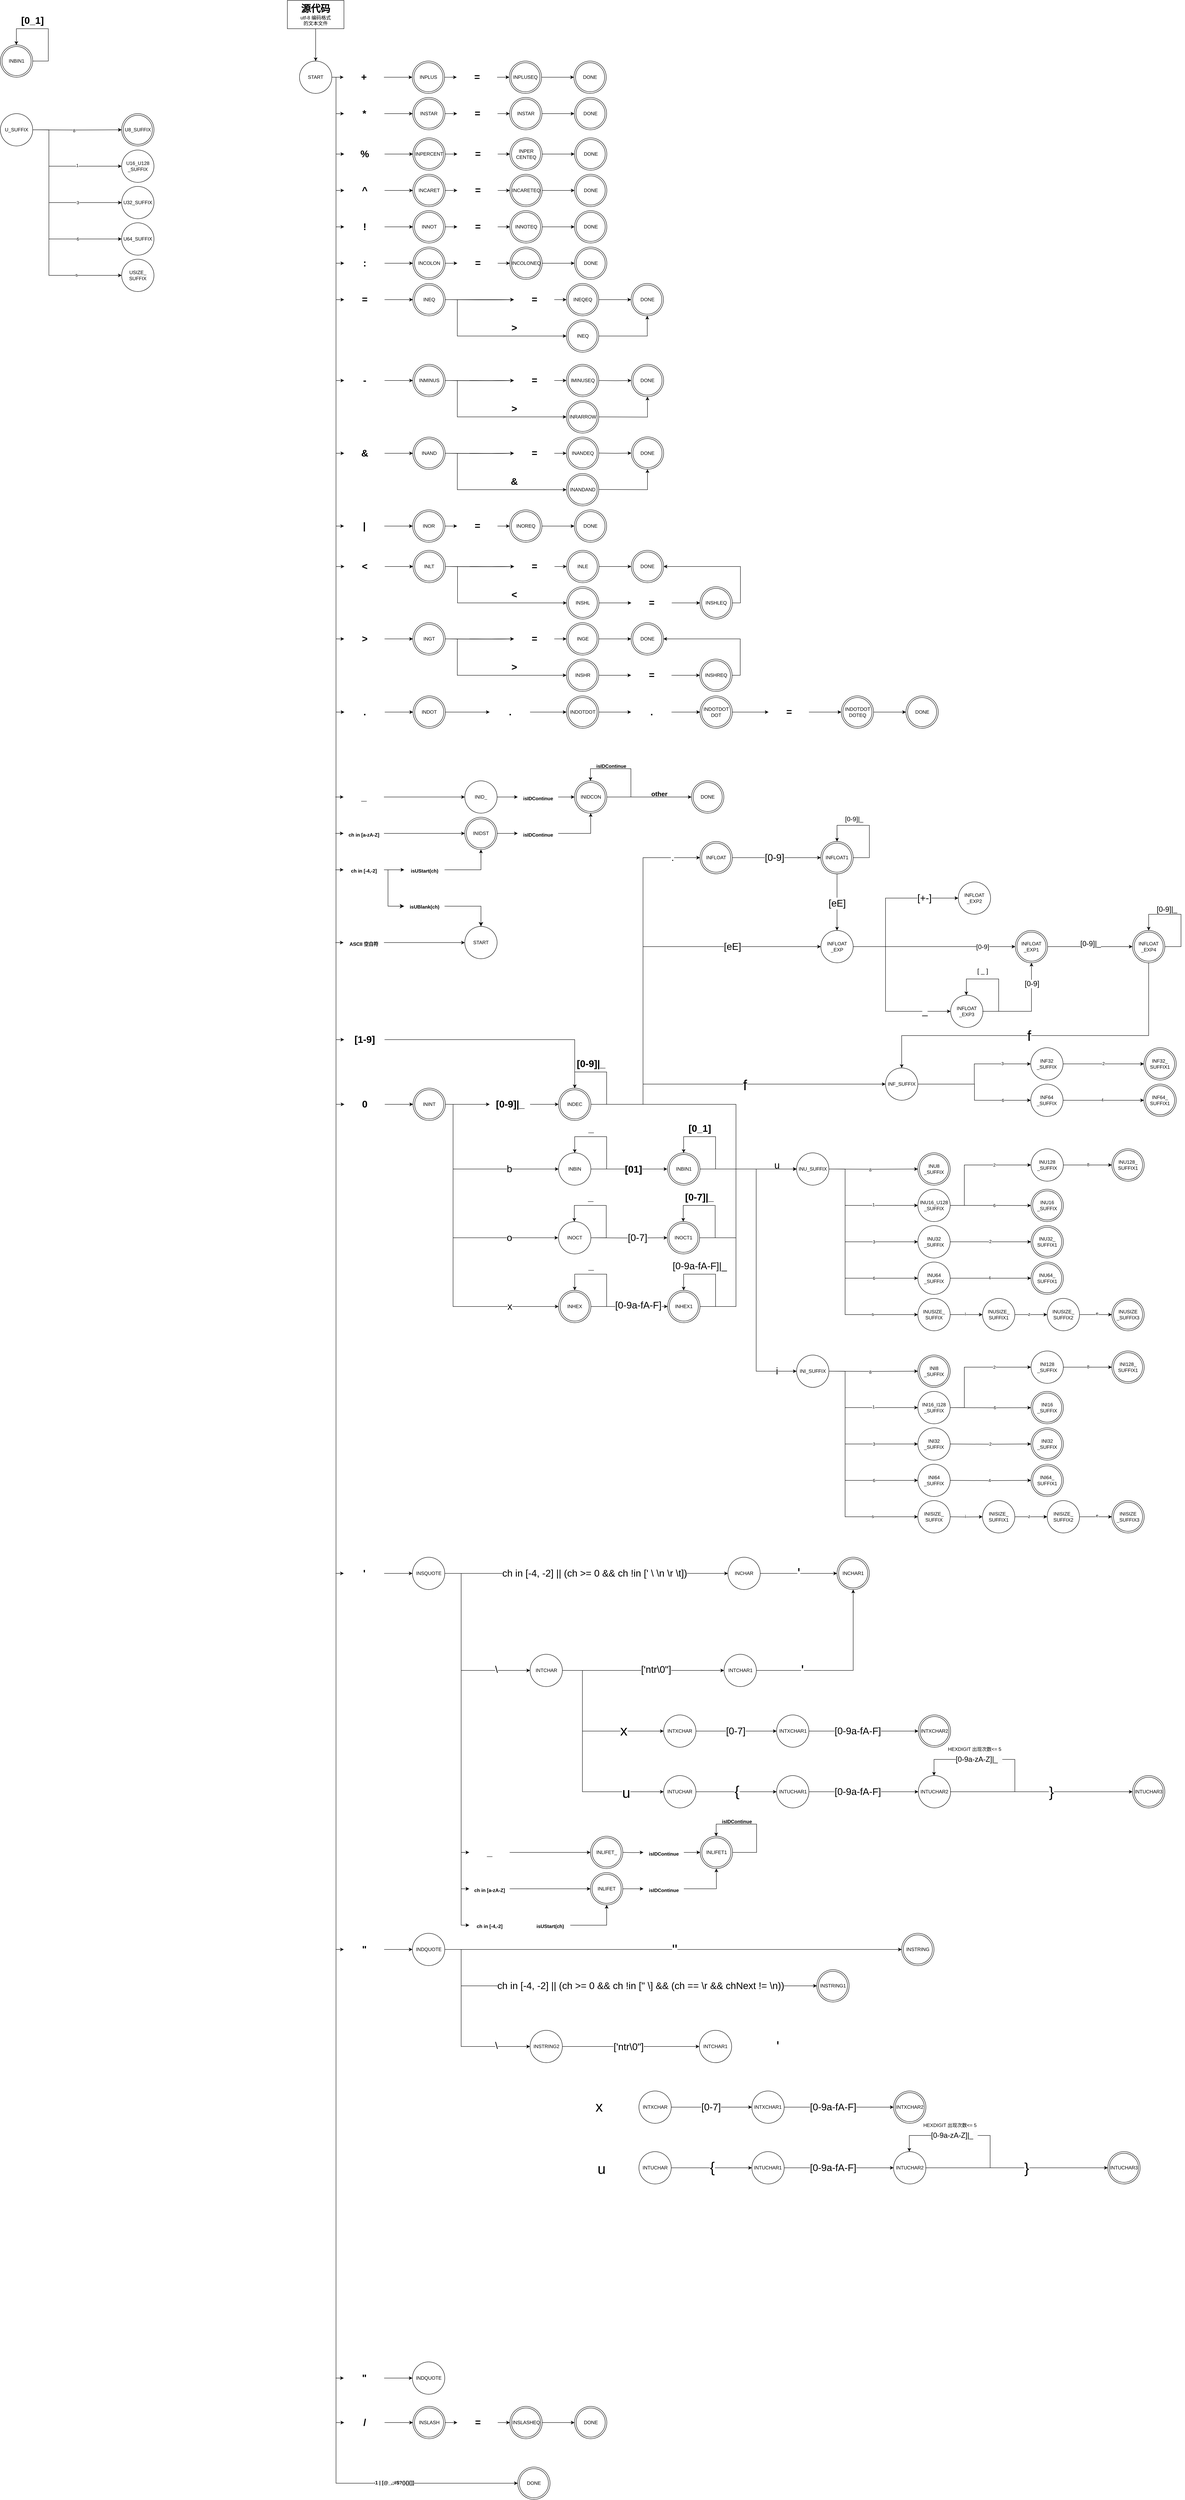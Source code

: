 <mxfile version="24.7.14">
  <diagram name="第 1 页" id="KI1udPQKqIKra192JpRY">
    <mxGraphModel dx="1827" dy="497" grid="1" gridSize="10" guides="1" tooltips="1" connect="1" arrows="1" fold="1" page="1" pageScale="1" pageWidth="827" pageHeight="1169" math="0" shadow="0">
      <root>
        <mxCell id="0" />
        <mxCell id="1" parent="0" />
        <mxCell id="VV1-WSSh1_EVQnIz84K7-1" value="&lt;b&gt;&lt;font style=&quot;font-size: 24px;&quot;&gt;源代码&lt;/font&gt;&lt;/b&gt;&lt;div&gt;utf-8 编码格式&lt;/div&gt;&lt;div&gt;的文本文件&lt;/div&gt;" style="rounded=0;whiteSpace=wrap;html=1;" parent="1" vertex="1">
          <mxGeometry x="40" y="50" width="140" height="70" as="geometry" />
        </mxCell>
        <mxCell id="VV1-WSSh1_EVQnIz84K7-2" value="" style="endArrow=classic;html=1;rounded=0;exitX=0.5;exitY=1;exitDx=0;exitDy=0;" parent="1" source="VV1-WSSh1_EVQnIz84K7-1" target="VV1-WSSh1_EVQnIz84K7-3" edge="1">
          <mxGeometry width="50" height="50" relative="1" as="geometry">
            <mxPoint x="220" y="120" as="sourcePoint" />
            <mxPoint x="390" y="300" as="targetPoint" />
          </mxGeometry>
        </mxCell>
        <mxCell id="VV1-WSSh1_EVQnIz84K7-3" value="START" style="ellipse;whiteSpace=wrap;html=1;aspect=fixed;" parent="1" vertex="1">
          <mxGeometry x="70" y="200" width="80" height="80" as="geometry" />
        </mxCell>
        <mxCell id="VV1-WSSh1_EVQnIz84K7-4" value="" style="endArrow=classic;html=1;rounded=0;exitX=1;exitY=0.5;exitDx=0;exitDy=0;entryX=0;entryY=0.5;entryDx=0;entryDy=0;" parent="1" source="VV1-WSSh1_EVQnIz84K7-6" edge="1">
          <mxGeometry width="50" height="50" relative="1" as="geometry">
            <mxPoint x="239" y="260" as="sourcePoint" />
            <mxPoint x="349" y="240" as="targetPoint" />
          </mxGeometry>
        </mxCell>
        <mxCell id="VV1-WSSh1_EVQnIz84K7-8" value="" style="endArrow=classic;html=1;rounded=0;exitX=1;exitY=0.5;exitDx=0;exitDy=0;" parent="1" source="VV1-WSSh1_EVQnIz84K7-3" target="VV1-WSSh1_EVQnIz84K7-6" edge="1">
          <mxGeometry width="50" height="50" relative="1" as="geometry">
            <mxPoint x="150" y="240" as="sourcePoint" />
            <mxPoint x="330" y="240" as="targetPoint" />
          </mxGeometry>
        </mxCell>
        <mxCell id="VV1-WSSh1_EVQnIz84K7-6" value="+" style="text;strokeColor=none;fillColor=none;html=1;fontSize=24;fontStyle=1;verticalAlign=middle;align=center;" parent="1" vertex="1">
          <mxGeometry x="179" y="220" width="100" height="40" as="geometry" />
        </mxCell>
        <mxCell id="VV1-WSSh1_EVQnIz84K7-40" value="" style="endArrow=classic;html=1;rounded=0;entryX=0;entryY=0.5;entryDx=0;entryDy=0;" parent="1" source="VV1-WSSh1_EVQnIz84K7-42" edge="1">
          <mxGeometry width="50" height="50" relative="1" as="geometry">
            <mxPoint x="160" y="330" as="sourcePoint" />
            <mxPoint x="350" y="330" as="targetPoint" />
          </mxGeometry>
        </mxCell>
        <mxCell id="VV1-WSSh1_EVQnIz84K7-41" value="" style="endArrow=classic;html=1;rounded=0;" parent="1" target="VV1-WSSh1_EVQnIz84K7-42" edge="1">
          <mxGeometry width="50" height="50" relative="1" as="geometry">
            <mxPoint x="160" y="330" as="sourcePoint" />
            <mxPoint x="330" y="330" as="targetPoint" />
          </mxGeometry>
        </mxCell>
        <mxCell id="VV1-WSSh1_EVQnIz84K7-42" value="*" style="text;strokeColor=none;fillColor=none;html=1;fontSize=24;fontStyle=1;verticalAlign=middle;align=center;" parent="1" vertex="1">
          <mxGeometry x="180" y="310" width="100" height="40" as="geometry" />
        </mxCell>
        <mxCell id="VV1-WSSh1_EVQnIz84K7-44" value="" style="endArrow=classic;html=1;rounded=0;entryX=0;entryY=0.5;entryDx=0;entryDy=0;" parent="1" source="VV1-WSSh1_EVQnIz84K7-46" edge="1">
          <mxGeometry width="50" height="50" relative="1" as="geometry">
            <mxPoint x="160.5" y="430" as="sourcePoint" />
            <mxPoint x="350.5" y="430" as="targetPoint" />
          </mxGeometry>
        </mxCell>
        <mxCell id="VV1-WSSh1_EVQnIz84K7-45" value="" style="endArrow=classic;html=1;rounded=0;" parent="1" target="VV1-WSSh1_EVQnIz84K7-46" edge="1">
          <mxGeometry width="50" height="50" relative="1" as="geometry">
            <mxPoint x="160.5" y="430" as="sourcePoint" />
            <mxPoint x="330.5" y="430" as="targetPoint" />
          </mxGeometry>
        </mxCell>
        <mxCell id="VV1-WSSh1_EVQnIz84K7-46" value="%" style="text;strokeColor=none;fillColor=none;html=1;fontSize=24;fontStyle=1;verticalAlign=middle;align=center;" parent="1" vertex="1">
          <mxGeometry x="180.5" y="410" width="100" height="40" as="geometry" />
        </mxCell>
        <mxCell id="VV1-WSSh1_EVQnIz84K7-48" value="" style="endArrow=classic;html=1;rounded=0;entryX=0;entryY=0.5;entryDx=0;entryDy=0;" parent="1" source="VV1-WSSh1_EVQnIz84K7-50" edge="1">
          <mxGeometry width="50" height="50" relative="1" as="geometry">
            <mxPoint x="160.5" y="520" as="sourcePoint" />
            <mxPoint x="350.5" y="520" as="targetPoint" />
          </mxGeometry>
        </mxCell>
        <mxCell id="VV1-WSSh1_EVQnIz84K7-49" value="" style="endArrow=classic;html=1;rounded=0;" parent="1" target="VV1-WSSh1_EVQnIz84K7-50" edge="1">
          <mxGeometry width="50" height="50" relative="1" as="geometry">
            <mxPoint x="160.5" y="520" as="sourcePoint" />
            <mxPoint x="330.5" y="520" as="targetPoint" />
          </mxGeometry>
        </mxCell>
        <mxCell id="VV1-WSSh1_EVQnIz84K7-50" value="^" style="text;strokeColor=none;fillColor=none;html=1;fontSize=24;fontStyle=1;verticalAlign=middle;align=center;" parent="1" vertex="1">
          <mxGeometry x="180.5" y="500" width="100" height="40" as="geometry" />
        </mxCell>
        <mxCell id="VV1-WSSh1_EVQnIz84K7-52" value="" style="endArrow=classic;html=1;rounded=0;entryX=0;entryY=0.5;entryDx=0;entryDy=0;" parent="1" source="VV1-WSSh1_EVQnIz84K7-54" edge="1">
          <mxGeometry width="50" height="50" relative="1" as="geometry">
            <mxPoint x="160.5" y="610" as="sourcePoint" />
            <mxPoint x="350.5" y="610" as="targetPoint" />
          </mxGeometry>
        </mxCell>
        <mxCell id="VV1-WSSh1_EVQnIz84K7-53" value="" style="endArrow=classic;html=1;rounded=0;" parent="1" target="VV1-WSSh1_EVQnIz84K7-54" edge="1">
          <mxGeometry width="50" height="50" relative="1" as="geometry">
            <mxPoint x="160.5" y="610" as="sourcePoint" />
            <mxPoint x="330.5" y="610" as="targetPoint" />
          </mxGeometry>
        </mxCell>
        <mxCell id="VV1-WSSh1_EVQnIz84K7-54" value="!" style="text;strokeColor=none;fillColor=none;html=1;fontSize=24;fontStyle=1;verticalAlign=middle;align=center;" parent="1" vertex="1">
          <mxGeometry x="180.5" y="590" width="100" height="40" as="geometry" />
        </mxCell>
        <mxCell id="VV1-WSSh1_EVQnIz84K7-56" value="" style="endArrow=classic;html=1;rounded=0;entryX=0;entryY=0.5;entryDx=0;entryDy=0;" parent="1" source="VV1-WSSh1_EVQnIz84K7-58" edge="1">
          <mxGeometry width="50" height="50" relative="1" as="geometry">
            <mxPoint x="160.5" y="700" as="sourcePoint" />
            <mxPoint x="350.5" y="700" as="targetPoint" />
          </mxGeometry>
        </mxCell>
        <mxCell id="VV1-WSSh1_EVQnIz84K7-57" value="" style="endArrow=classic;html=1;rounded=0;" parent="1" target="VV1-WSSh1_EVQnIz84K7-58" edge="1">
          <mxGeometry width="50" height="50" relative="1" as="geometry">
            <mxPoint x="160.5" y="700" as="sourcePoint" />
            <mxPoint x="330.5" y="700" as="targetPoint" />
          </mxGeometry>
        </mxCell>
        <mxCell id="VV1-WSSh1_EVQnIz84K7-58" value=":" style="text;strokeColor=none;fillColor=none;html=1;fontSize=24;fontStyle=1;verticalAlign=middle;align=center;" parent="1" vertex="1">
          <mxGeometry x="180.5" y="680" width="100" height="40" as="geometry" />
        </mxCell>
        <mxCell id="VV1-WSSh1_EVQnIz84K7-60" value="" style="endArrow=classic;html=1;rounded=0;entryX=0;entryY=0.5;entryDx=0;entryDy=0;" parent="1" source="VV1-WSSh1_EVQnIz84K7-62" edge="1">
          <mxGeometry width="50" height="50" relative="1" as="geometry">
            <mxPoint x="160.5" y="990" as="sourcePoint" />
            <mxPoint x="350.5" y="990" as="targetPoint" />
          </mxGeometry>
        </mxCell>
        <mxCell id="VV1-WSSh1_EVQnIz84K7-61" value="" style="endArrow=classic;html=1;rounded=0;" parent="1" target="VV1-WSSh1_EVQnIz84K7-62" edge="1">
          <mxGeometry width="50" height="50" relative="1" as="geometry">
            <mxPoint x="160.5" y="990" as="sourcePoint" />
            <mxPoint x="330.5" y="990" as="targetPoint" />
          </mxGeometry>
        </mxCell>
        <mxCell id="VV1-WSSh1_EVQnIz84K7-62" value="-" style="text;strokeColor=none;fillColor=none;html=1;fontSize=24;fontStyle=1;verticalAlign=middle;align=center;" parent="1" vertex="1">
          <mxGeometry x="180.5" y="970" width="100" height="40" as="geometry" />
        </mxCell>
        <mxCell id="VV1-WSSh1_EVQnIz84K7-64" value="" style="endArrow=classic;html=1;rounded=0;entryX=0;entryY=0.5;entryDx=0;entryDy=0;" parent="1" source="VV1-WSSh1_EVQnIz84K7-66" edge="1">
          <mxGeometry width="50" height="50" relative="1" as="geometry">
            <mxPoint x="160.5" y="790" as="sourcePoint" />
            <mxPoint x="350.5" y="790" as="targetPoint" />
          </mxGeometry>
        </mxCell>
        <mxCell id="VV1-WSSh1_EVQnIz84K7-65" value="" style="endArrow=classic;html=1;rounded=0;" parent="1" target="VV1-WSSh1_EVQnIz84K7-66" edge="1">
          <mxGeometry width="50" height="50" relative="1" as="geometry">
            <mxPoint x="160.5" y="790" as="sourcePoint" />
            <mxPoint x="330.5" y="790" as="targetPoint" />
          </mxGeometry>
        </mxCell>
        <mxCell id="VV1-WSSh1_EVQnIz84K7-66" value="=" style="text;strokeColor=none;fillColor=none;html=1;fontSize=24;fontStyle=1;verticalAlign=middle;align=center;" parent="1" vertex="1">
          <mxGeometry x="180.5" y="770" width="100" height="40" as="geometry" />
        </mxCell>
        <mxCell id="efxZgGYCrOohWAM89N6y-8" value="" style="edgeStyle=orthogonalEdgeStyle;rounded=0;orthogonalLoop=1;jettySize=auto;html=1;" parent="1" source="efxZgGYCrOohWAM89N6y-9" target="efxZgGYCrOohWAM89N6y-7" edge="1">
          <mxGeometry relative="1" as="geometry" />
        </mxCell>
        <mxCell id="efxZgGYCrOohWAM89N6y-4" value="INPLUS" style="ellipse;shape=doubleEllipse;whiteSpace=wrap;html=1;aspect=fixed;" parent="1" vertex="1">
          <mxGeometry x="349" y="200" width="80" height="80" as="geometry" />
        </mxCell>
        <mxCell id="ZWaSEKa7vMeZoo4IkMLN-2" value="" style="edgeStyle=orthogonalEdgeStyle;rounded=0;orthogonalLoop=1;jettySize=auto;html=1;" edge="1" parent="1" source="efxZgGYCrOohWAM89N6y-7" target="ZWaSEKa7vMeZoo4IkMLN-1">
          <mxGeometry relative="1" as="geometry" />
        </mxCell>
        <mxCell id="efxZgGYCrOohWAM89N6y-7" value="INPLUSEQ" style="ellipse;shape=doubleEllipse;whiteSpace=wrap;html=1;aspect=fixed;" parent="1" vertex="1">
          <mxGeometry x="589" y="200" width="80" height="80" as="geometry" />
        </mxCell>
        <mxCell id="efxZgGYCrOohWAM89N6y-10" value="" style="edgeStyle=orthogonalEdgeStyle;rounded=0;orthogonalLoop=1;jettySize=auto;html=1;" parent="1" source="efxZgGYCrOohWAM89N6y-4" target="efxZgGYCrOohWAM89N6y-9" edge="1">
          <mxGeometry relative="1" as="geometry">
            <mxPoint x="429" y="240" as="sourcePoint" />
            <mxPoint x="589" y="240" as="targetPoint" />
          </mxGeometry>
        </mxCell>
        <mxCell id="efxZgGYCrOohWAM89N6y-9" value="=" style="text;strokeColor=none;fillColor=none;html=1;fontSize=24;fontStyle=1;verticalAlign=middle;align=center;" parent="1" vertex="1">
          <mxGeometry x="459" y="220" width="100" height="40" as="geometry" />
        </mxCell>
        <mxCell id="efxZgGYCrOohWAM89N6y-13" value="" style="edgeStyle=orthogonalEdgeStyle;rounded=0;orthogonalLoop=1;jettySize=auto;html=1;" parent="1" source="efxZgGYCrOohWAM89N6y-14" target="efxZgGYCrOohWAM89N6y-12" edge="1">
          <mxGeometry relative="1" as="geometry" />
        </mxCell>
        <mxCell id="efxZgGYCrOohWAM89N6y-11" value="INSTAR" style="ellipse;shape=doubleEllipse;whiteSpace=wrap;html=1;aspect=fixed;" parent="1" vertex="1">
          <mxGeometry x="350" y="290" width="80" height="80" as="geometry" />
        </mxCell>
        <mxCell id="ZWaSEKa7vMeZoo4IkMLN-4" value="" style="edgeStyle=orthogonalEdgeStyle;rounded=0;orthogonalLoop=1;jettySize=auto;html=1;" edge="1" parent="1" source="efxZgGYCrOohWAM89N6y-12" target="ZWaSEKa7vMeZoo4IkMLN-3">
          <mxGeometry relative="1" as="geometry" />
        </mxCell>
        <mxCell id="efxZgGYCrOohWAM89N6y-12" value="INSTAR" style="ellipse;shape=doubleEllipse;whiteSpace=wrap;html=1;aspect=fixed;" parent="1" vertex="1">
          <mxGeometry x="590" y="290" width="80" height="80" as="geometry" />
        </mxCell>
        <mxCell id="efxZgGYCrOohWAM89N6y-15" value="" style="edgeStyle=orthogonalEdgeStyle;rounded=0;orthogonalLoop=1;jettySize=auto;html=1;" parent="1" source="efxZgGYCrOohWAM89N6y-11" target="efxZgGYCrOohWAM89N6y-14" edge="1">
          <mxGeometry relative="1" as="geometry">
            <mxPoint x="430" y="330" as="sourcePoint" />
            <mxPoint x="590" y="330" as="targetPoint" />
          </mxGeometry>
        </mxCell>
        <mxCell id="efxZgGYCrOohWAM89N6y-14" value="=" style="text;strokeColor=none;fillColor=none;html=1;fontSize=24;fontStyle=1;verticalAlign=middle;align=center;" parent="1" vertex="1">
          <mxGeometry x="460" y="310" width="100" height="40" as="geometry" />
        </mxCell>
        <mxCell id="efxZgGYCrOohWAM89N6y-23" value="" style="edgeStyle=orthogonalEdgeStyle;rounded=0;orthogonalLoop=1;jettySize=auto;html=1;" parent="1" source="efxZgGYCrOohWAM89N6y-24" target="efxZgGYCrOohWAM89N6y-22" edge="1">
          <mxGeometry relative="1" as="geometry" />
        </mxCell>
        <mxCell id="efxZgGYCrOohWAM89N6y-21" value="INPERCENT" style="ellipse;shape=doubleEllipse;whiteSpace=wrap;html=1;aspect=fixed;" parent="1" vertex="1">
          <mxGeometry x="350.5" y="390" width="80" height="80" as="geometry" />
        </mxCell>
        <mxCell id="ZWaSEKa7vMeZoo4IkMLN-9" value="" style="edgeStyle=orthogonalEdgeStyle;rounded=0;orthogonalLoop=1;jettySize=auto;html=1;" edge="1" parent="1" source="efxZgGYCrOohWAM89N6y-22" target="ZWaSEKa7vMeZoo4IkMLN-8">
          <mxGeometry relative="1" as="geometry" />
        </mxCell>
        <mxCell id="efxZgGYCrOohWAM89N6y-22" value="INPER&lt;div&gt;CENTEQ&lt;/div&gt;" style="ellipse;shape=doubleEllipse;whiteSpace=wrap;html=1;aspect=fixed;" parent="1" vertex="1">
          <mxGeometry x="590.5" y="390" width="80" height="80" as="geometry" />
        </mxCell>
        <mxCell id="efxZgGYCrOohWAM89N6y-25" value="" style="edgeStyle=orthogonalEdgeStyle;rounded=0;orthogonalLoop=1;jettySize=auto;html=1;" parent="1" source="efxZgGYCrOohWAM89N6y-21" target="efxZgGYCrOohWAM89N6y-24" edge="1">
          <mxGeometry relative="1" as="geometry">
            <mxPoint x="430.5" y="430" as="sourcePoint" />
            <mxPoint x="590.5" y="430" as="targetPoint" />
          </mxGeometry>
        </mxCell>
        <mxCell id="efxZgGYCrOohWAM89N6y-24" value="=" style="text;strokeColor=none;fillColor=none;html=1;fontSize=24;fontStyle=1;verticalAlign=middle;align=center;" parent="1" vertex="1">
          <mxGeometry x="460.5" y="410" width="100" height="40" as="geometry" />
        </mxCell>
        <mxCell id="efxZgGYCrOohWAM89N6y-29" value="" style="edgeStyle=orthogonalEdgeStyle;rounded=0;orthogonalLoop=1;jettySize=auto;html=1;" parent="1" source="efxZgGYCrOohWAM89N6y-30" target="efxZgGYCrOohWAM89N6y-28" edge="1">
          <mxGeometry relative="1" as="geometry" />
        </mxCell>
        <mxCell id="efxZgGYCrOohWAM89N6y-26" value="INCARET" style="ellipse;shape=doubleEllipse;whiteSpace=wrap;html=1;aspect=fixed;" parent="1" vertex="1">
          <mxGeometry x="350.5" y="480" width="80" height="80" as="geometry" />
        </mxCell>
        <mxCell id="ZWaSEKa7vMeZoo4IkMLN-11" value="" style="edgeStyle=orthogonalEdgeStyle;rounded=0;orthogonalLoop=1;jettySize=auto;html=1;" edge="1" parent="1" source="efxZgGYCrOohWAM89N6y-28" target="ZWaSEKa7vMeZoo4IkMLN-10">
          <mxGeometry relative="1" as="geometry" />
        </mxCell>
        <mxCell id="efxZgGYCrOohWAM89N6y-28" value="INCARETEQ" style="ellipse;shape=doubleEllipse;whiteSpace=wrap;html=1;aspect=fixed;" parent="1" vertex="1">
          <mxGeometry x="590.5" y="480" width="80" height="80" as="geometry" />
        </mxCell>
        <mxCell id="efxZgGYCrOohWAM89N6y-31" value="" style="edgeStyle=orthogonalEdgeStyle;rounded=0;orthogonalLoop=1;jettySize=auto;html=1;" parent="1" source="efxZgGYCrOohWAM89N6y-26" target="efxZgGYCrOohWAM89N6y-30" edge="1">
          <mxGeometry relative="1" as="geometry">
            <mxPoint x="430.5" y="520" as="sourcePoint" />
            <mxPoint x="590.5" y="520" as="targetPoint" />
          </mxGeometry>
        </mxCell>
        <mxCell id="efxZgGYCrOohWAM89N6y-30" value="=" style="text;strokeColor=none;fillColor=none;html=1;fontSize=24;fontStyle=1;verticalAlign=middle;align=center;" parent="1" vertex="1">
          <mxGeometry x="460.5" y="500" width="100" height="40" as="geometry" />
        </mxCell>
        <mxCell id="efxZgGYCrOohWAM89N6y-34" value="" style="edgeStyle=orthogonalEdgeStyle;rounded=0;orthogonalLoop=1;jettySize=auto;html=1;" parent="1" source="efxZgGYCrOohWAM89N6y-35" target="efxZgGYCrOohWAM89N6y-33" edge="1">
          <mxGeometry relative="1" as="geometry" />
        </mxCell>
        <mxCell id="efxZgGYCrOohWAM89N6y-32" value="INNOT" style="ellipse;shape=doubleEllipse;whiteSpace=wrap;html=1;aspect=fixed;" parent="1" vertex="1">
          <mxGeometry x="350.5" y="570" width="80" height="80" as="geometry" />
        </mxCell>
        <mxCell id="ZWaSEKa7vMeZoo4IkMLN-13" value="" style="edgeStyle=orthogonalEdgeStyle;rounded=0;orthogonalLoop=1;jettySize=auto;html=1;" edge="1" parent="1" source="efxZgGYCrOohWAM89N6y-33" target="ZWaSEKa7vMeZoo4IkMLN-12">
          <mxGeometry relative="1" as="geometry" />
        </mxCell>
        <mxCell id="efxZgGYCrOohWAM89N6y-33" value="INNOTEQ" style="ellipse;shape=doubleEllipse;whiteSpace=wrap;html=1;aspect=fixed;" parent="1" vertex="1">
          <mxGeometry x="590.5" y="570" width="80" height="80" as="geometry" />
        </mxCell>
        <mxCell id="efxZgGYCrOohWAM89N6y-36" value="" style="edgeStyle=orthogonalEdgeStyle;rounded=0;orthogonalLoop=1;jettySize=auto;html=1;" parent="1" source="efxZgGYCrOohWAM89N6y-32" target="efxZgGYCrOohWAM89N6y-35" edge="1">
          <mxGeometry relative="1" as="geometry">
            <mxPoint x="430.5" y="610" as="sourcePoint" />
            <mxPoint x="590.5" y="610" as="targetPoint" />
          </mxGeometry>
        </mxCell>
        <mxCell id="efxZgGYCrOohWAM89N6y-35" value="=" style="text;strokeColor=none;fillColor=none;html=1;fontSize=24;fontStyle=1;verticalAlign=middle;align=center;" parent="1" vertex="1">
          <mxGeometry x="460.5" y="590" width="100" height="40" as="geometry" />
        </mxCell>
        <mxCell id="efxZgGYCrOohWAM89N6y-40" value="" style="edgeStyle=orthogonalEdgeStyle;rounded=0;orthogonalLoop=1;jettySize=auto;html=1;" parent="1" source="efxZgGYCrOohWAM89N6y-41" target="efxZgGYCrOohWAM89N6y-39" edge="1">
          <mxGeometry relative="1" as="geometry" />
        </mxCell>
        <mxCell id="efxZgGYCrOohWAM89N6y-37" value="INCOLON" style="ellipse;shape=doubleEllipse;whiteSpace=wrap;html=1;aspect=fixed;" parent="1" vertex="1">
          <mxGeometry x="350.5" y="660" width="80" height="80" as="geometry" />
        </mxCell>
        <mxCell id="ZWaSEKa7vMeZoo4IkMLN-15" value="" style="edgeStyle=orthogonalEdgeStyle;rounded=0;orthogonalLoop=1;jettySize=auto;html=1;" edge="1" parent="1" source="efxZgGYCrOohWAM89N6y-39" target="ZWaSEKa7vMeZoo4IkMLN-14">
          <mxGeometry relative="1" as="geometry" />
        </mxCell>
        <mxCell id="efxZgGYCrOohWAM89N6y-39" value="INCOLONEQ" style="ellipse;shape=doubleEllipse;whiteSpace=wrap;html=1;aspect=fixed;" parent="1" vertex="1">
          <mxGeometry x="590.5" y="660" width="80" height="80" as="geometry" />
        </mxCell>
        <mxCell id="efxZgGYCrOohWAM89N6y-42" value="" style="edgeStyle=orthogonalEdgeStyle;rounded=0;orthogonalLoop=1;jettySize=auto;html=1;" parent="1" source="efxZgGYCrOohWAM89N6y-37" target="efxZgGYCrOohWAM89N6y-41" edge="1">
          <mxGeometry relative="1" as="geometry">
            <mxPoint x="430.5" y="700" as="sourcePoint" />
            <mxPoint x="590.5" y="700" as="targetPoint" />
          </mxGeometry>
        </mxCell>
        <mxCell id="efxZgGYCrOohWAM89N6y-41" value="=" style="text;strokeColor=none;fillColor=none;html=1;fontSize=24;fontStyle=1;verticalAlign=middle;align=center;" parent="1" vertex="1">
          <mxGeometry x="460.5" y="680" width="100" height="40" as="geometry" />
        </mxCell>
        <mxCell id="efxZgGYCrOohWAM89N6y-45" value="" style="edgeStyle=orthogonalEdgeStyle;rounded=0;orthogonalLoop=1;jettySize=auto;html=1;" parent="1" source="efxZgGYCrOohWAM89N6y-46" target="efxZgGYCrOohWAM89N6y-44" edge="1">
          <mxGeometry relative="1" as="geometry" />
        </mxCell>
        <mxCell id="efxZgGYCrOohWAM89N6y-48" value="" style="edgeStyle=orthogonalEdgeStyle;rounded=0;orthogonalLoop=1;jettySize=auto;html=1;" parent="1" target="efxZgGYCrOohWAM89N6y-46" edge="1">
          <mxGeometry relative="1" as="geometry">
            <mxPoint x="490.5" y="790" as="sourcePoint" />
          </mxGeometry>
        </mxCell>
        <mxCell id="efxZgGYCrOohWAM89N6y-49" value="" style="edgeStyle=orthogonalEdgeStyle;rounded=0;orthogonalLoop=1;jettySize=auto;html=1;" parent="1" target="efxZgGYCrOohWAM89N6y-46" edge="1">
          <mxGeometry relative="1" as="geometry">
            <mxPoint x="490.5" y="790" as="sourcePoint" />
          </mxGeometry>
        </mxCell>
        <mxCell id="efxZgGYCrOohWAM89N6y-53" value="" style="edgeStyle=orthogonalEdgeStyle;rounded=0;orthogonalLoop=1;jettySize=auto;html=1;" parent="1" source="efxZgGYCrOohWAM89N6y-43" target="efxZgGYCrOohWAM89N6y-52" edge="1">
          <mxGeometry relative="1" as="geometry">
            <Array as="points">
              <mxPoint x="460.5" y="790" />
              <mxPoint x="460.5" y="880" />
            </Array>
          </mxGeometry>
        </mxCell>
        <mxCell id="efxZgGYCrOohWAM89N6y-43" value="INEQ" style="ellipse;shape=doubleEllipse;whiteSpace=wrap;html=1;aspect=fixed;" parent="1" vertex="1">
          <mxGeometry x="350.5" y="750" width="80" height="80" as="geometry" />
        </mxCell>
        <mxCell id="ZWaSEKa7vMeZoo4IkMLN-17" value="" style="edgeStyle=orthogonalEdgeStyle;rounded=0;orthogonalLoop=1;jettySize=auto;html=1;" edge="1" parent="1" source="efxZgGYCrOohWAM89N6y-44" target="ZWaSEKa7vMeZoo4IkMLN-16">
          <mxGeometry relative="1" as="geometry" />
        </mxCell>
        <mxCell id="efxZgGYCrOohWAM89N6y-44" value="INEQEQ" style="ellipse;shape=doubleEllipse;whiteSpace=wrap;html=1;aspect=fixed;" parent="1" vertex="1">
          <mxGeometry x="730.5" y="750" width="80" height="80" as="geometry" />
        </mxCell>
        <mxCell id="efxZgGYCrOohWAM89N6y-47" value="" style="edgeStyle=orthogonalEdgeStyle;rounded=0;orthogonalLoop=1;jettySize=auto;html=1;" parent="1" target="efxZgGYCrOohWAM89N6y-46" edge="1">
          <mxGeometry relative="1" as="geometry">
            <mxPoint x="440.5" y="790" as="sourcePoint" />
            <mxPoint x="650.5" y="790" as="targetPoint" />
          </mxGeometry>
        </mxCell>
        <mxCell id="efxZgGYCrOohWAM89N6y-46" value="=" style="text;strokeColor=none;fillColor=none;html=1;fontSize=24;fontStyle=1;verticalAlign=middle;align=center;" parent="1" vertex="1">
          <mxGeometry x="600.5" y="770" width="100" height="40" as="geometry" />
        </mxCell>
        <mxCell id="ZWaSEKa7vMeZoo4IkMLN-18" style="edgeStyle=orthogonalEdgeStyle;rounded=0;orthogonalLoop=1;jettySize=auto;html=1;exitX=1;exitY=0.5;exitDx=0;exitDy=0;entryX=0.5;entryY=1;entryDx=0;entryDy=0;" edge="1" parent="1" source="efxZgGYCrOohWAM89N6y-52" target="ZWaSEKa7vMeZoo4IkMLN-16">
          <mxGeometry relative="1" as="geometry" />
        </mxCell>
        <mxCell id="efxZgGYCrOohWAM89N6y-52" value="INEQ" style="ellipse;shape=doubleEllipse;whiteSpace=wrap;html=1;aspect=fixed;" parent="1" vertex="1">
          <mxGeometry x="730.5" y="840" width="80" height="80" as="geometry" />
        </mxCell>
        <mxCell id="efxZgGYCrOohWAM89N6y-54" value="" style="edgeStyle=orthogonalEdgeStyle;rounded=0;orthogonalLoop=1;jettySize=auto;html=1;exitX=1;exitY=0.5;exitDx=0;exitDy=0;" parent="1" source="efxZgGYCrOohWAM89N6y-43" target="efxZgGYCrOohWAM89N6y-46" edge="1">
          <mxGeometry relative="1" as="geometry">
            <mxPoint x="440.5" y="790" as="sourcePoint" />
            <mxPoint x="650.5" y="790" as="targetPoint" />
          </mxGeometry>
        </mxCell>
        <mxCell id="efxZgGYCrOohWAM89N6y-56" value="&amp;gt;" style="text;strokeColor=none;fillColor=none;html=1;fontSize=24;fontStyle=1;verticalAlign=middle;align=center;" parent="1" vertex="1">
          <mxGeometry x="550.5" y="840" width="100" height="40" as="geometry" />
        </mxCell>
        <mxCell id="efxZgGYCrOohWAM89N6y-63" value="" style="edgeStyle=orthogonalEdgeStyle;rounded=0;orthogonalLoop=1;jettySize=auto;html=1;" parent="1" source="efxZgGYCrOohWAM89N6y-69" target="efxZgGYCrOohWAM89N6y-67" edge="1">
          <mxGeometry relative="1" as="geometry" />
        </mxCell>
        <mxCell id="efxZgGYCrOohWAM89N6y-64" value="" style="edgeStyle=orthogonalEdgeStyle;rounded=0;orthogonalLoop=1;jettySize=auto;html=1;" parent="1" target="efxZgGYCrOohWAM89N6y-69" edge="1">
          <mxGeometry relative="1" as="geometry">
            <mxPoint x="490.5" y="990" as="sourcePoint" />
          </mxGeometry>
        </mxCell>
        <mxCell id="efxZgGYCrOohWAM89N6y-65" value="" style="edgeStyle=orthogonalEdgeStyle;rounded=0;orthogonalLoop=1;jettySize=auto;html=1;" parent="1" target="efxZgGYCrOohWAM89N6y-69" edge="1">
          <mxGeometry relative="1" as="geometry">
            <mxPoint x="490.5" y="990" as="sourcePoint" />
          </mxGeometry>
        </mxCell>
        <mxCell id="efxZgGYCrOohWAM89N6y-66" value="" style="edgeStyle=orthogonalEdgeStyle;rounded=0;orthogonalLoop=1;jettySize=auto;html=1;" parent="1" target="efxZgGYCrOohWAM89N6y-70" edge="1">
          <mxGeometry relative="1" as="geometry">
            <mxPoint x="430.5" y="990" as="sourcePoint" />
            <Array as="points">
              <mxPoint x="460.5" y="990" />
              <mxPoint x="460.5" y="1080" />
            </Array>
          </mxGeometry>
        </mxCell>
        <mxCell id="efxZgGYCrOohWAM89N6y-67" value="IMINUSEQ" style="ellipse;shape=doubleEllipse;whiteSpace=wrap;html=1;aspect=fixed;" parent="1" vertex="1">
          <mxGeometry x="730.5" y="950" width="80" height="80" as="geometry" />
        </mxCell>
        <mxCell id="efxZgGYCrOohWAM89N6y-68" value="" style="edgeStyle=orthogonalEdgeStyle;rounded=0;orthogonalLoop=1;jettySize=auto;html=1;" parent="1" target="efxZgGYCrOohWAM89N6y-69" edge="1">
          <mxGeometry relative="1" as="geometry">
            <mxPoint x="440.5" y="990" as="sourcePoint" />
            <mxPoint x="650.5" y="990" as="targetPoint" />
          </mxGeometry>
        </mxCell>
        <mxCell id="efxZgGYCrOohWAM89N6y-69" value="=" style="text;strokeColor=none;fillColor=none;html=1;fontSize=24;fontStyle=1;verticalAlign=middle;align=center;" parent="1" vertex="1">
          <mxGeometry x="600.5" y="970" width="100" height="40" as="geometry" />
        </mxCell>
        <mxCell id="efxZgGYCrOohWAM89N6y-70" value="INRARROW" style="ellipse;shape=doubleEllipse;whiteSpace=wrap;html=1;aspect=fixed;" parent="1" vertex="1">
          <mxGeometry x="730.5" y="1040" width="80" height="80" as="geometry" />
        </mxCell>
        <mxCell id="efxZgGYCrOohWAM89N6y-71" value="" style="edgeStyle=orthogonalEdgeStyle;rounded=0;orthogonalLoop=1;jettySize=auto;html=1;exitX=1;exitY=0.5;exitDx=0;exitDy=0;" parent="1" target="efxZgGYCrOohWAM89N6y-69" edge="1">
          <mxGeometry relative="1" as="geometry">
            <mxPoint x="430.5" y="990" as="sourcePoint" />
            <mxPoint x="650.5" y="990" as="targetPoint" />
          </mxGeometry>
        </mxCell>
        <mxCell id="efxZgGYCrOohWAM89N6y-72" value="&amp;gt;" style="text;strokeColor=none;fillColor=none;html=1;fontSize=24;fontStyle=1;verticalAlign=middle;align=center;" parent="1" vertex="1">
          <mxGeometry x="550.5" y="1040" width="100" height="40" as="geometry" />
        </mxCell>
        <mxCell id="efxZgGYCrOohWAM89N6y-75" value="INMINUS" style="ellipse;shape=doubleEllipse;whiteSpace=wrap;html=1;aspect=fixed;" parent="1" vertex="1">
          <mxGeometry x="350.5" y="950" width="80" height="80" as="geometry" />
        </mxCell>
        <mxCell id="VV1-WSSh1_EVQnIz84K7-72" value="" style="endArrow=classic;html=1;rounded=0;entryX=0;entryY=0.5;entryDx=0;entryDy=0;" parent="1" source="VV1-WSSh1_EVQnIz84K7-74" edge="1">
          <mxGeometry width="50" height="50" relative="1" as="geometry">
            <mxPoint x="160" y="1350" as="sourcePoint" />
            <mxPoint x="350" y="1350" as="targetPoint" />
          </mxGeometry>
        </mxCell>
        <mxCell id="VV1-WSSh1_EVQnIz84K7-73" value="" style="endArrow=classic;html=1;rounded=0;" parent="1" target="VV1-WSSh1_EVQnIz84K7-74" edge="1">
          <mxGeometry width="50" height="50" relative="1" as="geometry">
            <mxPoint x="160" y="1350" as="sourcePoint" />
            <mxPoint x="330" y="1350" as="targetPoint" />
          </mxGeometry>
        </mxCell>
        <mxCell id="VV1-WSSh1_EVQnIz84K7-74" value="|" style="text;strokeColor=none;fillColor=none;html=1;fontSize=24;fontStyle=1;verticalAlign=middle;align=center;" parent="1" vertex="1">
          <mxGeometry x="180" y="1330" width="100" height="40" as="geometry" />
        </mxCell>
        <mxCell id="VV1-WSSh1_EVQnIz84K7-84" value="" style="endArrow=classic;html=1;rounded=0;entryX=0;entryY=0.5;entryDx=0;entryDy=0;" parent="1" source="VV1-WSSh1_EVQnIz84K7-86" edge="1">
          <mxGeometry width="50" height="50" relative="1" as="geometry">
            <mxPoint x="161" y="1810" as="sourcePoint" />
            <mxPoint x="351.0" y="1810" as="targetPoint" />
          </mxGeometry>
        </mxCell>
        <mxCell id="VV1-WSSh1_EVQnIz84K7-85" value="" style="endArrow=classic;html=1;rounded=0;" parent="1" target="VV1-WSSh1_EVQnIz84K7-86" edge="1">
          <mxGeometry width="50" height="50" relative="1" as="geometry">
            <mxPoint x="161" y="1810" as="sourcePoint" />
            <mxPoint x="331" y="1810" as="targetPoint" />
          </mxGeometry>
        </mxCell>
        <mxCell id="VV1-WSSh1_EVQnIz84K7-86" value="." style="text;strokeColor=none;fillColor=none;html=1;fontSize=24;fontStyle=1;verticalAlign=middle;align=center;" parent="1" vertex="1">
          <mxGeometry x="181" y="1790" width="100" height="40" as="geometry" />
        </mxCell>
        <mxCell id="VV1-WSSh1_EVQnIz84K7-88" value="" style="endArrow=classic;html=1;rounded=0;edgeStyle=orthogonalEdgeStyle;" parent="1" source="VV1-WSSh1_EVQnIz84K7-90" target="ZWaSEKa7vMeZoo4IkMLN-47" edge="1">
          <mxGeometry width="50" height="50" relative="1" as="geometry">
            <mxPoint x="159" y="2020" as="sourcePoint" />
            <mxPoint x="580" y="2020" as="targetPoint" />
            <Array as="points">
              <mxPoint x="360" y="2020" />
              <mxPoint x="360" y="2020" />
            </Array>
          </mxGeometry>
        </mxCell>
        <mxCell id="VV1-WSSh1_EVQnIz84K7-89" value="" style="endArrow=classic;html=1;rounded=0;" parent="1" target="VV1-WSSh1_EVQnIz84K7-90" edge="1">
          <mxGeometry width="50" height="50" relative="1" as="geometry">
            <mxPoint x="159" y="2020" as="sourcePoint" />
            <mxPoint x="329" y="2020" as="targetPoint" />
          </mxGeometry>
        </mxCell>
        <mxCell id="VV1-WSSh1_EVQnIz84K7-90" value="_" style="text;strokeColor=none;fillColor=none;html=1;fontSize=24;fontStyle=1;verticalAlign=middle;align=center;" parent="1" vertex="1">
          <mxGeometry x="179" y="2000" width="100" height="40" as="geometry" />
        </mxCell>
        <mxCell id="VV1-WSSh1_EVQnIz84K7-92" value="" style="endArrow=classic;html=1;rounded=0;entryX=0;entryY=0.5;entryDx=0;entryDy=0;" parent="1" source="VV1-WSSh1_EVQnIz84K7-94" target="ZWaSEKa7vMeZoo4IkMLN-55" edge="1">
          <mxGeometry width="50" height="50" relative="1" as="geometry">
            <mxPoint x="159" y="2110" as="sourcePoint" />
            <mxPoint x="479" y="2110" as="targetPoint" />
            <Array as="points">
              <mxPoint x="470" y="2110" />
            </Array>
          </mxGeometry>
        </mxCell>
        <mxCell id="VV1-WSSh1_EVQnIz84K7-93" value="" style="endArrow=classic;html=1;rounded=0;" parent="1" target="VV1-WSSh1_EVQnIz84K7-94" edge="1">
          <mxGeometry width="50" height="50" relative="1" as="geometry">
            <mxPoint x="159" y="2110" as="sourcePoint" />
            <mxPoint x="329" y="2110" as="targetPoint" />
          </mxGeometry>
        </mxCell>
        <mxCell id="VV1-WSSh1_EVQnIz84K7-94" value="&lt;font style=&quot;font-size: 12px;&quot;&gt;ch in [a-zA-Z]&lt;/font&gt;" style="text;strokeColor=none;fillColor=none;html=1;fontSize=24;fontStyle=1;verticalAlign=middle;align=center;" parent="1" vertex="1">
          <mxGeometry x="179" y="2090" width="100" height="40" as="geometry" />
        </mxCell>
        <mxCell id="VV1-WSSh1_EVQnIz84K7-96" value="" style="endArrow=classic;html=1;rounded=0;edgeStyle=orthogonalEdgeStyle;entryX=0.5;entryY=1;entryDx=0;entryDy=0;" parent="1" source="VV1-WSSh1_EVQnIz84K7-108" target="ZWaSEKa7vMeZoo4IkMLN-55" edge="1">
          <mxGeometry width="50" height="50" relative="1" as="geometry">
            <mxPoint x="159" y="2200" as="sourcePoint" />
            <mxPoint x="519" y="2150" as="targetPoint" />
          </mxGeometry>
        </mxCell>
        <mxCell id="VV1-WSSh1_EVQnIz84K7-97" value="" style="endArrow=classic;html=1;rounded=0;" parent="1" target="VV1-WSSh1_EVQnIz84K7-98" edge="1">
          <mxGeometry width="50" height="50" relative="1" as="geometry">
            <mxPoint x="159" y="2200" as="sourcePoint" />
            <mxPoint x="329" y="2200" as="targetPoint" />
          </mxGeometry>
        </mxCell>
        <mxCell id="VV1-WSSh1_EVQnIz84K7-98" value="&lt;p style=&quot;line-height: 0%;&quot;&gt;&lt;font style=&quot;font-size: 12px;&quot;&gt;ch in [-4,-2]&lt;/font&gt;&lt;/p&gt;&lt;p&gt;&lt;/p&gt;" style="text;strokeColor=none;fillColor=none;html=1;fontSize=24;fontStyle=1;verticalAlign=middle;align=center;" parent="1" vertex="1">
          <mxGeometry x="179" y="2180" width="100" height="40" as="geometry" />
        </mxCell>
        <mxCell id="VV1-WSSh1_EVQnIz84K7-109" value="" style="endArrow=classic;html=1;rounded=0;entryX=0;entryY=0.5;entryDx=0;entryDy=0;" parent="1" source="VV1-WSSh1_EVQnIz84K7-98" target="VV1-WSSh1_EVQnIz84K7-108" edge="1">
          <mxGeometry width="50" height="50" relative="1" as="geometry">
            <mxPoint x="279" y="2200" as="sourcePoint" />
            <mxPoint x="429" y="2200" as="targetPoint" />
          </mxGeometry>
        </mxCell>
        <mxCell id="VV1-WSSh1_EVQnIz84K7-108" value="&lt;p style=&quot;line-height: 0px;&quot;&gt;&lt;span style=&quot;font-size: 12px; background-color: initial;&quot;&gt;isUStart(ch)&lt;/span&gt;&lt;br&gt;&lt;/p&gt;" style="text;strokeColor=none;fillColor=none;html=1;fontSize=24;fontStyle=1;verticalAlign=middle;align=center;" parent="1" vertex="1">
          <mxGeometry x="329" y="2180" width="100" height="40" as="geometry" />
        </mxCell>
        <mxCell id="VV1-WSSh1_EVQnIz84K7-111" value="" style="edgeStyle=segmentEdgeStyle;endArrow=classic;html=1;curved=0;rounded=0;endSize=8;startSize=8;entryX=0.5;entryY=0;entryDx=0;entryDy=0;" parent="1" source="VV1-WSSh1_EVQnIz84K7-113" target="VV1-WSSh1_EVQnIz84K7-161" edge="1">
          <mxGeometry width="50" height="50" relative="1" as="geometry">
            <mxPoint x="289" y="2200" as="sourcePoint" />
            <mxPoint x="479.0" y="2290" as="targetPoint" />
            <Array as="points">
              <mxPoint x="519" y="2290" />
            </Array>
          </mxGeometry>
        </mxCell>
        <mxCell id="VV1-WSSh1_EVQnIz84K7-115" value="" style="edgeStyle=segmentEdgeStyle;endArrow=classic;html=1;curved=0;rounded=0;endSize=8;startSize=8;entryX=0;entryY=0.5;entryDx=0;entryDy=0;" parent="1" target="VV1-WSSh1_EVQnIz84K7-113" edge="1">
          <mxGeometry width="50" height="50" relative="1" as="geometry">
            <mxPoint x="289" y="2200" as="sourcePoint" />
            <mxPoint x="479" y="2290" as="targetPoint" />
            <Array as="points">
              <mxPoint x="289" y="2290" />
              <mxPoint x="329" y="2290" />
            </Array>
          </mxGeometry>
        </mxCell>
        <mxCell id="VV1-WSSh1_EVQnIz84K7-113" value="&lt;p style=&quot;line-height: 170%;&quot;&gt;&lt;font style=&quot;font-size: 12px;&quot;&gt;isUBlank(ch)&lt;/font&gt;&lt;/p&gt;" style="text;strokeColor=none;fillColor=none;html=1;fontSize=24;fontStyle=1;verticalAlign=middle;align=center;" parent="1" vertex="1">
          <mxGeometry x="329" y="2270" width="100" height="40" as="geometry" />
        </mxCell>
        <mxCell id="VV1-WSSh1_EVQnIz84K7-150" value="" style="endArrow=classic;html=1;rounded=0;entryX=0;entryY=0.5;entryDx=0;entryDy=0;" parent="1" source="VV1-WSSh1_EVQnIz84K7-151" target="VV1-WSSh1_EVQnIz84K7-152" edge="1">
          <mxGeometry width="50" height="50" relative="1" as="geometry">
            <mxPoint x="159.5" y="3940" as="sourcePoint" />
            <mxPoint x="349.5" y="3940" as="targetPoint" />
          </mxGeometry>
        </mxCell>
        <mxCell id="VV1-WSSh1_EVQnIz84K7-151" value="&#39;" style="text;strokeColor=none;fillColor=none;html=1;fontSize=24;fontStyle=1;verticalAlign=middle;align=center;" parent="1" vertex="1">
          <mxGeometry x="179.5" y="3920" width="100" height="40" as="geometry" />
        </mxCell>
        <mxCell id="ZWaSEKa7vMeZoo4IkMLN-355" value="" style="edgeStyle=orthogonalEdgeStyle;rounded=0;orthogonalLoop=1;jettySize=auto;html=1;" edge="1" parent="1" source="VV1-WSSh1_EVQnIz84K7-152" target="ZWaSEKa7vMeZoo4IkMLN-354">
          <mxGeometry relative="1" as="geometry">
            <Array as="points">
              <mxPoint x="470" y="3940" />
              <mxPoint x="470" y="4180" />
            </Array>
          </mxGeometry>
        </mxCell>
        <mxCell id="ZWaSEKa7vMeZoo4IkMLN-367" value="&lt;font style=&quot;font-size: 24px;&quot;&gt;\&lt;/font&gt;" style="edgeLabel;html=1;align=center;verticalAlign=middle;resizable=0;points=[];" vertex="1" connectable="0" parent="ZWaSEKa7vMeZoo4IkMLN-355">
          <mxGeometry x="0.629" y="2" relative="1" as="geometry">
            <mxPoint as="offset" />
          </mxGeometry>
        </mxCell>
        <mxCell id="ZWaSEKa7vMeZoo4IkMLN-356" style="edgeStyle=orthogonalEdgeStyle;rounded=0;orthogonalLoop=1;jettySize=auto;html=1;exitX=1;exitY=0.5;exitDx=0;exitDy=0;" edge="1" parent="1" source="VV1-WSSh1_EVQnIz84K7-152" target="ZWaSEKa7vMeZoo4IkMLN-360">
          <mxGeometry relative="1" as="geometry">
            <mxPoint x="1210" y="3940" as="targetPoint" />
          </mxGeometry>
        </mxCell>
        <mxCell id="ZWaSEKa7vMeZoo4IkMLN-359" value="&lt;font style=&quot;font-size: 24px;&quot;&gt;ch in [-4, -2] || (ch &amp;gt;= 0 &amp;amp;&amp;amp; ch !in [&#39; \ \n \r \t])&lt;/font&gt;" style="edgeLabel;html=1;align=center;verticalAlign=middle;resizable=0;points=[];" vertex="1" connectable="0" parent="ZWaSEKa7vMeZoo4IkMLN-356">
          <mxGeometry x="0.169" y="-3" relative="1" as="geometry">
            <mxPoint x="-39" y="-3" as="offset" />
          </mxGeometry>
        </mxCell>
        <mxCell id="ZWaSEKa7vMeZoo4IkMLN-433" style="edgeStyle=orthogonalEdgeStyle;rounded=0;orthogonalLoop=1;jettySize=auto;html=1;exitX=1;exitY=0.5;exitDx=0;exitDy=0;entryX=0;entryY=0.5;entryDx=0;entryDy=0;" edge="1" parent="1" source="VV1-WSSh1_EVQnIz84K7-152" target="ZWaSEKa7vMeZoo4IkMLN-416">
          <mxGeometry relative="1" as="geometry">
            <mxPoint x="540" y="5060" as="targetPoint" />
            <Array as="points">
              <mxPoint x="470" y="3940" />
              <mxPoint x="470" y="4810" />
            </Array>
          </mxGeometry>
        </mxCell>
        <mxCell id="VV1-WSSh1_EVQnIz84K7-152" value="INSQUOTE" style="ellipse;whiteSpace=wrap;html=1;aspect=fixed;" parent="1" vertex="1">
          <mxGeometry x="349.5" y="3900" width="80" height="80" as="geometry" />
        </mxCell>
        <mxCell id="VV1-WSSh1_EVQnIz84K7-153" value="" style="endArrow=classic;html=1;rounded=0;" parent="1" edge="1">
          <mxGeometry width="50" height="50" relative="1" as="geometry">
            <mxPoint x="159.5" y="3940" as="sourcePoint" />
            <mxPoint x="179.5" y="3940" as="targetPoint" />
          </mxGeometry>
        </mxCell>
        <mxCell id="VV1-WSSh1_EVQnIz84K7-155" value="" style="endArrow=classic;html=1;rounded=0;entryX=0;entryY=0.5;entryDx=0;entryDy=0;" parent="1" source="VV1-WSSh1_EVQnIz84K7-157" target="VV1-WSSh1_EVQnIz84K7-158" edge="1">
          <mxGeometry width="50" height="50" relative="1" as="geometry">
            <mxPoint x="159.5" y="5930" as="sourcePoint" />
            <mxPoint x="349.5" y="5930" as="targetPoint" />
          </mxGeometry>
        </mxCell>
        <mxCell id="VV1-WSSh1_EVQnIz84K7-156" value="" style="endArrow=classic;html=1;rounded=0;" parent="1" target="VV1-WSSh1_EVQnIz84K7-157" edge="1">
          <mxGeometry width="50" height="50" relative="1" as="geometry">
            <mxPoint x="159.5" y="5930" as="sourcePoint" />
            <mxPoint x="329.5" y="5930" as="targetPoint" />
          </mxGeometry>
        </mxCell>
        <mxCell id="VV1-WSSh1_EVQnIz84K7-157" value="&quot;" style="text;strokeColor=none;fillColor=none;html=1;fontSize=24;fontStyle=1;verticalAlign=middle;align=center;" parent="1" vertex="1">
          <mxGeometry x="179.5" y="5910" width="100" height="40" as="geometry" />
        </mxCell>
        <mxCell id="VV1-WSSh1_EVQnIz84K7-158" value="INDQUOTE" style="ellipse;whiteSpace=wrap;html=1;aspect=fixed;" parent="1" vertex="1">
          <mxGeometry x="349.5" y="5890" width="80" height="80" as="geometry" />
        </mxCell>
        <mxCell id="VV1-WSSh1_EVQnIz84K7-159" value="" style="endArrow=classic;html=1;rounded=0;entryX=0;entryY=0.5;entryDx=0;entryDy=0;" parent="1" source="VV1-WSSh1_EVQnIz84K7-160" target="VV1-WSSh1_EVQnIz84K7-161" edge="1">
          <mxGeometry width="50" height="50" relative="1" as="geometry">
            <mxPoint x="159" y="2380" as="sourcePoint" />
            <mxPoint x="349" y="2380" as="targetPoint" />
          </mxGeometry>
        </mxCell>
        <mxCell id="VV1-WSSh1_EVQnIz84K7-160" value="&lt;font style=&quot;font-size: 12px;&quot;&gt;ASCII 空白符&lt;/font&gt;" style="text;strokeColor=none;fillColor=none;html=1;fontSize=24;fontStyle=1;verticalAlign=middle;align=center;" parent="1" vertex="1">
          <mxGeometry x="179" y="2360" width="100" height="40" as="geometry" />
        </mxCell>
        <mxCell id="VV1-WSSh1_EVQnIz84K7-161" value="START" style="ellipse;whiteSpace=wrap;html=1;aspect=fixed;" parent="1" vertex="1">
          <mxGeometry x="479" y="2340" width="80" height="80" as="geometry" />
        </mxCell>
        <mxCell id="VV1-WSSh1_EVQnIz84K7-162" value="" style="endArrow=classic;html=1;rounded=0;" parent="1" edge="1">
          <mxGeometry width="50" height="50" relative="1" as="geometry">
            <mxPoint x="159" y="2380" as="sourcePoint" />
            <mxPoint x="179" y="2380" as="targetPoint" />
          </mxGeometry>
        </mxCell>
        <mxCell id="efxZgGYCrOohWAM89N6y-84" value="" style="edgeStyle=orthogonalEdgeStyle;rounded=0;orthogonalLoop=1;jettySize=auto;html=1;" parent="1" source="efxZgGYCrOohWAM89N6y-85" target="efxZgGYCrOohWAM89N6y-83" edge="1">
          <mxGeometry relative="1" as="geometry" />
        </mxCell>
        <mxCell id="efxZgGYCrOohWAM89N6y-81" value="INOR" style="ellipse;shape=doubleEllipse;whiteSpace=wrap;html=1;aspect=fixed;" parent="1" vertex="1">
          <mxGeometry x="350" y="1310" width="80" height="80" as="geometry" />
        </mxCell>
        <mxCell id="ZWaSEKa7vMeZoo4IkMLN-26" value="" style="edgeStyle=orthogonalEdgeStyle;rounded=0;orthogonalLoop=1;jettySize=auto;html=1;" edge="1" parent="1" source="efxZgGYCrOohWAM89N6y-83" target="ZWaSEKa7vMeZoo4IkMLN-25">
          <mxGeometry relative="1" as="geometry" />
        </mxCell>
        <mxCell id="efxZgGYCrOohWAM89N6y-83" value="INOREQ" style="ellipse;shape=doubleEllipse;whiteSpace=wrap;html=1;aspect=fixed;" parent="1" vertex="1">
          <mxGeometry x="590" y="1310" width="80" height="80" as="geometry" />
        </mxCell>
        <mxCell id="efxZgGYCrOohWAM89N6y-86" value="" style="edgeStyle=orthogonalEdgeStyle;rounded=0;orthogonalLoop=1;jettySize=auto;html=1;" parent="1" source="efxZgGYCrOohWAM89N6y-81" target="efxZgGYCrOohWAM89N6y-85" edge="1">
          <mxGeometry relative="1" as="geometry">
            <mxPoint x="430" y="1350" as="sourcePoint" />
            <mxPoint x="590" y="1350" as="targetPoint" />
          </mxGeometry>
        </mxCell>
        <mxCell id="efxZgGYCrOohWAM89N6y-85" value="=" style="text;strokeColor=none;fillColor=none;html=1;fontSize=24;fontStyle=1;verticalAlign=middle;align=center;" parent="1" vertex="1">
          <mxGeometry x="460" y="1330" width="100" height="40" as="geometry" />
        </mxCell>
        <mxCell id="VV1-WSSh1_EVQnIz84K7-11" value="" style="edgeStyle=segmentEdgeStyle;endArrow=classic;html=1;curved=0;rounded=0;entryX=0;entryY=0.5;entryDx=0;entryDy=0;" parent="1" target="ZWaSEKa7vMeZoo4IkMLN-128" edge="1">
          <mxGeometry width="50" height="50" relative="1" as="geometry">
            <mxPoint x="160.37" y="240" as="sourcePoint" />
            <mxPoint x="479.0" y="3620.0" as="targetPoint" />
            <Array as="points">
              <mxPoint x="160" y="6190" />
              <mxPoint x="490" y="6190" />
            </Array>
          </mxGeometry>
        </mxCell>
        <mxCell id="ZWaSEKa7vMeZoo4IkMLN-127" value="&lt;span style=&quot;font-size: 12px; font-weight: 700; background-color: rgb(251, 251, 251);&quot;&gt;-1 | [@_,;#$?(){}[]]&lt;/span&gt;" style="edgeLabel;html=1;align=center;verticalAlign=middle;resizable=0;points=[];" vertex="1" connectable="0" parent="VV1-WSSh1_EVQnIz84K7-11">
          <mxGeometry x="0.904" y="1" relative="1" as="geometry">
            <mxPoint as="offset" />
          </mxGeometry>
        </mxCell>
        <mxCell id="efxZgGYCrOohWAM89N6y-98" value="" style="endArrow=classic;html=1;rounded=0;entryX=0;entryY=0.5;entryDx=0;entryDy=0;" parent="1" source="efxZgGYCrOohWAM89N6y-100" edge="1">
          <mxGeometry width="50" height="50" relative="1" as="geometry">
            <mxPoint x="161" y="1450" as="sourcePoint" />
            <mxPoint x="351" y="1450" as="targetPoint" />
          </mxGeometry>
        </mxCell>
        <mxCell id="efxZgGYCrOohWAM89N6y-99" value="" style="endArrow=classic;html=1;rounded=0;" parent="1" target="efxZgGYCrOohWAM89N6y-100" edge="1">
          <mxGeometry width="50" height="50" relative="1" as="geometry">
            <mxPoint x="161" y="1450" as="sourcePoint" />
            <mxPoint x="331" y="1450" as="targetPoint" />
          </mxGeometry>
        </mxCell>
        <mxCell id="efxZgGYCrOohWAM89N6y-100" value="&amp;lt;" style="text;strokeColor=none;fillColor=none;html=1;fontSize=24;fontStyle=1;verticalAlign=middle;align=center;" parent="1" vertex="1">
          <mxGeometry x="181" y="1430" width="100" height="40" as="geometry" />
        </mxCell>
        <mxCell id="efxZgGYCrOohWAM89N6y-101" value="" style="edgeStyle=orthogonalEdgeStyle;rounded=0;orthogonalLoop=1;jettySize=auto;html=1;" parent="1" source="efxZgGYCrOohWAM89N6y-107" target="efxZgGYCrOohWAM89N6y-105" edge="1">
          <mxGeometry relative="1" as="geometry" />
        </mxCell>
        <mxCell id="efxZgGYCrOohWAM89N6y-102" value="" style="edgeStyle=orthogonalEdgeStyle;rounded=0;orthogonalLoop=1;jettySize=auto;html=1;" parent="1" target="efxZgGYCrOohWAM89N6y-107" edge="1">
          <mxGeometry relative="1" as="geometry">
            <mxPoint x="491" y="1450" as="sourcePoint" />
          </mxGeometry>
        </mxCell>
        <mxCell id="efxZgGYCrOohWAM89N6y-103" value="" style="edgeStyle=orthogonalEdgeStyle;rounded=0;orthogonalLoop=1;jettySize=auto;html=1;" parent="1" target="efxZgGYCrOohWAM89N6y-107" edge="1">
          <mxGeometry relative="1" as="geometry">
            <mxPoint x="491" y="1450" as="sourcePoint" />
          </mxGeometry>
        </mxCell>
        <mxCell id="efxZgGYCrOohWAM89N6y-104" value="" style="edgeStyle=orthogonalEdgeStyle;rounded=0;orthogonalLoop=1;jettySize=auto;html=1;" parent="1" target="efxZgGYCrOohWAM89N6y-108" edge="1">
          <mxGeometry relative="1" as="geometry">
            <mxPoint x="431" y="1450" as="sourcePoint" />
            <Array as="points">
              <mxPoint x="461" y="1450" />
              <mxPoint x="461" y="1540" />
            </Array>
          </mxGeometry>
        </mxCell>
        <mxCell id="ZWaSEKa7vMeZoo4IkMLN-28" value="" style="edgeStyle=orthogonalEdgeStyle;rounded=0;orthogonalLoop=1;jettySize=auto;html=1;" edge="1" parent="1" source="efxZgGYCrOohWAM89N6y-105" target="ZWaSEKa7vMeZoo4IkMLN-27">
          <mxGeometry relative="1" as="geometry" />
        </mxCell>
        <mxCell id="efxZgGYCrOohWAM89N6y-105" value="INLE" style="ellipse;shape=doubleEllipse;whiteSpace=wrap;html=1;aspect=fixed;" parent="1" vertex="1">
          <mxGeometry x="731" y="1410" width="80" height="80" as="geometry" />
        </mxCell>
        <mxCell id="efxZgGYCrOohWAM89N6y-106" value="" style="edgeStyle=orthogonalEdgeStyle;rounded=0;orthogonalLoop=1;jettySize=auto;html=1;" parent="1" target="efxZgGYCrOohWAM89N6y-107" edge="1">
          <mxGeometry relative="1" as="geometry">
            <mxPoint x="441" y="1450" as="sourcePoint" />
            <mxPoint x="651" y="1450" as="targetPoint" />
          </mxGeometry>
        </mxCell>
        <mxCell id="efxZgGYCrOohWAM89N6y-107" value="=" style="text;strokeColor=none;fillColor=none;html=1;fontSize=24;fontStyle=1;verticalAlign=middle;align=center;" parent="1" vertex="1">
          <mxGeometry x="601" y="1430" width="100" height="40" as="geometry" />
        </mxCell>
        <mxCell id="efxZgGYCrOohWAM89N6y-113" value="" style="edgeStyle=orthogonalEdgeStyle;rounded=0;orthogonalLoop=1;jettySize=auto;html=1;" parent="1" source="efxZgGYCrOohWAM89N6y-114" target="efxZgGYCrOohWAM89N6y-112" edge="1">
          <mxGeometry relative="1" as="geometry" />
        </mxCell>
        <mxCell id="efxZgGYCrOohWAM89N6y-108" value="INSHL" style="ellipse;shape=doubleEllipse;whiteSpace=wrap;html=1;aspect=fixed;" parent="1" vertex="1">
          <mxGeometry x="731" y="1500" width="80" height="80" as="geometry" />
        </mxCell>
        <mxCell id="efxZgGYCrOohWAM89N6y-109" value="" style="edgeStyle=orthogonalEdgeStyle;rounded=0;orthogonalLoop=1;jettySize=auto;html=1;exitX=1;exitY=0.5;exitDx=0;exitDy=0;" parent="1" target="efxZgGYCrOohWAM89N6y-107" edge="1">
          <mxGeometry relative="1" as="geometry">
            <mxPoint x="431" y="1450" as="sourcePoint" />
            <mxPoint x="651" y="1450" as="targetPoint" />
          </mxGeometry>
        </mxCell>
        <mxCell id="efxZgGYCrOohWAM89N6y-110" value="&amp;lt;" style="text;strokeColor=none;fillColor=none;html=1;fontSize=24;fontStyle=1;verticalAlign=middle;align=center;" parent="1" vertex="1">
          <mxGeometry x="551" y="1500" width="100" height="40" as="geometry" />
        </mxCell>
        <mxCell id="efxZgGYCrOohWAM89N6y-111" value="INLT" style="ellipse;shape=doubleEllipse;whiteSpace=wrap;html=1;aspect=fixed;" parent="1" vertex="1">
          <mxGeometry x="351" y="1410" width="80" height="80" as="geometry" />
        </mxCell>
        <mxCell id="ZWaSEKa7vMeZoo4IkMLN-29" style="edgeStyle=orthogonalEdgeStyle;rounded=0;orthogonalLoop=1;jettySize=auto;html=1;exitX=1;exitY=0.5;exitDx=0;exitDy=0;entryX=1;entryY=0.5;entryDx=0;entryDy=0;" edge="1" parent="1" source="efxZgGYCrOohWAM89N6y-112" target="ZWaSEKa7vMeZoo4IkMLN-27">
          <mxGeometry relative="1" as="geometry" />
        </mxCell>
        <mxCell id="efxZgGYCrOohWAM89N6y-112" value="INSHLEQ" style="ellipse;shape=doubleEllipse;whiteSpace=wrap;html=1;aspect=fixed;" parent="1" vertex="1">
          <mxGeometry x="1061" y="1500" width="80" height="80" as="geometry" />
        </mxCell>
        <mxCell id="efxZgGYCrOohWAM89N6y-115" value="" style="edgeStyle=orthogonalEdgeStyle;rounded=0;orthogonalLoop=1;jettySize=auto;html=1;" parent="1" source="efxZgGYCrOohWAM89N6y-108" target="efxZgGYCrOohWAM89N6y-114" edge="1">
          <mxGeometry relative="1" as="geometry">
            <mxPoint x="811" y="1540" as="sourcePoint" />
            <mxPoint x="1051" y="1540" as="targetPoint" />
          </mxGeometry>
        </mxCell>
        <mxCell id="efxZgGYCrOohWAM89N6y-114" value="=" style="text;strokeColor=none;fillColor=none;html=1;fontSize=24;fontStyle=1;verticalAlign=middle;align=center;" parent="1" vertex="1">
          <mxGeometry x="891" y="1520" width="100" height="40" as="geometry" />
        </mxCell>
        <mxCell id="efxZgGYCrOohWAM89N6y-116" value="" style="endArrow=classic;html=1;rounded=0;entryX=0;entryY=0.5;entryDx=0;entryDy=0;" parent="1" source="efxZgGYCrOohWAM89N6y-118" edge="1">
          <mxGeometry width="50" height="50" relative="1" as="geometry">
            <mxPoint x="160.5" y="1170" as="sourcePoint" />
            <mxPoint x="350.5" y="1170" as="targetPoint" />
          </mxGeometry>
        </mxCell>
        <mxCell id="efxZgGYCrOohWAM89N6y-117" value="" style="endArrow=classic;html=1;rounded=0;" parent="1" target="efxZgGYCrOohWAM89N6y-118" edge="1">
          <mxGeometry width="50" height="50" relative="1" as="geometry">
            <mxPoint x="160.5" y="1170" as="sourcePoint" />
            <mxPoint x="330.5" y="1170" as="targetPoint" />
          </mxGeometry>
        </mxCell>
        <mxCell id="efxZgGYCrOohWAM89N6y-118" value="&amp;amp;" style="text;strokeColor=none;fillColor=none;html=1;fontSize=24;fontStyle=1;verticalAlign=middle;align=center;" parent="1" vertex="1">
          <mxGeometry x="180.5" y="1150" width="100" height="40" as="geometry" />
        </mxCell>
        <mxCell id="efxZgGYCrOohWAM89N6y-119" value="" style="edgeStyle=orthogonalEdgeStyle;rounded=0;orthogonalLoop=1;jettySize=auto;html=1;" parent="1" source="efxZgGYCrOohWAM89N6y-125" target="efxZgGYCrOohWAM89N6y-123" edge="1">
          <mxGeometry relative="1" as="geometry" />
        </mxCell>
        <mxCell id="efxZgGYCrOohWAM89N6y-120" value="" style="edgeStyle=orthogonalEdgeStyle;rounded=0;orthogonalLoop=1;jettySize=auto;html=1;" parent="1" target="efxZgGYCrOohWAM89N6y-125" edge="1">
          <mxGeometry relative="1" as="geometry">
            <mxPoint x="490.5" y="1170" as="sourcePoint" />
          </mxGeometry>
        </mxCell>
        <mxCell id="efxZgGYCrOohWAM89N6y-121" value="" style="edgeStyle=orthogonalEdgeStyle;rounded=0;orthogonalLoop=1;jettySize=auto;html=1;" parent="1" target="efxZgGYCrOohWAM89N6y-125" edge="1">
          <mxGeometry relative="1" as="geometry">
            <mxPoint x="490.5" y="1170" as="sourcePoint" />
          </mxGeometry>
        </mxCell>
        <mxCell id="efxZgGYCrOohWAM89N6y-122" value="" style="edgeStyle=orthogonalEdgeStyle;rounded=0;orthogonalLoop=1;jettySize=auto;html=1;" parent="1" target="efxZgGYCrOohWAM89N6y-126" edge="1">
          <mxGeometry relative="1" as="geometry">
            <mxPoint x="430.5" y="1170" as="sourcePoint" />
            <Array as="points">
              <mxPoint x="460.5" y="1170" />
              <mxPoint x="460.5" y="1260" />
            </Array>
          </mxGeometry>
        </mxCell>
        <mxCell id="efxZgGYCrOohWAM89N6y-123" value="INANDEQ" style="ellipse;shape=doubleEllipse;whiteSpace=wrap;html=1;aspect=fixed;" parent="1" vertex="1">
          <mxGeometry x="730.5" y="1130" width="80" height="80" as="geometry" />
        </mxCell>
        <mxCell id="efxZgGYCrOohWAM89N6y-124" value="" style="edgeStyle=orthogonalEdgeStyle;rounded=0;orthogonalLoop=1;jettySize=auto;html=1;" parent="1" target="efxZgGYCrOohWAM89N6y-125" edge="1">
          <mxGeometry relative="1" as="geometry">
            <mxPoint x="440.5" y="1170" as="sourcePoint" />
            <mxPoint x="650.5" y="1170" as="targetPoint" />
          </mxGeometry>
        </mxCell>
        <mxCell id="efxZgGYCrOohWAM89N6y-125" value="=" style="text;strokeColor=none;fillColor=none;html=1;fontSize=24;fontStyle=1;verticalAlign=middle;align=center;" parent="1" vertex="1">
          <mxGeometry x="600.5" y="1150" width="100" height="40" as="geometry" />
        </mxCell>
        <mxCell id="efxZgGYCrOohWAM89N6y-126" value="INANDAND" style="ellipse;shape=doubleEllipse;whiteSpace=wrap;html=1;aspect=fixed;" parent="1" vertex="1">
          <mxGeometry x="730.5" y="1220" width="80" height="80" as="geometry" />
        </mxCell>
        <mxCell id="efxZgGYCrOohWAM89N6y-127" value="" style="edgeStyle=orthogonalEdgeStyle;rounded=0;orthogonalLoop=1;jettySize=auto;html=1;exitX=1;exitY=0.5;exitDx=0;exitDy=0;" parent="1" target="efxZgGYCrOohWAM89N6y-125" edge="1">
          <mxGeometry relative="1" as="geometry">
            <mxPoint x="430.5" y="1170" as="sourcePoint" />
            <mxPoint x="650.5" y="1170" as="targetPoint" />
          </mxGeometry>
        </mxCell>
        <mxCell id="efxZgGYCrOohWAM89N6y-128" value="&amp;amp;" style="text;strokeColor=none;fillColor=none;html=1;fontSize=24;fontStyle=1;verticalAlign=middle;align=center;" parent="1" vertex="1">
          <mxGeometry x="550.5" y="1220" width="100" height="40" as="geometry" />
        </mxCell>
        <mxCell id="efxZgGYCrOohWAM89N6y-129" value="INAND" style="ellipse;shape=doubleEllipse;whiteSpace=wrap;html=1;aspect=fixed;" parent="1" vertex="1">
          <mxGeometry x="350.5" y="1130" width="80" height="80" as="geometry" />
        </mxCell>
        <mxCell id="efxZgGYCrOohWAM89N6y-130" value="" style="endArrow=classic;html=1;rounded=0;entryX=0;entryY=0.5;entryDx=0;entryDy=0;" parent="1" source="efxZgGYCrOohWAM89N6y-132" edge="1">
          <mxGeometry width="50" height="50" relative="1" as="geometry">
            <mxPoint x="160.5" y="1629" as="sourcePoint" />
            <mxPoint x="350.5" y="1629" as="targetPoint" />
          </mxGeometry>
        </mxCell>
        <mxCell id="efxZgGYCrOohWAM89N6y-131" value="" style="endArrow=classic;html=1;rounded=0;" parent="1" target="efxZgGYCrOohWAM89N6y-132" edge="1">
          <mxGeometry width="50" height="50" relative="1" as="geometry">
            <mxPoint x="160.5" y="1629" as="sourcePoint" />
            <mxPoint x="330.5" y="1629" as="targetPoint" />
          </mxGeometry>
        </mxCell>
        <mxCell id="efxZgGYCrOohWAM89N6y-132" value="&amp;gt;" style="text;strokeColor=none;fillColor=none;html=1;fontSize=24;fontStyle=1;verticalAlign=middle;align=center;" parent="1" vertex="1">
          <mxGeometry x="180.5" y="1609" width="100" height="40" as="geometry" />
        </mxCell>
        <mxCell id="efxZgGYCrOohWAM89N6y-133" value="" style="edgeStyle=orthogonalEdgeStyle;rounded=0;orthogonalLoop=1;jettySize=auto;html=1;" parent="1" source="efxZgGYCrOohWAM89N6y-139" target="efxZgGYCrOohWAM89N6y-137" edge="1">
          <mxGeometry relative="1" as="geometry" />
        </mxCell>
        <mxCell id="efxZgGYCrOohWAM89N6y-134" value="" style="edgeStyle=orthogonalEdgeStyle;rounded=0;orthogonalLoop=1;jettySize=auto;html=1;" parent="1" target="efxZgGYCrOohWAM89N6y-139" edge="1">
          <mxGeometry relative="1" as="geometry">
            <mxPoint x="490.5" y="1629" as="sourcePoint" />
          </mxGeometry>
        </mxCell>
        <mxCell id="efxZgGYCrOohWAM89N6y-135" value="" style="edgeStyle=orthogonalEdgeStyle;rounded=0;orthogonalLoop=1;jettySize=auto;html=1;" parent="1" target="efxZgGYCrOohWAM89N6y-139" edge="1">
          <mxGeometry relative="1" as="geometry">
            <mxPoint x="490.5" y="1629" as="sourcePoint" />
          </mxGeometry>
        </mxCell>
        <mxCell id="efxZgGYCrOohWAM89N6y-136" value="" style="edgeStyle=orthogonalEdgeStyle;rounded=0;orthogonalLoop=1;jettySize=auto;html=1;" parent="1" target="efxZgGYCrOohWAM89N6y-141" edge="1">
          <mxGeometry relative="1" as="geometry">
            <mxPoint x="430.5" y="1629" as="sourcePoint" />
            <Array as="points">
              <mxPoint x="460.5" y="1629" />
              <mxPoint x="460.5" y="1719" />
            </Array>
          </mxGeometry>
        </mxCell>
        <mxCell id="ZWaSEKa7vMeZoo4IkMLN-32" value="" style="edgeStyle=orthogonalEdgeStyle;rounded=0;orthogonalLoop=1;jettySize=auto;html=1;" edge="1" parent="1" source="efxZgGYCrOohWAM89N6y-137" target="ZWaSEKa7vMeZoo4IkMLN-31">
          <mxGeometry relative="1" as="geometry" />
        </mxCell>
        <mxCell id="efxZgGYCrOohWAM89N6y-137" value="INGE" style="ellipse;shape=doubleEllipse;whiteSpace=wrap;html=1;aspect=fixed;" parent="1" vertex="1">
          <mxGeometry x="730.5" y="1589" width="80" height="80" as="geometry" />
        </mxCell>
        <mxCell id="efxZgGYCrOohWAM89N6y-138" value="" style="edgeStyle=orthogonalEdgeStyle;rounded=0;orthogonalLoop=1;jettySize=auto;html=1;" parent="1" target="efxZgGYCrOohWAM89N6y-139" edge="1">
          <mxGeometry relative="1" as="geometry">
            <mxPoint x="440.5" y="1629" as="sourcePoint" />
            <mxPoint x="650.5" y="1629" as="targetPoint" />
          </mxGeometry>
        </mxCell>
        <mxCell id="efxZgGYCrOohWAM89N6y-139" value="=" style="text;strokeColor=none;fillColor=none;html=1;fontSize=24;fontStyle=1;verticalAlign=middle;align=center;" parent="1" vertex="1">
          <mxGeometry x="600.5" y="1609" width="100" height="40" as="geometry" />
        </mxCell>
        <mxCell id="efxZgGYCrOohWAM89N6y-140" value="" style="edgeStyle=orthogonalEdgeStyle;rounded=0;orthogonalLoop=1;jettySize=auto;html=1;" parent="1" source="efxZgGYCrOohWAM89N6y-147" target="efxZgGYCrOohWAM89N6y-145" edge="1">
          <mxGeometry relative="1" as="geometry" />
        </mxCell>
        <mxCell id="efxZgGYCrOohWAM89N6y-141" value="INSHR" style="ellipse;shape=doubleEllipse;whiteSpace=wrap;html=1;aspect=fixed;" parent="1" vertex="1">
          <mxGeometry x="730.5" y="1679" width="80" height="80" as="geometry" />
        </mxCell>
        <mxCell id="efxZgGYCrOohWAM89N6y-142" value="" style="edgeStyle=orthogonalEdgeStyle;rounded=0;orthogonalLoop=1;jettySize=auto;html=1;exitX=1;exitY=0.5;exitDx=0;exitDy=0;" parent="1" target="efxZgGYCrOohWAM89N6y-139" edge="1">
          <mxGeometry relative="1" as="geometry">
            <mxPoint x="430.5" y="1629" as="sourcePoint" />
            <mxPoint x="650.5" y="1629" as="targetPoint" />
          </mxGeometry>
        </mxCell>
        <mxCell id="efxZgGYCrOohWAM89N6y-143" value="&amp;gt;" style="text;strokeColor=none;fillColor=none;html=1;fontSize=24;fontStyle=1;verticalAlign=middle;align=center;" parent="1" vertex="1">
          <mxGeometry x="550.5" y="1679" width="100" height="40" as="geometry" />
        </mxCell>
        <mxCell id="efxZgGYCrOohWAM89N6y-144" value="INGT" style="ellipse;shape=doubleEllipse;whiteSpace=wrap;html=1;aspect=fixed;" parent="1" vertex="1">
          <mxGeometry x="350.5" y="1589" width="80" height="80" as="geometry" />
        </mxCell>
        <mxCell id="ZWaSEKa7vMeZoo4IkMLN-30" style="edgeStyle=orthogonalEdgeStyle;rounded=0;orthogonalLoop=1;jettySize=auto;html=1;exitX=1;exitY=0.5;exitDx=0;exitDy=0;entryX=1;entryY=0.5;entryDx=0;entryDy=0;" edge="1" parent="1" source="efxZgGYCrOohWAM89N6y-145" target="ZWaSEKa7vMeZoo4IkMLN-31">
          <mxGeometry relative="1" as="geometry">
            <mxPoint x="1000.5" y="1610" as="targetPoint" />
          </mxGeometry>
        </mxCell>
        <mxCell id="efxZgGYCrOohWAM89N6y-145" value="INSHREQ" style="ellipse;shape=doubleEllipse;whiteSpace=wrap;html=1;aspect=fixed;" parent="1" vertex="1">
          <mxGeometry x="1060.5" y="1679" width="80" height="80" as="geometry" />
        </mxCell>
        <mxCell id="efxZgGYCrOohWAM89N6y-146" value="" style="edgeStyle=orthogonalEdgeStyle;rounded=0;orthogonalLoop=1;jettySize=auto;html=1;" parent="1" source="efxZgGYCrOohWAM89N6y-141" target="efxZgGYCrOohWAM89N6y-147" edge="1">
          <mxGeometry relative="1" as="geometry">
            <mxPoint x="810.5" y="1719" as="sourcePoint" />
            <mxPoint x="1050.5" y="1719" as="targetPoint" />
          </mxGeometry>
        </mxCell>
        <mxCell id="efxZgGYCrOohWAM89N6y-147" value="=" style="text;strokeColor=none;fillColor=none;html=1;fontSize=24;fontStyle=1;verticalAlign=middle;align=center;" parent="1" vertex="1">
          <mxGeometry x="890.5" y="1699" width="100" height="40" as="geometry" />
        </mxCell>
        <mxCell id="efxZgGYCrOohWAM89N6y-150" value="" style="edgeStyle=orthogonalEdgeStyle;rounded=0;orthogonalLoop=1;jettySize=auto;html=1;" parent="1" source="efxZgGYCrOohWAM89N6y-151" target="efxZgGYCrOohWAM89N6y-149" edge="1">
          <mxGeometry relative="1" as="geometry" />
        </mxCell>
        <mxCell id="efxZgGYCrOohWAM89N6y-148" value="INDOT" style="ellipse;shape=doubleEllipse;whiteSpace=wrap;html=1;aspect=fixed;" parent="1" vertex="1">
          <mxGeometry x="351" y="1770" width="80" height="80" as="geometry" />
        </mxCell>
        <mxCell id="efxZgGYCrOohWAM89N6y-154" value="" style="edgeStyle=orthogonalEdgeStyle;rounded=0;orthogonalLoop=1;jettySize=auto;html=1;" parent="1" source="efxZgGYCrOohWAM89N6y-155" target="efxZgGYCrOohWAM89N6y-153" edge="1">
          <mxGeometry relative="1" as="geometry" />
        </mxCell>
        <mxCell id="efxZgGYCrOohWAM89N6y-149" value="INDOTDOT" style="ellipse;shape=doubleEllipse;whiteSpace=wrap;html=1;aspect=fixed;" parent="1" vertex="1">
          <mxGeometry x="730.5" y="1770" width="80" height="80" as="geometry" />
        </mxCell>
        <mxCell id="efxZgGYCrOohWAM89N6y-152" value="" style="edgeStyle=orthogonalEdgeStyle;rounded=0;orthogonalLoop=1;jettySize=auto;html=1;" parent="1" source="efxZgGYCrOohWAM89N6y-148" target="efxZgGYCrOohWAM89N6y-151" edge="1">
          <mxGeometry relative="1" as="geometry">
            <mxPoint x="431.5" y="1810" as="sourcePoint" />
            <mxPoint x="590.5" y="1810" as="targetPoint" />
          </mxGeometry>
        </mxCell>
        <mxCell id="efxZgGYCrOohWAM89N6y-151" value="." style="text;strokeColor=none;fillColor=none;html=1;fontSize=24;fontStyle=1;verticalAlign=middle;align=center;" parent="1" vertex="1">
          <mxGeometry x="540.5" y="1790" width="100" height="40" as="geometry" />
        </mxCell>
        <mxCell id="efxZgGYCrOohWAM89N6y-158" value="" style="edgeStyle=orthogonalEdgeStyle;rounded=0;orthogonalLoop=1;jettySize=auto;html=1;" parent="1" source="efxZgGYCrOohWAM89N6y-159" target="efxZgGYCrOohWAM89N6y-157" edge="1">
          <mxGeometry relative="1" as="geometry" />
        </mxCell>
        <mxCell id="efxZgGYCrOohWAM89N6y-153" value="INDOTDOT&lt;div&gt;DOT&lt;/div&gt;" style="ellipse;shape=doubleEllipse;whiteSpace=wrap;html=1;aspect=fixed;" parent="1" vertex="1">
          <mxGeometry x="1061" y="1770" width="80" height="80" as="geometry" />
        </mxCell>
        <mxCell id="efxZgGYCrOohWAM89N6y-156" value="" style="edgeStyle=orthogonalEdgeStyle;rounded=0;orthogonalLoop=1;jettySize=auto;html=1;" parent="1" source="efxZgGYCrOohWAM89N6y-149" target="efxZgGYCrOohWAM89N6y-155" edge="1">
          <mxGeometry relative="1" as="geometry">
            <mxPoint x="810.5" y="1810" as="sourcePoint" />
            <mxPoint x="1061.5" y="1810" as="targetPoint" />
          </mxGeometry>
        </mxCell>
        <mxCell id="efxZgGYCrOohWAM89N6y-155" value="." style="text;strokeColor=none;fillColor=none;html=1;fontSize=24;fontStyle=1;verticalAlign=middle;align=center;" parent="1" vertex="1">
          <mxGeometry x="890.5" y="1790" width="100" height="40" as="geometry" />
        </mxCell>
        <mxCell id="ZWaSEKa7vMeZoo4IkMLN-34" value="" style="edgeStyle=orthogonalEdgeStyle;rounded=0;orthogonalLoop=1;jettySize=auto;html=1;" edge="1" parent="1" source="efxZgGYCrOohWAM89N6y-157" target="ZWaSEKa7vMeZoo4IkMLN-33">
          <mxGeometry relative="1" as="geometry" />
        </mxCell>
        <mxCell id="efxZgGYCrOohWAM89N6y-157" value="INDOTDOT&lt;div&gt;DOTEQ&lt;/div&gt;" style="ellipse;shape=doubleEllipse;whiteSpace=wrap;html=1;aspect=fixed;" parent="1" vertex="1">
          <mxGeometry x="1410.5" y="1770" width="80" height="80" as="geometry" />
        </mxCell>
        <mxCell id="efxZgGYCrOohWAM89N6y-160" value="" style="edgeStyle=orthogonalEdgeStyle;rounded=0;orthogonalLoop=1;jettySize=auto;html=1;" parent="1" source="efxZgGYCrOohWAM89N6y-153" target="efxZgGYCrOohWAM89N6y-159" edge="1">
          <mxGeometry relative="1" as="geometry">
            <mxPoint x="1141.5" y="1810" as="sourcePoint" />
            <mxPoint x="1410.5" y="1810" as="targetPoint" />
          </mxGeometry>
        </mxCell>
        <mxCell id="efxZgGYCrOohWAM89N6y-159" value="=" style="text;strokeColor=none;fillColor=none;html=1;fontSize=24;fontStyle=1;verticalAlign=middle;align=center;" parent="1" vertex="1">
          <mxGeometry x="1230.5" y="1790" width="100" height="40" as="geometry" />
        </mxCell>
        <mxCell id="ZWaSEKa7vMeZoo4IkMLN-1" value="DONE" style="ellipse;shape=doubleEllipse;whiteSpace=wrap;html=1;aspect=fixed;" vertex="1" parent="1">
          <mxGeometry x="749" y="200" width="80" height="80" as="geometry" />
        </mxCell>
        <mxCell id="ZWaSEKa7vMeZoo4IkMLN-3" value="DONE" style="ellipse;shape=doubleEllipse;whiteSpace=wrap;html=1;aspect=fixed;" vertex="1" parent="1">
          <mxGeometry x="750" y="290" width="80" height="80" as="geometry" />
        </mxCell>
        <mxCell id="ZWaSEKa7vMeZoo4IkMLN-8" value="DONE" style="ellipse;shape=doubleEllipse;whiteSpace=wrap;html=1;aspect=fixed;" vertex="1" parent="1">
          <mxGeometry x="750.5" y="390" width="80" height="80" as="geometry" />
        </mxCell>
        <mxCell id="ZWaSEKa7vMeZoo4IkMLN-10" value="DONE" style="ellipse;shape=doubleEllipse;whiteSpace=wrap;html=1;aspect=fixed;" vertex="1" parent="1">
          <mxGeometry x="750.5" y="480" width="80" height="80" as="geometry" />
        </mxCell>
        <mxCell id="ZWaSEKa7vMeZoo4IkMLN-12" value="DONE" style="ellipse;shape=doubleEllipse;whiteSpace=wrap;html=1;aspect=fixed;" vertex="1" parent="1">
          <mxGeometry x="750.5" y="570" width="80" height="80" as="geometry" />
        </mxCell>
        <mxCell id="ZWaSEKa7vMeZoo4IkMLN-14" value="DONE" style="ellipse;shape=doubleEllipse;whiteSpace=wrap;html=1;aspect=fixed;" vertex="1" parent="1">
          <mxGeometry x="750.5" y="660" width="80" height="80" as="geometry" />
        </mxCell>
        <mxCell id="ZWaSEKa7vMeZoo4IkMLN-16" value="DONE" style="ellipse;shape=doubleEllipse;whiteSpace=wrap;html=1;aspect=fixed;" vertex="1" parent="1">
          <mxGeometry x="890.5" y="750" width="80" height="80" as="geometry" />
        </mxCell>
        <mxCell id="ZWaSEKa7vMeZoo4IkMLN-19" value="" style="edgeStyle=orthogonalEdgeStyle;rounded=0;orthogonalLoop=1;jettySize=auto;html=1;" edge="1" parent="1" target="ZWaSEKa7vMeZoo4IkMLN-21">
          <mxGeometry relative="1" as="geometry">
            <mxPoint x="811" y="990" as="sourcePoint" />
          </mxGeometry>
        </mxCell>
        <mxCell id="ZWaSEKa7vMeZoo4IkMLN-20" style="edgeStyle=orthogonalEdgeStyle;rounded=0;orthogonalLoop=1;jettySize=auto;html=1;exitX=1;exitY=0.5;exitDx=0;exitDy=0;entryX=0.5;entryY=1;entryDx=0;entryDy=0;" edge="1" parent="1" target="ZWaSEKa7vMeZoo4IkMLN-21">
          <mxGeometry relative="1" as="geometry">
            <mxPoint x="811" y="1080" as="sourcePoint" />
          </mxGeometry>
        </mxCell>
        <mxCell id="ZWaSEKa7vMeZoo4IkMLN-21" value="DONE" style="ellipse;shape=doubleEllipse;whiteSpace=wrap;html=1;aspect=fixed;" vertex="1" parent="1">
          <mxGeometry x="891" y="950" width="80" height="80" as="geometry" />
        </mxCell>
        <mxCell id="ZWaSEKa7vMeZoo4IkMLN-22" value="" style="edgeStyle=orthogonalEdgeStyle;rounded=0;orthogonalLoop=1;jettySize=auto;html=1;" edge="1" parent="1" target="ZWaSEKa7vMeZoo4IkMLN-24">
          <mxGeometry relative="1" as="geometry">
            <mxPoint x="811" y="1169.5" as="sourcePoint" />
          </mxGeometry>
        </mxCell>
        <mxCell id="ZWaSEKa7vMeZoo4IkMLN-23" style="edgeStyle=orthogonalEdgeStyle;rounded=0;orthogonalLoop=1;jettySize=auto;html=1;exitX=1;exitY=0.5;exitDx=0;exitDy=0;entryX=0.5;entryY=1;entryDx=0;entryDy=0;" edge="1" parent="1" target="ZWaSEKa7vMeZoo4IkMLN-24">
          <mxGeometry relative="1" as="geometry">
            <mxPoint x="811" y="1259.5" as="sourcePoint" />
          </mxGeometry>
        </mxCell>
        <mxCell id="ZWaSEKa7vMeZoo4IkMLN-24" value="DONE" style="ellipse;shape=doubleEllipse;whiteSpace=wrap;html=1;aspect=fixed;" vertex="1" parent="1">
          <mxGeometry x="891" y="1129.5" width="80" height="80" as="geometry" />
        </mxCell>
        <mxCell id="ZWaSEKa7vMeZoo4IkMLN-25" value="DONE" style="ellipse;shape=doubleEllipse;whiteSpace=wrap;html=1;aspect=fixed;" vertex="1" parent="1">
          <mxGeometry x="750" y="1310" width="80" height="80" as="geometry" />
        </mxCell>
        <mxCell id="ZWaSEKa7vMeZoo4IkMLN-27" value="DONE" style="ellipse;shape=doubleEllipse;whiteSpace=wrap;html=1;aspect=fixed;" vertex="1" parent="1">
          <mxGeometry x="891" y="1410" width="80" height="80" as="geometry" />
        </mxCell>
        <mxCell id="ZWaSEKa7vMeZoo4IkMLN-31" value="DONE" style="ellipse;shape=doubleEllipse;whiteSpace=wrap;html=1;aspect=fixed;" vertex="1" parent="1">
          <mxGeometry x="890.5" y="1589" width="80" height="80" as="geometry" />
        </mxCell>
        <mxCell id="ZWaSEKa7vMeZoo4IkMLN-33" value="DONE" style="ellipse;shape=doubleEllipse;whiteSpace=wrap;html=1;aspect=fixed;" vertex="1" parent="1">
          <mxGeometry x="1570.5" y="1770" width="80" height="80" as="geometry" />
        </mxCell>
        <mxCell id="ZWaSEKa7vMeZoo4IkMLN-35" value="" style="endArrow=classic;html=1;rounded=0;entryX=0;entryY=0.5;entryDx=0;entryDy=0;" edge="1" parent="1" source="ZWaSEKa7vMeZoo4IkMLN-37">
          <mxGeometry width="50" height="50" relative="1" as="geometry">
            <mxPoint x="160.5" y="6040" as="sourcePoint" />
            <mxPoint x="350.5" y="6040" as="targetPoint" />
          </mxGeometry>
        </mxCell>
        <mxCell id="ZWaSEKa7vMeZoo4IkMLN-36" value="" style="endArrow=classic;html=1;rounded=0;" edge="1" parent="1" target="ZWaSEKa7vMeZoo4IkMLN-37">
          <mxGeometry width="50" height="50" relative="1" as="geometry">
            <mxPoint x="160.5" y="6040" as="sourcePoint" />
            <mxPoint x="330.5" y="6040" as="targetPoint" />
          </mxGeometry>
        </mxCell>
        <mxCell id="ZWaSEKa7vMeZoo4IkMLN-37" value="/" style="text;strokeColor=none;fillColor=none;html=1;fontSize=24;fontStyle=1;verticalAlign=middle;align=center;" vertex="1" parent="1">
          <mxGeometry x="180.5" y="6020" width="100" height="40" as="geometry" />
        </mxCell>
        <mxCell id="ZWaSEKa7vMeZoo4IkMLN-38" value="" style="edgeStyle=orthogonalEdgeStyle;rounded=0;orthogonalLoop=1;jettySize=auto;html=1;" edge="1" parent="1" source="ZWaSEKa7vMeZoo4IkMLN-43" target="ZWaSEKa7vMeZoo4IkMLN-41">
          <mxGeometry relative="1" as="geometry" />
        </mxCell>
        <mxCell id="ZWaSEKa7vMeZoo4IkMLN-39" value="INSLASH" style="ellipse;shape=doubleEllipse;whiteSpace=wrap;html=1;aspect=fixed;" vertex="1" parent="1">
          <mxGeometry x="350.5" y="6000" width="80" height="80" as="geometry" />
        </mxCell>
        <mxCell id="ZWaSEKa7vMeZoo4IkMLN-40" value="" style="edgeStyle=orthogonalEdgeStyle;rounded=0;orthogonalLoop=1;jettySize=auto;html=1;" edge="1" parent="1" source="ZWaSEKa7vMeZoo4IkMLN-41" target="ZWaSEKa7vMeZoo4IkMLN-44">
          <mxGeometry relative="1" as="geometry" />
        </mxCell>
        <mxCell id="ZWaSEKa7vMeZoo4IkMLN-41" value="INSLASHEQ" style="ellipse;shape=doubleEllipse;whiteSpace=wrap;html=1;aspect=fixed;" vertex="1" parent="1">
          <mxGeometry x="590.5" y="6000" width="80" height="80" as="geometry" />
        </mxCell>
        <mxCell id="ZWaSEKa7vMeZoo4IkMLN-42" value="" style="edgeStyle=orthogonalEdgeStyle;rounded=0;orthogonalLoop=1;jettySize=auto;html=1;" edge="1" parent="1" source="ZWaSEKa7vMeZoo4IkMLN-39" target="ZWaSEKa7vMeZoo4IkMLN-43">
          <mxGeometry relative="1" as="geometry">
            <mxPoint x="430.5" y="6040" as="sourcePoint" />
            <mxPoint x="590.5" y="6040" as="targetPoint" />
          </mxGeometry>
        </mxCell>
        <mxCell id="ZWaSEKa7vMeZoo4IkMLN-43" value="=" style="text;strokeColor=none;fillColor=none;html=1;fontSize=24;fontStyle=1;verticalAlign=middle;align=center;" vertex="1" parent="1">
          <mxGeometry x="460.5" y="6020" width="100" height="40" as="geometry" />
        </mxCell>
        <mxCell id="ZWaSEKa7vMeZoo4IkMLN-44" value="DONE" style="ellipse;shape=doubleEllipse;whiteSpace=wrap;html=1;aspect=fixed;" vertex="1" parent="1">
          <mxGeometry x="750.5" y="6000" width="80" height="80" as="geometry" />
        </mxCell>
        <mxCell id="ZWaSEKa7vMeZoo4IkMLN-53" value="" style="edgeStyle=orthogonalEdgeStyle;rounded=0;orthogonalLoop=1;jettySize=auto;html=1;entryX=0;entryY=0.5;entryDx=0;entryDy=0;" edge="1" parent="1" source="ZWaSEKa7vMeZoo4IkMLN-58" target="ZWaSEKa7vMeZoo4IkMLN-54">
          <mxGeometry relative="1" as="geometry">
            <mxPoint x="629" y="2020" as="targetPoint" />
          </mxGeometry>
        </mxCell>
        <mxCell id="ZWaSEKa7vMeZoo4IkMLN-47" value="INID_" style="ellipse;whiteSpace=wrap;html=1;aspect=fixed;" vertex="1" parent="1">
          <mxGeometry x="479" y="1980" width="80" height="80" as="geometry" />
        </mxCell>
        <mxCell id="ZWaSEKa7vMeZoo4IkMLN-62" style="edgeStyle=orthogonalEdgeStyle;rounded=0;orthogonalLoop=1;jettySize=auto;html=1;exitX=1;exitY=0.5;exitDx=0;exitDy=0;entryX=0.5;entryY=0;entryDx=0;entryDy=0;" edge="1" parent="1" source="ZWaSEKa7vMeZoo4IkMLN-54" target="ZWaSEKa7vMeZoo4IkMLN-54">
          <mxGeometry relative="1" as="geometry">
            <mxPoint x="800" y="1960" as="targetPoint" />
            <Array as="points">
              <mxPoint x="890" y="2020" />
              <mxPoint x="890" y="1950" />
              <mxPoint x="790" y="1950" />
              <mxPoint x="790" y="1980" />
            </Array>
          </mxGeometry>
        </mxCell>
        <mxCell id="ZWaSEKa7vMeZoo4IkMLN-72" value="" style="edgeStyle=orthogonalEdgeStyle;rounded=0;orthogonalLoop=1;jettySize=auto;html=1;" edge="1" parent="1" source="ZWaSEKa7vMeZoo4IkMLN-54" target="ZWaSEKa7vMeZoo4IkMLN-71">
          <mxGeometry relative="1" as="geometry" />
        </mxCell>
        <mxCell id="ZWaSEKa7vMeZoo4IkMLN-54" value="INIDCON" style="ellipse;shape=doubleEllipse;whiteSpace=wrap;html=1;aspect=fixed;" vertex="1" parent="1">
          <mxGeometry x="750.5" y="1980" width="80" height="80" as="geometry" />
        </mxCell>
        <mxCell id="ZWaSEKa7vMeZoo4IkMLN-57" style="edgeStyle=orthogonalEdgeStyle;rounded=0;orthogonalLoop=1;jettySize=auto;html=1;exitX=1;exitY=0.5;exitDx=0;exitDy=0;entryX=0.5;entryY=1;entryDx=0;entryDy=0;" edge="1" parent="1" source="ZWaSEKa7vMeZoo4IkMLN-60" target="ZWaSEKa7vMeZoo4IkMLN-54">
          <mxGeometry relative="1" as="geometry" />
        </mxCell>
        <mxCell id="ZWaSEKa7vMeZoo4IkMLN-55" value="INIDST" style="ellipse;shape=doubleEllipse;whiteSpace=wrap;html=1;aspect=fixed;" vertex="1" parent="1">
          <mxGeometry x="479" y="2070" width="80" height="80" as="geometry" />
        </mxCell>
        <mxCell id="ZWaSEKa7vMeZoo4IkMLN-59" value="" style="edgeStyle=orthogonalEdgeStyle;rounded=0;orthogonalLoop=1;jettySize=auto;html=1;entryX=0;entryY=0.5;entryDx=0;entryDy=0;" edge="1" parent="1" source="ZWaSEKa7vMeZoo4IkMLN-47" target="ZWaSEKa7vMeZoo4IkMLN-58">
          <mxGeometry relative="1" as="geometry">
            <mxPoint x="559" y="2020" as="sourcePoint" />
            <mxPoint x="720" y="2020" as="targetPoint" />
          </mxGeometry>
        </mxCell>
        <mxCell id="ZWaSEKa7vMeZoo4IkMLN-58" value="&lt;font style=&quot;font-size: 12px;&quot;&gt;isIDContinue&lt;/font&gt;" style="text;strokeColor=none;fillColor=none;html=1;fontSize=24;fontStyle=1;verticalAlign=middle;align=center;" vertex="1" parent="1">
          <mxGeometry x="610" y="2000" width="100" height="40" as="geometry" />
        </mxCell>
        <mxCell id="ZWaSEKa7vMeZoo4IkMLN-61" value="" style="edgeStyle=orthogonalEdgeStyle;rounded=0;orthogonalLoop=1;jettySize=auto;html=1;exitX=1;exitY=0.5;exitDx=0;exitDy=0;entryX=0;entryY=0.5;entryDx=0;entryDy=0;" edge="1" parent="1" source="ZWaSEKa7vMeZoo4IkMLN-55" target="ZWaSEKa7vMeZoo4IkMLN-60">
          <mxGeometry relative="1" as="geometry">
            <mxPoint x="559" y="2110" as="sourcePoint" />
            <mxPoint x="760" y="2060" as="targetPoint" />
          </mxGeometry>
        </mxCell>
        <mxCell id="ZWaSEKa7vMeZoo4IkMLN-60" value="&lt;font style=&quot;font-size: 12px;&quot;&gt;isIDContinue&lt;/font&gt;" style="text;strokeColor=none;fillColor=none;html=1;fontSize=24;fontStyle=1;verticalAlign=middle;align=center;" vertex="1" parent="1">
          <mxGeometry x="610" y="2090" width="100" height="40" as="geometry" />
        </mxCell>
        <mxCell id="ZWaSEKa7vMeZoo4IkMLN-63" value="&lt;font style=&quot;font-size: 12px;&quot;&gt;isIDContinue&lt;/font&gt;" style="text;strokeColor=none;fillColor=none;html=1;fontSize=24;fontStyle=1;verticalAlign=middle;align=center;" vertex="1" parent="1">
          <mxGeometry x="791" y="1920" width="100" height="40" as="geometry" />
        </mxCell>
        <mxCell id="ZWaSEKa7vMeZoo4IkMLN-71" value="DONE" style="ellipse;shape=doubleEllipse;whiteSpace=wrap;html=1;aspect=fixed;" vertex="1" parent="1">
          <mxGeometry x="1040" y="1980" width="80" height="80" as="geometry" />
        </mxCell>
        <mxCell id="ZWaSEKa7vMeZoo4IkMLN-73" value="&lt;font size=&quot;3&quot;&gt;other&lt;/font&gt;" style="text;strokeColor=none;fillColor=none;html=1;fontSize=24;fontStyle=1;verticalAlign=middle;align=center;" vertex="1" parent="1">
          <mxGeometry x="910" y="1990" width="100" height="40" as="geometry" />
        </mxCell>
        <mxCell id="ZWaSEKa7vMeZoo4IkMLN-74" value="" style="endArrow=classic;html=1;rounded=0;entryX=0.5;entryY=0;entryDx=0;entryDy=0;edgeStyle=orthogonalEdgeStyle;" edge="1" parent="1" source="ZWaSEKa7vMeZoo4IkMLN-76" target="ZWaSEKa7vMeZoo4IkMLN-78">
          <mxGeometry width="50" height="50" relative="1" as="geometry">
            <mxPoint x="160.5" y="2620" as="sourcePoint" />
            <mxPoint x="711.0" y="2620" as="targetPoint" />
          </mxGeometry>
        </mxCell>
        <mxCell id="ZWaSEKa7vMeZoo4IkMLN-75" value="" style="endArrow=classic;html=1;rounded=0;" edge="1" parent="1" target="ZWaSEKa7vMeZoo4IkMLN-76">
          <mxGeometry width="50" height="50" relative="1" as="geometry">
            <mxPoint x="160.5" y="2620" as="sourcePoint" />
            <mxPoint x="330.5" y="2620" as="targetPoint" />
          </mxGeometry>
        </mxCell>
        <mxCell id="ZWaSEKa7vMeZoo4IkMLN-76" value="[1-9]" style="text;strokeColor=none;fillColor=none;html=1;fontSize=24;fontStyle=1;verticalAlign=middle;align=center;" vertex="1" parent="1">
          <mxGeometry x="180.5" y="2600" width="100" height="40" as="geometry" />
        </mxCell>
        <mxCell id="ZWaSEKa7vMeZoo4IkMLN-128" value="DONE" style="ellipse;shape=doubleEllipse;whiteSpace=wrap;html=1;aspect=fixed;" vertex="1" parent="1">
          <mxGeometry x="610" y="6150" width="80" height="80" as="geometry" />
        </mxCell>
        <mxCell id="ZWaSEKa7vMeZoo4IkMLN-157" value="INBIN1" style="ellipse;shape=doubleEllipse;whiteSpace=wrap;html=1;aspect=fixed;" vertex="1" parent="1">
          <mxGeometry x="-670" y="160" width="80" height="80" as="geometry" />
        </mxCell>
        <mxCell id="ZWaSEKa7vMeZoo4IkMLN-158" style="edgeStyle=orthogonalEdgeStyle;rounded=0;orthogonalLoop=1;jettySize=auto;html=1;entryX=0.5;entryY=0;entryDx=0;entryDy=0;exitX=1;exitY=0.5;exitDx=0;exitDy=0;" edge="1" parent="1">
          <mxGeometry relative="1" as="geometry">
            <mxPoint x="-630.5" y="160" as="targetPoint" />
            <mxPoint x="-590.5" y="200" as="sourcePoint" />
            <Array as="points">
              <mxPoint x="-551.5" y="200" />
              <mxPoint x="-551.5" y="120" />
              <mxPoint x="-630.5" y="120" />
            </Array>
          </mxGeometry>
        </mxCell>
        <mxCell id="ZWaSEKa7vMeZoo4IkMLN-159" value="[0_1]" style="text;strokeColor=none;fillColor=none;html=1;fontSize=24;fontStyle=1;verticalAlign=middle;align=center;" vertex="1" parent="1">
          <mxGeometry x="-641" y="80" width="100" height="40" as="geometry" />
        </mxCell>
        <mxCell id="ZWaSEKa7vMeZoo4IkMLN-194" value="" style="edgeStyle=orthogonalEdgeStyle;rounded=0;orthogonalLoop=1;jettySize=auto;html=1;" edge="1" parent="1" target="ZWaSEKa7vMeZoo4IkMLN-198">
          <mxGeometry relative="1" as="geometry">
            <mxPoint x="-590" y="370.003" as="sourcePoint" />
          </mxGeometry>
        </mxCell>
        <mxCell id="ZWaSEKa7vMeZoo4IkMLN-195" value="8" style="edgeLabel;html=1;align=center;verticalAlign=middle;resizable=0;points=[];" vertex="1" connectable="0" parent="ZWaSEKa7vMeZoo4IkMLN-194">
          <mxGeometry x="-0.077" y="-1" relative="1" as="geometry">
            <mxPoint as="offset" />
          </mxGeometry>
        </mxCell>
        <mxCell id="ZWaSEKa7vMeZoo4IkMLN-196" style="edgeStyle=orthogonalEdgeStyle;rounded=0;orthogonalLoop=1;jettySize=auto;html=1;exitX=1;exitY=0.5;exitDx=0;exitDy=0;entryX=0;entryY=0.5;entryDx=0;entryDy=0;" edge="1" parent="1">
          <mxGeometry relative="1" as="geometry">
            <mxPoint x="-370" y="460.003" as="targetPoint" />
            <mxPoint x="-590" y="370.003" as="sourcePoint" />
            <Array as="points">
              <mxPoint x="-550" y="370" />
              <mxPoint x="-550" y="460" />
            </Array>
          </mxGeometry>
        </mxCell>
        <mxCell id="ZWaSEKa7vMeZoo4IkMLN-197" value="1" style="edgeLabel;html=1;align=center;verticalAlign=middle;resizable=0;points=[];" vertex="1" connectable="0" parent="ZWaSEKa7vMeZoo4IkMLN-196">
          <mxGeometry x="0.288" y="2" relative="1" as="geometry">
            <mxPoint as="offset" />
          </mxGeometry>
        </mxCell>
        <mxCell id="ZWaSEKa7vMeZoo4IkMLN-198" value="U8_SUFFIX" style="ellipse;shape=doubleEllipse;whiteSpace=wrap;html=1;aspect=fixed;" vertex="1" parent="1">
          <mxGeometry x="-370" y="330.003" width="80" height="80" as="geometry" />
        </mxCell>
        <mxCell id="ZWaSEKa7vMeZoo4IkMLN-199" style="edgeStyle=orthogonalEdgeStyle;rounded=0;orthogonalLoop=1;jettySize=auto;html=1;exitX=1;exitY=0.5;exitDx=0;exitDy=0;entryX=0;entryY=0.5;entryDx=0;entryDy=0;" edge="1" parent="1">
          <mxGeometry relative="1" as="geometry">
            <mxPoint x="-370" y="550.003" as="targetPoint" />
            <mxPoint x="-590" y="370" as="sourcePoint" />
            <Array as="points">
              <mxPoint x="-550" y="370" />
              <mxPoint x="-550" y="550" />
            </Array>
          </mxGeometry>
        </mxCell>
        <mxCell id="ZWaSEKa7vMeZoo4IkMLN-200" value="3" style="edgeLabel;html=1;align=center;verticalAlign=middle;resizable=0;points=[];" vertex="1" connectable="0" parent="ZWaSEKa7vMeZoo4IkMLN-199">
          <mxGeometry x="0.454" relative="1" as="geometry">
            <mxPoint as="offset" />
          </mxGeometry>
        </mxCell>
        <mxCell id="ZWaSEKa7vMeZoo4IkMLN-201" style="edgeStyle=orthogonalEdgeStyle;rounded=0;orthogonalLoop=1;jettySize=auto;html=1;exitX=1;exitY=0.5;exitDx=0;exitDy=0;entryX=0;entryY=0.5;entryDx=0;entryDy=0;" edge="1" parent="1">
          <mxGeometry relative="1" as="geometry">
            <mxPoint x="-370" y="640.003" as="targetPoint" />
            <mxPoint x="-590" y="370" as="sourcePoint" />
            <Array as="points">
              <mxPoint x="-550" y="370" />
              <mxPoint x="-550" y="640" />
            </Array>
          </mxGeometry>
        </mxCell>
        <mxCell id="ZWaSEKa7vMeZoo4IkMLN-202" value="6" style="edgeLabel;html=1;align=center;verticalAlign=middle;resizable=0;points=[];" vertex="1" connectable="0" parent="ZWaSEKa7vMeZoo4IkMLN-201">
          <mxGeometry x="0.598" y="1" relative="1" as="geometry">
            <mxPoint x="-11" y="1" as="offset" />
          </mxGeometry>
        </mxCell>
        <mxCell id="ZWaSEKa7vMeZoo4IkMLN-203" value="U_SUFFIX" style="ellipse;whiteSpace=wrap;html=1;aspect=fixed;" vertex="1" parent="1">
          <mxGeometry x="-670" y="330" width="80" height="80" as="geometry" />
        </mxCell>
        <mxCell id="ZWaSEKa7vMeZoo4IkMLN-204" value="U16_U128&lt;div&gt;_SUFFIX&lt;/div&gt;" style="ellipse;whiteSpace=wrap;html=1;aspect=fixed;" vertex="1" parent="1">
          <mxGeometry x="-370" y="420" width="80" height="80" as="geometry" />
        </mxCell>
        <mxCell id="ZWaSEKa7vMeZoo4IkMLN-205" style="edgeStyle=orthogonalEdgeStyle;rounded=0;orthogonalLoop=1;jettySize=auto;html=1;entryX=0;entryY=0.5;entryDx=0;entryDy=0;" edge="1" parent="1">
          <mxGeometry relative="1" as="geometry">
            <mxPoint x="-370" y="730.003" as="targetPoint" />
            <mxPoint x="-590" y="370" as="sourcePoint" />
            <Array as="points">
              <mxPoint x="-590" y="370" />
              <mxPoint x="-550" y="370" />
              <mxPoint x="-550" y="730" />
            </Array>
          </mxGeometry>
        </mxCell>
        <mxCell id="ZWaSEKa7vMeZoo4IkMLN-206" value="s" style="edgeLabel;html=1;align=center;verticalAlign=middle;resizable=0;points=[];" vertex="1" connectable="0" parent="ZWaSEKa7vMeZoo4IkMLN-205">
          <mxGeometry x="0.613" y="1" relative="1" as="geometry">
            <mxPoint as="offset" />
          </mxGeometry>
        </mxCell>
        <mxCell id="ZWaSEKa7vMeZoo4IkMLN-207" value="USIZE_&lt;div&gt;SUFFIX&lt;/div&gt;" style="ellipse;whiteSpace=wrap;html=1;aspect=fixed;" vertex="1" parent="1">
          <mxGeometry x="-370" y="690" width="80" height="80" as="geometry" />
        </mxCell>
        <mxCell id="ZWaSEKa7vMeZoo4IkMLN-208" value="U32_SUFFIX" style="ellipse;whiteSpace=wrap;html=1;aspect=fixed;" vertex="1" parent="1">
          <mxGeometry x="-370" y="510" width="80" height="80" as="geometry" />
        </mxCell>
        <mxCell id="ZWaSEKa7vMeZoo4IkMLN-279" value="" style="group" vertex="1" connectable="0" parent="1">
          <mxGeometry x="161" y="2660" width="1999" height="1180" as="geometry" />
        </mxCell>
        <mxCell id="VV1-WSSh1_EVQnIz84K7-104" value="" style="endArrow=classic;html=1;rounded=0;entryX=0;entryY=0.5;entryDx=0;entryDy=0;" parent="ZWaSEKa7vMeZoo4IkMLN-279" source="VV1-WSSh1_EVQnIz84K7-106" edge="1">
          <mxGeometry width="50" height="50" relative="1" as="geometry">
            <mxPoint y="120" as="sourcePoint" />
            <mxPoint x="190.0" y="120" as="targetPoint" />
          </mxGeometry>
        </mxCell>
        <mxCell id="VV1-WSSh1_EVQnIz84K7-105" value="" style="endArrow=classic;html=1;rounded=0;" parent="ZWaSEKa7vMeZoo4IkMLN-279" target="VV1-WSSh1_EVQnIz84K7-106" edge="1">
          <mxGeometry width="50" height="50" relative="1" as="geometry">
            <mxPoint y="120" as="sourcePoint" />
            <mxPoint x="170" y="120" as="targetPoint" />
          </mxGeometry>
        </mxCell>
        <mxCell id="VV1-WSSh1_EVQnIz84K7-106" value="0" style="text;strokeColor=none;fillColor=none;html=1;fontSize=24;fontStyle=1;verticalAlign=middle;align=center;" parent="ZWaSEKa7vMeZoo4IkMLN-279" vertex="1">
          <mxGeometry x="20" y="100" width="100" height="40" as="geometry" />
        </mxCell>
        <mxCell id="ZWaSEKa7vMeZoo4IkMLN-79" value="" style="edgeStyle=orthogonalEdgeStyle;rounded=0;orthogonalLoop=1;jettySize=auto;html=1;" edge="1" parent="ZWaSEKa7vMeZoo4IkMLN-279" source="ZWaSEKa7vMeZoo4IkMLN-83" target="ZWaSEKa7vMeZoo4IkMLN-78">
          <mxGeometry relative="1" as="geometry" />
        </mxCell>
        <mxCell id="ZWaSEKa7vMeZoo4IkMLN-93" style="edgeStyle=orthogonalEdgeStyle;rounded=0;orthogonalLoop=1;jettySize=auto;html=1;exitX=1;exitY=0.5;exitDx=0;exitDy=0;entryX=0;entryY=0.5;entryDx=0;entryDy=0;" edge="1" parent="ZWaSEKa7vMeZoo4IkMLN-279" source="efxZgGYCrOohWAM89N6y-161">
          <mxGeometry relative="1" as="geometry">
            <mxPoint x="550" y="280" as="targetPoint" />
            <Array as="points">
              <mxPoint x="289" y="120" />
              <mxPoint x="289" y="280" />
            </Array>
          </mxGeometry>
        </mxCell>
        <mxCell id="ZWaSEKa7vMeZoo4IkMLN-95" value="&lt;font style=&quot;font-size: 24px;&quot;&gt;b&lt;/font&gt;" style="edgeLabel;html=1;align=center;verticalAlign=middle;resizable=0;points=[];" vertex="1" connectable="0" parent="ZWaSEKa7vMeZoo4IkMLN-93">
          <mxGeometry x="0.387" relative="1" as="geometry">
            <mxPoint x="13" as="offset" />
          </mxGeometry>
        </mxCell>
        <mxCell id="ZWaSEKa7vMeZoo4IkMLN-97" style="edgeStyle=orthogonalEdgeStyle;rounded=0;orthogonalLoop=1;jettySize=auto;html=1;exitX=1;exitY=0.5;exitDx=0;exitDy=0;entryX=0;entryY=0.5;entryDx=0;entryDy=0;" edge="1" parent="ZWaSEKa7vMeZoo4IkMLN-279" source="efxZgGYCrOohWAM89N6y-161">
          <mxGeometry relative="1" as="geometry">
            <mxPoint x="549" y="450" as="targetPoint" />
            <Array as="points">
              <mxPoint x="289" y="120" />
              <mxPoint x="289" y="450" />
            </Array>
          </mxGeometry>
        </mxCell>
        <mxCell id="ZWaSEKa7vMeZoo4IkMLN-101" value="&lt;font style=&quot;font-size: 24px;&quot;&gt;o&lt;/font&gt;" style="edgeLabel;html=1;align=center;verticalAlign=middle;resizable=0;points=[];" vertex="1" connectable="0" parent="ZWaSEKa7vMeZoo4IkMLN-97">
          <mxGeometry x="0.508" y="-1" relative="1" as="geometry">
            <mxPoint x="29" y="-1" as="offset" />
          </mxGeometry>
        </mxCell>
        <mxCell id="ZWaSEKa7vMeZoo4IkMLN-99" style="edgeStyle=orthogonalEdgeStyle;rounded=0;orthogonalLoop=1;jettySize=auto;html=1;exitX=1;exitY=0.5;exitDx=0;exitDy=0;entryX=0;entryY=0.5;entryDx=0;entryDy=0;" edge="1" parent="ZWaSEKa7vMeZoo4IkMLN-279" source="efxZgGYCrOohWAM89N6y-161" target="ZWaSEKa7vMeZoo4IkMLN-108">
          <mxGeometry relative="1" as="geometry">
            <mxPoint x="550" y="570" as="targetPoint" />
            <Array as="points">
              <mxPoint x="289" y="120" />
              <mxPoint x="289" y="620" />
            </Array>
          </mxGeometry>
        </mxCell>
        <mxCell id="ZWaSEKa7vMeZoo4IkMLN-102" value="&lt;font style=&quot;font-size: 24px;&quot;&gt;x&lt;/font&gt;" style="edgeLabel;html=1;align=center;verticalAlign=middle;resizable=0;points=[];" vertex="1" connectable="0" parent="ZWaSEKa7vMeZoo4IkMLN-99">
          <mxGeometry x="0.627" y="1" relative="1" as="geometry">
            <mxPoint x="24" y="1" as="offset" />
          </mxGeometry>
        </mxCell>
        <mxCell id="efxZgGYCrOohWAM89N6y-161" value="ININT" style="ellipse;shape=doubleEllipse;whiteSpace=wrap;html=1;aspect=fixed;" parent="ZWaSEKa7vMeZoo4IkMLN-279" vertex="1">
          <mxGeometry x="190" y="80" width="80" height="80" as="geometry" />
        </mxCell>
        <mxCell id="ZWaSEKa7vMeZoo4IkMLN-87" style="edgeStyle=orthogonalEdgeStyle;rounded=0;orthogonalLoop=1;jettySize=auto;html=1;exitX=1;exitY=0.5;exitDx=0;exitDy=0;entryX=0.5;entryY=0;entryDx=0;entryDy=0;" edge="1" parent="ZWaSEKa7vMeZoo4IkMLN-279" source="ZWaSEKa7vMeZoo4IkMLN-78" target="ZWaSEKa7vMeZoo4IkMLN-78">
          <mxGeometry relative="1" as="geometry">
            <mxPoint x="590" y="70" as="targetPoint" />
            <Array as="points">
              <mxPoint x="669" y="120" />
              <mxPoint x="669" y="40" />
              <mxPoint x="590" y="40" />
            </Array>
          </mxGeometry>
        </mxCell>
        <mxCell id="ZWaSEKa7vMeZoo4IkMLN-91" value="" style="edgeStyle=orthogonalEdgeStyle;rounded=0;orthogonalLoop=1;jettySize=auto;html=1;entryX=0;entryY=0.5;entryDx=0;entryDy=0;" edge="1" parent="ZWaSEKa7vMeZoo4IkMLN-279" source="ZWaSEKa7vMeZoo4IkMLN-78" target="ZWaSEKa7vMeZoo4IkMLN-183">
          <mxGeometry relative="1" as="geometry">
            <mxPoint x="989" y="280" as="targetPoint" />
            <Array as="points">
              <mxPoint x="989" y="120" />
              <mxPoint x="989" y="280" />
            </Array>
          </mxGeometry>
        </mxCell>
        <mxCell id="ZWaSEKa7vMeZoo4IkMLN-78" value="INDEC" style="ellipse;shape=doubleEllipse;whiteSpace=wrap;html=1;aspect=fixed;" vertex="1" parent="ZWaSEKa7vMeZoo4IkMLN-279">
          <mxGeometry x="550" y="80" width="80" height="80" as="geometry" />
        </mxCell>
        <mxCell id="ZWaSEKa7vMeZoo4IkMLN-84" value="" style="edgeStyle=orthogonalEdgeStyle;rounded=0;orthogonalLoop=1;jettySize=auto;html=1;" edge="1" parent="ZWaSEKa7vMeZoo4IkMLN-279" source="efxZgGYCrOohWAM89N6y-161" target="ZWaSEKa7vMeZoo4IkMLN-83">
          <mxGeometry relative="1" as="geometry">
            <mxPoint x="270" y="120" as="sourcePoint" />
            <mxPoint x="480" y="120" as="targetPoint" />
          </mxGeometry>
        </mxCell>
        <mxCell id="ZWaSEKa7vMeZoo4IkMLN-83" value="[0-9]|_" style="text;strokeColor=none;fillColor=none;html=1;fontSize=24;fontStyle=1;verticalAlign=middle;align=center;" vertex="1" parent="ZWaSEKa7vMeZoo4IkMLN-279">
          <mxGeometry x="379.5" y="100" width="100" height="40" as="geometry" />
        </mxCell>
        <mxCell id="ZWaSEKa7vMeZoo4IkMLN-88" value="[0-9]|_" style="text;strokeColor=none;fillColor=none;html=1;fontSize=24;fontStyle=1;verticalAlign=middle;align=center;" vertex="1" parent="ZWaSEKa7vMeZoo4IkMLN-279">
          <mxGeometry x="579.5" width="100" height="40" as="geometry" />
        </mxCell>
        <mxCell id="ZWaSEKa7vMeZoo4IkMLN-111" value="" style="edgeStyle=orthogonalEdgeStyle;rounded=0;orthogonalLoop=1;jettySize=auto;html=1;exitX=1;exitY=0.5;exitDx=0;exitDy=0;" edge="1" parent="ZWaSEKa7vMeZoo4IkMLN-279">
          <mxGeometry x="0.374" y="1" relative="1" as="geometry">
            <mxPoint x="819" y="280" as="targetPoint" />
            <mxPoint x="630" y="280" as="sourcePoint" />
            <mxPoint as="offset" />
          </mxGeometry>
        </mxCell>
        <mxCell id="ZWaSEKa7vMeZoo4IkMLN-135" value="&lt;span style=&quot;font-size: 24px;&quot;&gt;&lt;b&gt;[01]&lt;/b&gt;&lt;/span&gt;" style="edgeLabel;html=1;align=center;verticalAlign=middle;resizable=0;points=[];" vertex="1" connectable="0" parent="ZWaSEKa7vMeZoo4IkMLN-111">
          <mxGeometry x="0.104" y="-1" relative="1" as="geometry">
            <mxPoint as="offset" />
          </mxGeometry>
        </mxCell>
        <mxCell id="ZWaSEKa7vMeZoo4IkMLN-103" style="edgeStyle=orthogonalEdgeStyle;rounded=0;orthogonalLoop=1;jettySize=auto;html=1;entryX=0.5;entryY=0;entryDx=0;entryDy=0;exitX=1;exitY=0.5;exitDx=0;exitDy=0;" edge="1" parent="ZWaSEKa7vMeZoo4IkMLN-279">
          <mxGeometry relative="1" as="geometry">
            <mxPoint x="590" y="240" as="targetPoint" />
            <mxPoint x="630" y="280" as="sourcePoint" />
            <Array as="points">
              <mxPoint x="669" y="280" />
              <mxPoint x="669" y="200" />
              <mxPoint x="590" y="200" />
            </Array>
          </mxGeometry>
        </mxCell>
        <mxCell id="ZWaSEKa7vMeZoo4IkMLN-104" value="_" style="text;strokeColor=none;fillColor=none;html=1;fontSize=24;fontStyle=1;verticalAlign=middle;align=center;" vertex="1" parent="ZWaSEKa7vMeZoo4IkMLN-279">
          <mxGeometry x="579.5" y="160" width="100" height="40" as="geometry" />
        </mxCell>
        <mxCell id="ZWaSEKa7vMeZoo4IkMLN-114" style="edgeStyle=orthogonalEdgeStyle;rounded=0;orthogonalLoop=1;jettySize=auto;html=1;exitX=1;exitY=0.5;exitDx=0;exitDy=0;entryX=0;entryY=0.5;entryDx=0;entryDy=0;" edge="1" parent="ZWaSEKa7vMeZoo4IkMLN-279" target="ZWaSEKa7vMeZoo4IkMLN-148">
          <mxGeometry relative="1" as="geometry">
            <mxPoint x="789" y="450" as="targetPoint" />
            <mxPoint x="629" y="450" as="sourcePoint" />
          </mxGeometry>
        </mxCell>
        <mxCell id="ZWaSEKa7vMeZoo4IkMLN-164" value="&lt;span style=&quot;font-size: 24px;&quot;&gt;[0-7]&lt;/span&gt;" style="edgeLabel;html=1;align=center;verticalAlign=middle;resizable=0;points=[];" vertex="1" connectable="0" parent="ZWaSEKa7vMeZoo4IkMLN-114">
          <mxGeometry x="0.222" relative="1" as="geometry">
            <mxPoint as="offset" />
          </mxGeometry>
        </mxCell>
        <mxCell id="ZWaSEKa7vMeZoo4IkMLN-106" style="edgeStyle=orthogonalEdgeStyle;rounded=0;orthogonalLoop=1;jettySize=auto;html=1;entryX=0.5;entryY=0;entryDx=0;entryDy=0;exitX=1;exitY=0.5;exitDx=0;exitDy=0;" edge="1" parent="ZWaSEKa7vMeZoo4IkMLN-279">
          <mxGeometry relative="1" as="geometry">
            <mxPoint x="589" y="410" as="targetPoint" />
            <mxPoint x="629" y="450" as="sourcePoint" />
            <Array as="points">
              <mxPoint x="668" y="450" />
              <mxPoint x="668" y="370" />
              <mxPoint x="589" y="370" />
            </Array>
          </mxGeometry>
        </mxCell>
        <mxCell id="ZWaSEKa7vMeZoo4IkMLN-107" value="_" style="text;strokeColor=none;fillColor=none;html=1;fontSize=24;fontStyle=1;verticalAlign=middle;align=center;" vertex="1" parent="ZWaSEKa7vMeZoo4IkMLN-279">
          <mxGeometry x="578.5" y="330" width="100" height="40" as="geometry" />
        </mxCell>
        <mxCell id="ZWaSEKa7vMeZoo4IkMLN-117" style="edgeStyle=orthogonalEdgeStyle;rounded=0;orthogonalLoop=1;jettySize=auto;html=1;exitX=1;exitY=0.5;exitDx=0;exitDy=0;entryX=0;entryY=0.5;entryDx=0;entryDy=0;" edge="1" parent="ZWaSEKa7vMeZoo4IkMLN-279" source="ZWaSEKa7vMeZoo4IkMLN-108" target="ZWaSEKa7vMeZoo4IkMLN-151">
          <mxGeometry relative="1" as="geometry">
            <mxPoint x="789" y="620.0" as="targetPoint" />
          </mxGeometry>
        </mxCell>
        <mxCell id="ZWaSEKa7vMeZoo4IkMLN-166" value="&lt;font style=&quot;font-size: 24px;&quot;&gt;[0-9a-fA-F]&lt;/font&gt;" style="edgeLabel;html=1;align=center;verticalAlign=middle;resizable=0;points=[];" vertex="1" connectable="0" parent="ZWaSEKa7vMeZoo4IkMLN-117">
          <mxGeometry x="0.227" y="3" relative="1" as="geometry">
            <mxPoint as="offset" />
          </mxGeometry>
        </mxCell>
        <mxCell id="ZWaSEKa7vMeZoo4IkMLN-108" value="INHEX" style="ellipse;shape=doubleEllipse;whiteSpace=wrap;html=1;aspect=fixed;" vertex="1" parent="ZWaSEKa7vMeZoo4IkMLN-279">
          <mxGeometry x="550" y="580" width="80" height="80" as="geometry" />
        </mxCell>
        <mxCell id="ZWaSEKa7vMeZoo4IkMLN-109" style="edgeStyle=orthogonalEdgeStyle;rounded=0;orthogonalLoop=1;jettySize=auto;html=1;entryX=0.5;entryY=0;entryDx=0;entryDy=0;exitX=1;exitY=0.5;exitDx=0;exitDy=0;" edge="1" parent="ZWaSEKa7vMeZoo4IkMLN-279" source="ZWaSEKa7vMeZoo4IkMLN-108" target="ZWaSEKa7vMeZoo4IkMLN-108">
          <mxGeometry relative="1" as="geometry">
            <mxPoint x="590" y="580" as="targetPoint" />
            <mxPoint x="639" y="630" as="sourcePoint" />
            <Array as="points">
              <mxPoint x="669" y="620" />
              <mxPoint x="669" y="540" />
              <mxPoint x="590" y="540" />
            </Array>
          </mxGeometry>
        </mxCell>
        <mxCell id="ZWaSEKa7vMeZoo4IkMLN-110" value="_" style="text;strokeColor=none;fillColor=none;html=1;fontSize=24;fontStyle=1;verticalAlign=middle;align=center;" vertex="1" parent="ZWaSEKa7vMeZoo4IkMLN-279">
          <mxGeometry x="579.5" y="500" width="100" height="40" as="geometry" />
        </mxCell>
        <mxCell id="ZWaSEKa7vMeZoo4IkMLN-139" style="edgeStyle=orthogonalEdgeStyle;rounded=0;orthogonalLoop=1;jettySize=auto;html=1;exitX=1;exitY=0.5;exitDx=0;exitDy=0;" edge="1" parent="ZWaSEKa7vMeZoo4IkMLN-279" source="ZWaSEKa7vMeZoo4IkMLN-112">
          <mxGeometry relative="1" as="geometry">
            <mxPoint x="1139.0" y="280" as="targetPoint" />
          </mxGeometry>
        </mxCell>
        <mxCell id="ZWaSEKa7vMeZoo4IkMLN-142" value="&lt;font style=&quot;font-size: 24px;&quot;&gt;u&lt;/font&gt;" style="edgeLabel;html=1;align=center;verticalAlign=middle;resizable=0;points=[];" vertex="1" connectable="0" parent="ZWaSEKa7vMeZoo4IkMLN-139">
          <mxGeometry x="0.309" relative="1" as="geometry">
            <mxPoint x="33" y="-10" as="offset" />
          </mxGeometry>
        </mxCell>
        <mxCell id="ZWaSEKa7vMeZoo4IkMLN-141" style="edgeStyle=orthogonalEdgeStyle;rounded=0;orthogonalLoop=1;jettySize=auto;html=1;exitX=1;exitY=0.5;exitDx=0;exitDy=0;entryX=0;entryY=0.5;entryDx=0;entryDy=0;" edge="1" parent="ZWaSEKa7vMeZoo4IkMLN-279" source="ZWaSEKa7vMeZoo4IkMLN-112" target="ZWaSEKa7vMeZoo4IkMLN-219">
          <mxGeometry relative="1" as="geometry">
            <mxPoint x="1119" y="780.003" as="targetPoint" />
            <Array as="points">
              <mxPoint x="1039" y="280" />
              <mxPoint x="1039" y="780" />
            </Array>
          </mxGeometry>
        </mxCell>
        <mxCell id="ZWaSEKa7vMeZoo4IkMLN-170" value="&lt;font style=&quot;font-size: 24px;&quot;&gt;i&lt;/font&gt;" style="edgeLabel;html=1;align=center;verticalAlign=middle;resizable=0;points=[];" vertex="1" connectable="0" parent="ZWaSEKa7vMeZoo4IkMLN-141">
          <mxGeometry x="0.836" y="1" relative="1" as="geometry">
            <mxPoint x="11" y="1" as="offset" />
          </mxGeometry>
        </mxCell>
        <mxCell id="ZWaSEKa7vMeZoo4IkMLN-112" value="INBIN1" style="ellipse;shape=doubleEllipse;whiteSpace=wrap;html=1;aspect=fixed;" vertex="1" parent="ZWaSEKa7vMeZoo4IkMLN-279">
          <mxGeometry x="820" y="240" width="80" height="80" as="geometry" />
        </mxCell>
        <mxCell id="ZWaSEKa7vMeZoo4IkMLN-133" value="INBIN" style="ellipse;whiteSpace=wrap;html=1;aspect=fixed;" vertex="1" parent="ZWaSEKa7vMeZoo4IkMLN-279">
          <mxGeometry x="550" y="240" width="80" height="80" as="geometry" />
        </mxCell>
        <mxCell id="ZWaSEKa7vMeZoo4IkMLN-137" style="edgeStyle=orthogonalEdgeStyle;rounded=0;orthogonalLoop=1;jettySize=auto;html=1;entryX=0.5;entryY=0;entryDx=0;entryDy=0;exitX=1;exitY=0.5;exitDx=0;exitDy=0;" edge="1" parent="ZWaSEKa7vMeZoo4IkMLN-279">
          <mxGeometry relative="1" as="geometry">
            <mxPoint x="859.5" y="240" as="targetPoint" />
            <mxPoint x="899.5" y="280" as="sourcePoint" />
            <Array as="points">
              <mxPoint x="938.5" y="280" />
              <mxPoint x="938.5" y="200" />
              <mxPoint x="859.5" y="200" />
            </Array>
          </mxGeometry>
        </mxCell>
        <mxCell id="ZWaSEKa7vMeZoo4IkMLN-138" value="[0_1]" style="text;strokeColor=none;fillColor=none;html=1;fontSize=24;fontStyle=1;verticalAlign=middle;align=center;" vertex="1" parent="ZWaSEKa7vMeZoo4IkMLN-279">
          <mxGeometry x="849" y="160" width="100" height="40" as="geometry" />
        </mxCell>
        <mxCell id="ZWaSEKa7vMeZoo4IkMLN-172" value="" style="edgeStyle=orthogonalEdgeStyle;rounded=0;orthogonalLoop=1;jettySize=auto;html=1;" edge="1" parent="ZWaSEKa7vMeZoo4IkMLN-279" target="ZWaSEKa7vMeZoo4IkMLN-171">
          <mxGeometry relative="1" as="geometry">
            <mxPoint x="1219" y="280.003" as="sourcePoint" />
          </mxGeometry>
        </mxCell>
        <mxCell id="ZWaSEKa7vMeZoo4IkMLN-173" value="8" style="edgeLabel;html=1;align=center;verticalAlign=middle;resizable=0;points=[];" vertex="1" connectable="0" parent="ZWaSEKa7vMeZoo4IkMLN-172">
          <mxGeometry x="-0.077" y="-1" relative="1" as="geometry">
            <mxPoint as="offset" />
          </mxGeometry>
        </mxCell>
        <mxCell id="ZWaSEKa7vMeZoo4IkMLN-174" style="edgeStyle=orthogonalEdgeStyle;rounded=0;orthogonalLoop=1;jettySize=auto;html=1;exitX=1;exitY=0.5;exitDx=0;exitDy=0;entryX=0;entryY=0.5;entryDx=0;entryDy=0;" edge="1" parent="ZWaSEKa7vMeZoo4IkMLN-279">
          <mxGeometry relative="1" as="geometry">
            <mxPoint x="1439" y="370.003" as="targetPoint" />
            <mxPoint x="1219" y="280.003" as="sourcePoint" />
            <Array as="points">
              <mxPoint x="1259" y="280" />
              <mxPoint x="1259" y="370" />
            </Array>
          </mxGeometry>
        </mxCell>
        <mxCell id="ZWaSEKa7vMeZoo4IkMLN-181" value="1" style="edgeLabel;html=1;align=center;verticalAlign=middle;resizable=0;points=[];" vertex="1" connectable="0" parent="ZWaSEKa7vMeZoo4IkMLN-174">
          <mxGeometry x="0.288" y="2" relative="1" as="geometry">
            <mxPoint as="offset" />
          </mxGeometry>
        </mxCell>
        <mxCell id="ZWaSEKa7vMeZoo4IkMLN-144" value="INOCT" style="ellipse;whiteSpace=wrap;html=1;aspect=fixed;" vertex="1" parent="ZWaSEKa7vMeZoo4IkMLN-279">
          <mxGeometry x="550" y="410" width="80" height="80" as="geometry" />
        </mxCell>
        <mxCell id="ZWaSEKa7vMeZoo4IkMLN-169" style="edgeStyle=orthogonalEdgeStyle;rounded=0;orthogonalLoop=1;jettySize=auto;html=1;exitX=1;exitY=0.5;exitDx=0;exitDy=0;entryX=0;entryY=0.5;entryDx=0;entryDy=0;" edge="1" parent="ZWaSEKa7vMeZoo4IkMLN-279" source="ZWaSEKa7vMeZoo4IkMLN-151" target="ZWaSEKa7vMeZoo4IkMLN-183">
          <mxGeometry relative="1" as="geometry">
            <mxPoint x="989" y="280" as="targetPoint" />
            <Array as="points">
              <mxPoint x="989" y="620" />
              <mxPoint x="989" y="280" />
            </Array>
          </mxGeometry>
        </mxCell>
        <mxCell id="ZWaSEKa7vMeZoo4IkMLN-151" value="INHEX1" style="ellipse;shape=doubleEllipse;whiteSpace=wrap;html=1;aspect=fixed;" vertex="1" parent="ZWaSEKa7vMeZoo4IkMLN-279">
          <mxGeometry x="820" y="580" width="80" height="80" as="geometry" />
        </mxCell>
        <mxCell id="ZWaSEKa7vMeZoo4IkMLN-152" style="edgeStyle=orthogonalEdgeStyle;rounded=0;orthogonalLoop=1;jettySize=auto;html=1;entryX=0.5;entryY=0;entryDx=0;entryDy=0;exitX=1;exitY=0.5;exitDx=0;exitDy=0;" edge="1" parent="ZWaSEKa7vMeZoo4IkMLN-279">
          <mxGeometry relative="1" as="geometry">
            <mxPoint x="859.5" y="580" as="targetPoint" />
            <mxPoint x="899.5" y="620" as="sourcePoint" />
            <Array as="points">
              <mxPoint x="938.5" y="620" />
              <mxPoint x="938.5" y="540" />
              <mxPoint x="859.5" y="540" />
            </Array>
          </mxGeometry>
        </mxCell>
        <mxCell id="ZWaSEKa7vMeZoo4IkMLN-153" value="&lt;span style=&quot;font-weight: 400; background-color: rgb(255, 255, 255);&quot;&gt;[0-9a-fA-F]|_&lt;/span&gt;" style="text;strokeColor=none;fillColor=none;html=1;fontSize=24;fontStyle=1;verticalAlign=middle;align=center;" vertex="1" parent="ZWaSEKa7vMeZoo4IkMLN-279">
          <mxGeometry x="849" y="500" width="100" height="40" as="geometry" />
        </mxCell>
        <mxCell id="ZWaSEKa7vMeZoo4IkMLN-160" value="" style="group" vertex="1" connectable="0" parent="ZWaSEKa7vMeZoo4IkMLN-279">
          <mxGeometry x="819" y="330" width="129" height="160" as="geometry" />
        </mxCell>
        <mxCell id="ZWaSEKa7vMeZoo4IkMLN-148" value="INOCT1" style="ellipse;shape=doubleEllipse;whiteSpace=wrap;html=1;aspect=fixed;" vertex="1" parent="ZWaSEKa7vMeZoo4IkMLN-160">
          <mxGeometry y="80" width="80" height="80" as="geometry" />
        </mxCell>
        <mxCell id="ZWaSEKa7vMeZoo4IkMLN-149" style="edgeStyle=orthogonalEdgeStyle;rounded=0;orthogonalLoop=1;jettySize=auto;html=1;entryX=0.5;entryY=0;entryDx=0;entryDy=0;exitX=1;exitY=0.5;exitDx=0;exitDy=0;" edge="1" parent="ZWaSEKa7vMeZoo4IkMLN-160">
          <mxGeometry relative="1" as="geometry">
            <mxPoint x="39.5" y="80" as="targetPoint" />
            <mxPoint x="79.5" y="120" as="sourcePoint" />
            <Array as="points">
              <mxPoint x="118.5" y="120" />
              <mxPoint x="118.5" y="40" />
              <mxPoint x="39.5" y="40" />
            </Array>
          </mxGeometry>
        </mxCell>
        <mxCell id="ZWaSEKa7vMeZoo4IkMLN-150" value="[0-7]|_" style="text;strokeColor=none;fillColor=none;html=1;fontSize=24;fontStyle=1;verticalAlign=middle;align=center;" vertex="1" parent="ZWaSEKa7vMeZoo4IkMLN-160">
          <mxGeometry x="29" width="100" height="40" as="geometry" />
        </mxCell>
        <mxCell id="ZWaSEKa7vMeZoo4IkMLN-171" value="INU8&lt;br&gt;_SUFFIX" style="ellipse;shape=doubleEllipse;whiteSpace=wrap;html=1;aspect=fixed;" vertex="1" parent="ZWaSEKa7vMeZoo4IkMLN-279">
          <mxGeometry x="1439" y="240.003" width="80" height="80" as="geometry" />
        </mxCell>
        <mxCell id="ZWaSEKa7vMeZoo4IkMLN-175" style="edgeStyle=orthogonalEdgeStyle;rounded=0;orthogonalLoop=1;jettySize=auto;html=1;exitX=1;exitY=0.5;exitDx=0;exitDy=0;entryX=0;entryY=0.5;entryDx=0;entryDy=0;" edge="1" parent="ZWaSEKa7vMeZoo4IkMLN-279">
          <mxGeometry relative="1" as="geometry">
            <mxPoint x="1439" y="460.003" as="targetPoint" />
            <mxPoint x="1219" y="280" as="sourcePoint" />
            <Array as="points">
              <mxPoint x="1259" y="280" />
              <mxPoint x="1259" y="460" />
            </Array>
          </mxGeometry>
        </mxCell>
        <mxCell id="ZWaSEKa7vMeZoo4IkMLN-182" value="3" style="edgeLabel;html=1;align=center;verticalAlign=middle;resizable=0;points=[];" vertex="1" connectable="0" parent="ZWaSEKa7vMeZoo4IkMLN-175">
          <mxGeometry x="0.454" relative="1" as="geometry">
            <mxPoint as="offset" />
          </mxGeometry>
        </mxCell>
        <mxCell id="ZWaSEKa7vMeZoo4IkMLN-176" style="edgeStyle=orthogonalEdgeStyle;rounded=0;orthogonalLoop=1;jettySize=auto;html=1;exitX=1;exitY=0.5;exitDx=0;exitDy=0;entryX=0;entryY=0.5;entryDx=0;entryDy=0;" edge="1" parent="ZWaSEKa7vMeZoo4IkMLN-279">
          <mxGeometry relative="1" as="geometry">
            <mxPoint x="1439" y="550.003" as="targetPoint" />
            <mxPoint x="1219" y="280" as="sourcePoint" />
            <Array as="points">
              <mxPoint x="1259" y="280" />
              <mxPoint x="1259" y="550" />
            </Array>
          </mxGeometry>
        </mxCell>
        <mxCell id="ZWaSEKa7vMeZoo4IkMLN-185" value="6" style="edgeLabel;html=1;align=center;verticalAlign=middle;resizable=0;points=[];" vertex="1" connectable="0" parent="ZWaSEKa7vMeZoo4IkMLN-176">
          <mxGeometry x="0.598" y="1" relative="1" as="geometry">
            <mxPoint x="-11" y="1" as="offset" />
          </mxGeometry>
        </mxCell>
        <mxCell id="ZWaSEKa7vMeZoo4IkMLN-183" value="INU_SUFFIX" style="ellipse;whiteSpace=wrap;html=1;aspect=fixed;" vertex="1" parent="ZWaSEKa7vMeZoo4IkMLN-279">
          <mxGeometry x="1139" y="240" width="80" height="80" as="geometry" />
        </mxCell>
        <mxCell id="ZWaSEKa7vMeZoo4IkMLN-227" style="edgeStyle=orthogonalEdgeStyle;rounded=0;orthogonalLoop=1;jettySize=auto;html=1;exitX=1;exitY=0.5;exitDx=0;exitDy=0;" edge="1" parent="ZWaSEKa7vMeZoo4IkMLN-279" source="ZWaSEKa7vMeZoo4IkMLN-184">
          <mxGeometry relative="1" as="geometry">
            <mxPoint x="1719" y="370.217" as="targetPoint" />
          </mxGeometry>
        </mxCell>
        <mxCell id="ZWaSEKa7vMeZoo4IkMLN-231" value="6" style="edgeLabel;html=1;align=center;verticalAlign=middle;resizable=0;points=[];" vertex="1" connectable="0" parent="ZWaSEKa7vMeZoo4IkMLN-227">
          <mxGeometry x="0.092" y="1" relative="1" as="geometry">
            <mxPoint as="offset" />
          </mxGeometry>
        </mxCell>
        <mxCell id="ZWaSEKa7vMeZoo4IkMLN-228" style="edgeStyle=orthogonalEdgeStyle;rounded=0;orthogonalLoop=1;jettySize=auto;html=1;exitX=1;exitY=0.5;exitDx=0;exitDy=0;entryX=0;entryY=0.5;entryDx=0;entryDy=0;" edge="1" parent="ZWaSEKa7vMeZoo4IkMLN-279" source="ZWaSEKa7vMeZoo4IkMLN-184" target="ZWaSEKa7vMeZoo4IkMLN-234">
          <mxGeometry relative="1" as="geometry">
            <mxPoint x="1719" y="440" as="targetPoint" />
            <Array as="points">
              <mxPoint x="1554" y="370" />
              <mxPoint x="1554" y="270" />
            </Array>
          </mxGeometry>
        </mxCell>
        <mxCell id="ZWaSEKa7vMeZoo4IkMLN-232" value="2" style="edgeLabel;html=1;align=center;verticalAlign=middle;resizable=0;points=[];" vertex="1" connectable="0" parent="ZWaSEKa7vMeZoo4IkMLN-228">
          <mxGeometry x="0.394" relative="1" as="geometry">
            <mxPoint as="offset" />
          </mxGeometry>
        </mxCell>
        <mxCell id="ZWaSEKa7vMeZoo4IkMLN-184" value="INU16_U128&lt;div&gt;_SUFFIX&lt;/div&gt;" style="ellipse;whiteSpace=wrap;html=1;aspect=fixed;" vertex="1" parent="ZWaSEKa7vMeZoo4IkMLN-279">
          <mxGeometry x="1439" y="330" width="80" height="80" as="geometry" />
        </mxCell>
        <mxCell id="ZWaSEKa7vMeZoo4IkMLN-186" style="edgeStyle=orthogonalEdgeStyle;rounded=0;orthogonalLoop=1;jettySize=auto;html=1;entryX=0;entryY=0.5;entryDx=0;entryDy=0;" edge="1" parent="ZWaSEKa7vMeZoo4IkMLN-279">
          <mxGeometry relative="1" as="geometry">
            <mxPoint x="1439" y="640.003" as="targetPoint" />
            <mxPoint x="1219" y="280" as="sourcePoint" />
            <Array as="points">
              <mxPoint x="1219" y="280" />
              <mxPoint x="1259" y="280" />
              <mxPoint x="1259" y="640" />
            </Array>
          </mxGeometry>
        </mxCell>
        <mxCell id="ZWaSEKa7vMeZoo4IkMLN-190" value="s" style="edgeLabel;html=1;align=center;verticalAlign=middle;resizable=0;points=[];" vertex="1" connectable="0" parent="ZWaSEKa7vMeZoo4IkMLN-186">
          <mxGeometry x="0.613" y="1" relative="1" as="geometry">
            <mxPoint as="offset" />
          </mxGeometry>
        </mxCell>
        <mxCell id="ZWaSEKa7vMeZoo4IkMLN-243" value="" style="edgeStyle=orthogonalEdgeStyle;rounded=0;orthogonalLoop=1;jettySize=auto;html=1;" edge="1" parent="ZWaSEKa7vMeZoo4IkMLN-279" source="ZWaSEKa7vMeZoo4IkMLN-191" target="ZWaSEKa7vMeZoo4IkMLN-242">
          <mxGeometry relative="1" as="geometry" />
        </mxCell>
        <mxCell id="ZWaSEKa7vMeZoo4IkMLN-244" value="i" style="edgeLabel;html=1;align=center;verticalAlign=middle;resizable=0;points=[];" vertex="1" connectable="0" parent="ZWaSEKa7vMeZoo4IkMLN-243">
          <mxGeometry x="-0.089" y="2" relative="1" as="geometry">
            <mxPoint as="offset" />
          </mxGeometry>
        </mxCell>
        <mxCell id="ZWaSEKa7vMeZoo4IkMLN-191" value="INUSIZE_&lt;div&gt;SUFFIX&lt;/div&gt;" style="ellipse;whiteSpace=wrap;html=1;aspect=fixed;" vertex="1" parent="ZWaSEKa7vMeZoo4IkMLN-279">
          <mxGeometry x="1439" y="600" width="80" height="80" as="geometry" />
        </mxCell>
        <mxCell id="ZWaSEKa7vMeZoo4IkMLN-253" value="" style="edgeStyle=orthogonalEdgeStyle;rounded=0;orthogonalLoop=1;jettySize=auto;html=1;" edge="1" parent="ZWaSEKa7vMeZoo4IkMLN-279" source="ZWaSEKa7vMeZoo4IkMLN-192" target="ZWaSEKa7vMeZoo4IkMLN-252">
          <mxGeometry relative="1" as="geometry" />
        </mxCell>
        <mxCell id="ZWaSEKa7vMeZoo4IkMLN-254" value="2" style="edgeLabel;html=1;align=center;verticalAlign=middle;resizable=0;points=[];" vertex="1" connectable="0" parent="ZWaSEKa7vMeZoo4IkMLN-253">
          <mxGeometry x="-0.01" y="1" relative="1" as="geometry">
            <mxPoint as="offset" />
          </mxGeometry>
        </mxCell>
        <mxCell id="ZWaSEKa7vMeZoo4IkMLN-192" value="INU32&lt;div&gt;_SUFFIX&lt;/div&gt;" style="ellipse;whiteSpace=wrap;html=1;aspect=fixed;" vertex="1" parent="ZWaSEKa7vMeZoo4IkMLN-279">
          <mxGeometry x="1439" y="420" width="80" height="80" as="geometry" />
        </mxCell>
        <mxCell id="ZWaSEKa7vMeZoo4IkMLN-240" value="" style="edgeStyle=orthogonalEdgeStyle;rounded=0;orthogonalLoop=1;jettySize=auto;html=1;" edge="1" parent="ZWaSEKa7vMeZoo4IkMLN-279" source="ZWaSEKa7vMeZoo4IkMLN-193" target="ZWaSEKa7vMeZoo4IkMLN-239">
          <mxGeometry relative="1" as="geometry" />
        </mxCell>
        <mxCell id="ZWaSEKa7vMeZoo4IkMLN-241" value="4" style="edgeLabel;html=1;align=center;verticalAlign=middle;resizable=0;points=[];" vertex="1" connectable="0" parent="ZWaSEKa7vMeZoo4IkMLN-240">
          <mxGeometry x="-0.033" y="1" relative="1" as="geometry">
            <mxPoint as="offset" />
          </mxGeometry>
        </mxCell>
        <mxCell id="ZWaSEKa7vMeZoo4IkMLN-193" value="INU64&lt;div&gt;_SUFFIX&lt;/div&gt;" style="ellipse;whiteSpace=wrap;html=1;aspect=fixed;" vertex="1" parent="ZWaSEKa7vMeZoo4IkMLN-279">
          <mxGeometry x="1439" y="510" width="80" height="80" as="geometry" />
        </mxCell>
        <mxCell id="ZWaSEKa7vMeZoo4IkMLN-226" value="" style="group" vertex="1" connectable="0" parent="ZWaSEKa7vMeZoo4IkMLN-279">
          <mxGeometry x="1139" y="740" width="380" height="440" as="geometry" />
        </mxCell>
        <mxCell id="ZWaSEKa7vMeZoo4IkMLN-210" value="" style="edgeStyle=orthogonalEdgeStyle;rounded=0;orthogonalLoop=1;jettySize=auto;html=1;" edge="1" parent="ZWaSEKa7vMeZoo4IkMLN-226" target="ZWaSEKa7vMeZoo4IkMLN-214">
          <mxGeometry relative="1" as="geometry">
            <mxPoint x="80" y="40.003" as="sourcePoint" />
          </mxGeometry>
        </mxCell>
        <mxCell id="ZWaSEKa7vMeZoo4IkMLN-211" value="8" style="edgeLabel;html=1;align=center;verticalAlign=middle;resizable=0;points=[];" vertex="1" connectable="0" parent="ZWaSEKa7vMeZoo4IkMLN-210">
          <mxGeometry x="-0.077" y="-1" relative="1" as="geometry">
            <mxPoint as="offset" />
          </mxGeometry>
        </mxCell>
        <mxCell id="ZWaSEKa7vMeZoo4IkMLN-212" style="edgeStyle=orthogonalEdgeStyle;rounded=0;orthogonalLoop=1;jettySize=auto;html=1;exitX=1;exitY=0.5;exitDx=0;exitDy=0;entryX=0;entryY=0.5;entryDx=0;entryDy=0;" edge="1" parent="ZWaSEKa7vMeZoo4IkMLN-226">
          <mxGeometry relative="1" as="geometry">
            <mxPoint x="300" y="130.003" as="targetPoint" />
            <mxPoint x="80" y="40.003" as="sourcePoint" />
            <Array as="points">
              <mxPoint x="120" y="40" />
              <mxPoint x="120" y="130" />
            </Array>
          </mxGeometry>
        </mxCell>
        <mxCell id="ZWaSEKa7vMeZoo4IkMLN-213" value="1" style="edgeLabel;html=1;align=center;verticalAlign=middle;resizable=0;points=[];" vertex="1" connectable="0" parent="ZWaSEKa7vMeZoo4IkMLN-212">
          <mxGeometry x="0.288" y="2" relative="1" as="geometry">
            <mxPoint as="offset" />
          </mxGeometry>
        </mxCell>
        <mxCell id="ZWaSEKa7vMeZoo4IkMLN-214" value="INI8&lt;div&gt;_SUFFIX&lt;/div&gt;" style="ellipse;shape=doubleEllipse;whiteSpace=wrap;html=1;aspect=fixed;" vertex="1" parent="ZWaSEKa7vMeZoo4IkMLN-226">
          <mxGeometry x="300" y="0.003" width="80" height="80" as="geometry" />
        </mxCell>
        <mxCell id="ZWaSEKa7vMeZoo4IkMLN-215" style="edgeStyle=orthogonalEdgeStyle;rounded=0;orthogonalLoop=1;jettySize=auto;html=1;exitX=1;exitY=0.5;exitDx=0;exitDy=0;entryX=0;entryY=0.5;entryDx=0;entryDy=0;" edge="1" parent="ZWaSEKa7vMeZoo4IkMLN-226">
          <mxGeometry relative="1" as="geometry">
            <mxPoint x="300" y="220.003" as="targetPoint" />
            <mxPoint x="80" y="40" as="sourcePoint" />
            <Array as="points">
              <mxPoint x="120" y="40" />
              <mxPoint x="120" y="220" />
            </Array>
          </mxGeometry>
        </mxCell>
        <mxCell id="ZWaSEKa7vMeZoo4IkMLN-216" value="3" style="edgeLabel;html=1;align=center;verticalAlign=middle;resizable=0;points=[];" vertex="1" connectable="0" parent="ZWaSEKa7vMeZoo4IkMLN-215">
          <mxGeometry x="0.454" relative="1" as="geometry">
            <mxPoint as="offset" />
          </mxGeometry>
        </mxCell>
        <mxCell id="ZWaSEKa7vMeZoo4IkMLN-217" style="edgeStyle=orthogonalEdgeStyle;rounded=0;orthogonalLoop=1;jettySize=auto;html=1;exitX=1;exitY=0.5;exitDx=0;exitDy=0;entryX=0;entryY=0.5;entryDx=0;entryDy=0;" edge="1" parent="ZWaSEKa7vMeZoo4IkMLN-226">
          <mxGeometry relative="1" as="geometry">
            <mxPoint x="300" y="310.003" as="targetPoint" />
            <mxPoint x="80" y="40" as="sourcePoint" />
            <Array as="points">
              <mxPoint x="120" y="40" />
              <mxPoint x="120" y="310" />
            </Array>
          </mxGeometry>
        </mxCell>
        <mxCell id="ZWaSEKa7vMeZoo4IkMLN-218" value="6" style="edgeLabel;html=1;align=center;verticalAlign=middle;resizable=0;points=[];" vertex="1" connectable="0" parent="ZWaSEKa7vMeZoo4IkMLN-217">
          <mxGeometry x="0.598" y="1" relative="1" as="geometry">
            <mxPoint x="-11" y="1" as="offset" />
          </mxGeometry>
        </mxCell>
        <mxCell id="ZWaSEKa7vMeZoo4IkMLN-219" value="INI_SUFFIX" style="ellipse;whiteSpace=wrap;html=1;aspect=fixed;" vertex="1" parent="ZWaSEKa7vMeZoo4IkMLN-226">
          <mxGeometry width="80" height="80" as="geometry" />
        </mxCell>
        <mxCell id="ZWaSEKa7vMeZoo4IkMLN-220" value="INI16_I128&lt;div&gt;_SUFFIX&lt;/div&gt;" style="ellipse;whiteSpace=wrap;html=1;aspect=fixed;" vertex="1" parent="ZWaSEKa7vMeZoo4IkMLN-226">
          <mxGeometry x="300" y="90" width="80" height="80" as="geometry" />
        </mxCell>
        <mxCell id="ZWaSEKa7vMeZoo4IkMLN-221" style="edgeStyle=orthogonalEdgeStyle;rounded=0;orthogonalLoop=1;jettySize=auto;html=1;entryX=0;entryY=0.5;entryDx=0;entryDy=0;" edge="1" parent="ZWaSEKa7vMeZoo4IkMLN-226">
          <mxGeometry relative="1" as="geometry">
            <mxPoint x="300" y="400.003" as="targetPoint" />
            <mxPoint x="80" y="40" as="sourcePoint" />
            <Array as="points">
              <mxPoint x="80" y="40" />
              <mxPoint x="120" y="40" />
              <mxPoint x="120" y="400" />
            </Array>
          </mxGeometry>
        </mxCell>
        <mxCell id="ZWaSEKa7vMeZoo4IkMLN-222" value="s" style="edgeLabel;html=1;align=center;verticalAlign=middle;resizable=0;points=[];" vertex="1" connectable="0" parent="ZWaSEKa7vMeZoo4IkMLN-221">
          <mxGeometry x="0.613" y="1" relative="1" as="geometry">
            <mxPoint as="offset" />
          </mxGeometry>
        </mxCell>
        <mxCell id="ZWaSEKa7vMeZoo4IkMLN-223" value="INISIZE_&lt;div&gt;SUFFIX&lt;/div&gt;" style="ellipse;whiteSpace=wrap;html=1;aspect=fixed;" vertex="1" parent="ZWaSEKa7vMeZoo4IkMLN-226">
          <mxGeometry x="300" y="360" width="80" height="80" as="geometry" />
        </mxCell>
        <mxCell id="ZWaSEKa7vMeZoo4IkMLN-224" value="INI32&lt;div&gt;_SUFFIX&lt;/div&gt;" style="ellipse;whiteSpace=wrap;html=1;aspect=fixed;" vertex="1" parent="ZWaSEKa7vMeZoo4IkMLN-226">
          <mxGeometry x="300" y="180" width="80" height="80" as="geometry" />
        </mxCell>
        <mxCell id="ZWaSEKa7vMeZoo4IkMLN-225" value="INI64&lt;div&gt;_SUFFIX&lt;/div&gt;" style="ellipse;whiteSpace=wrap;html=1;aspect=fixed;" vertex="1" parent="ZWaSEKa7vMeZoo4IkMLN-226">
          <mxGeometry x="300" y="270" width="80" height="80" as="geometry" />
        </mxCell>
        <mxCell id="ZWaSEKa7vMeZoo4IkMLN-237" value="" style="edgeStyle=orthogonalEdgeStyle;rounded=0;orthogonalLoop=1;jettySize=auto;html=1;" edge="1" parent="ZWaSEKa7vMeZoo4IkMLN-279" source="ZWaSEKa7vMeZoo4IkMLN-234" target="ZWaSEKa7vMeZoo4IkMLN-236">
          <mxGeometry relative="1" as="geometry" />
        </mxCell>
        <mxCell id="ZWaSEKa7vMeZoo4IkMLN-238" value="8" style="edgeLabel;html=1;align=center;verticalAlign=middle;resizable=0;points=[];" vertex="1" connectable="0" parent="ZWaSEKa7vMeZoo4IkMLN-237">
          <mxGeometry x="0.015" y="1" relative="1" as="geometry">
            <mxPoint as="offset" />
          </mxGeometry>
        </mxCell>
        <mxCell id="ZWaSEKa7vMeZoo4IkMLN-234" value="INU128&lt;div&gt;&lt;span style=&quot;background-color: initial;&quot;&gt;_SUFFIX&lt;/span&gt;&lt;/div&gt;" style="ellipse;whiteSpace=wrap;html=1;aspect=fixed;" vertex="1" parent="ZWaSEKa7vMeZoo4IkMLN-279">
          <mxGeometry x="1719" y="230" width="80" height="80" as="geometry" />
        </mxCell>
        <mxCell id="ZWaSEKa7vMeZoo4IkMLN-235" value="INU16&lt;div&gt;_SUFFIX&lt;/div&gt;" style="ellipse;shape=doubleEllipse;whiteSpace=wrap;html=1;aspect=fixed;" vertex="1" parent="ZWaSEKa7vMeZoo4IkMLN-279">
          <mxGeometry x="1719" y="330.003" width="80" height="80" as="geometry" />
        </mxCell>
        <mxCell id="ZWaSEKa7vMeZoo4IkMLN-236" value="INU128_&lt;div&gt;SUFFIX1&lt;/div&gt;" style="ellipse;shape=doubleEllipse;whiteSpace=wrap;html=1;aspect=fixed;" vertex="1" parent="ZWaSEKa7vMeZoo4IkMLN-279">
          <mxGeometry x="1919" y="230.003" width="80" height="80" as="geometry" />
        </mxCell>
        <mxCell id="ZWaSEKa7vMeZoo4IkMLN-239" value="INU64_&lt;div&gt;SUFFIX1&lt;/div&gt;" style="ellipse;shape=doubleEllipse;whiteSpace=wrap;html=1;aspect=fixed;" vertex="1" parent="ZWaSEKa7vMeZoo4IkMLN-279">
          <mxGeometry x="1719" y="510.003" width="80" height="80" as="geometry" />
        </mxCell>
        <mxCell id="ZWaSEKa7vMeZoo4IkMLN-246" value="" style="edgeStyle=orthogonalEdgeStyle;rounded=0;orthogonalLoop=1;jettySize=auto;html=1;" edge="1" parent="ZWaSEKa7vMeZoo4IkMLN-279" source="ZWaSEKa7vMeZoo4IkMLN-242" target="ZWaSEKa7vMeZoo4IkMLN-245">
          <mxGeometry relative="1" as="geometry" />
        </mxCell>
        <mxCell id="ZWaSEKa7vMeZoo4IkMLN-247" value="z" style="edgeLabel;html=1;align=center;verticalAlign=middle;resizable=0;points=[];" vertex="1" connectable="0" parent="ZWaSEKa7vMeZoo4IkMLN-246">
          <mxGeometry x="-0.133" y="1" relative="1" as="geometry">
            <mxPoint as="offset" />
          </mxGeometry>
        </mxCell>
        <mxCell id="ZWaSEKa7vMeZoo4IkMLN-242" value="INUSIZE_&lt;div&gt;SUFFIX1&lt;/div&gt;" style="ellipse;whiteSpace=wrap;html=1;aspect=fixed;" vertex="1" parent="ZWaSEKa7vMeZoo4IkMLN-279">
          <mxGeometry x="1599" y="600" width="80" height="80" as="geometry" />
        </mxCell>
        <mxCell id="ZWaSEKa7vMeZoo4IkMLN-249" value="" style="edgeStyle=orthogonalEdgeStyle;rounded=0;orthogonalLoop=1;jettySize=auto;html=1;" edge="1" parent="ZWaSEKa7vMeZoo4IkMLN-279" source="ZWaSEKa7vMeZoo4IkMLN-245">
          <mxGeometry relative="1" as="geometry">
            <mxPoint x="1919" y="640.0" as="targetPoint" />
          </mxGeometry>
        </mxCell>
        <mxCell id="ZWaSEKa7vMeZoo4IkMLN-250" value="e" style="edgeLabel;html=1;align=center;verticalAlign=middle;resizable=0;points=[];" vertex="1" connectable="0" parent="ZWaSEKa7vMeZoo4IkMLN-249">
          <mxGeometry x="0.063" y="4" relative="1" as="geometry">
            <mxPoint as="offset" />
          </mxGeometry>
        </mxCell>
        <mxCell id="ZWaSEKa7vMeZoo4IkMLN-245" value="INUSIZE_&lt;div&gt;SUFFIX2&lt;/div&gt;" style="ellipse;whiteSpace=wrap;html=1;" vertex="1" parent="ZWaSEKa7vMeZoo4IkMLN-279">
          <mxGeometry x="1759" y="600" width="80" height="80" as="geometry" />
        </mxCell>
        <mxCell id="ZWaSEKa7vMeZoo4IkMLN-251" value="INUSIZE&lt;div&gt;_SUFFIX3&lt;/div&gt;" style="ellipse;shape=doubleEllipse;whiteSpace=wrap;html=1;aspect=fixed;" vertex="1" parent="ZWaSEKa7vMeZoo4IkMLN-279">
          <mxGeometry x="1919" y="600" width="80" height="80" as="geometry" />
        </mxCell>
        <mxCell id="ZWaSEKa7vMeZoo4IkMLN-252" value="INU32_&lt;div&gt;SUFFIX1&lt;/div&gt;" style="ellipse;shape=doubleEllipse;whiteSpace=wrap;html=1;aspect=fixed;" vertex="1" parent="ZWaSEKa7vMeZoo4IkMLN-279">
          <mxGeometry x="1719" y="420.003" width="80" height="80" as="geometry" />
        </mxCell>
        <mxCell id="ZWaSEKa7vMeZoo4IkMLN-255" style="edgeStyle=orthogonalEdgeStyle;rounded=0;orthogonalLoop=1;jettySize=auto;html=1;exitX=1;exitY=0.5;exitDx=0;exitDy=0;" edge="1" parent="ZWaSEKa7vMeZoo4IkMLN-279">
          <mxGeometry relative="1" as="geometry">
            <mxPoint x="1719" y="870.217" as="targetPoint" />
            <mxPoint x="1519" y="870" as="sourcePoint" />
          </mxGeometry>
        </mxCell>
        <mxCell id="ZWaSEKa7vMeZoo4IkMLN-256" value="6" style="edgeLabel;html=1;align=center;verticalAlign=middle;resizable=0;points=[];" vertex="1" connectable="0" parent="ZWaSEKa7vMeZoo4IkMLN-255">
          <mxGeometry x="0.092" y="1" relative="1" as="geometry">
            <mxPoint as="offset" />
          </mxGeometry>
        </mxCell>
        <mxCell id="ZWaSEKa7vMeZoo4IkMLN-257" style="edgeStyle=orthogonalEdgeStyle;rounded=0;orthogonalLoop=1;jettySize=auto;html=1;exitX=1;exitY=0.5;exitDx=0;exitDy=0;entryX=0;entryY=0.5;entryDx=0;entryDy=0;" edge="1" parent="ZWaSEKa7vMeZoo4IkMLN-279" target="ZWaSEKa7vMeZoo4IkMLN-267">
          <mxGeometry relative="1" as="geometry">
            <mxPoint x="1719" y="940" as="targetPoint" />
            <mxPoint x="1519" y="870" as="sourcePoint" />
            <Array as="points">
              <mxPoint x="1554" y="870" />
              <mxPoint x="1554" y="770" />
            </Array>
          </mxGeometry>
        </mxCell>
        <mxCell id="ZWaSEKa7vMeZoo4IkMLN-258" value="2" style="edgeLabel;html=1;align=center;verticalAlign=middle;resizable=0;points=[];" vertex="1" connectable="0" parent="ZWaSEKa7vMeZoo4IkMLN-257">
          <mxGeometry x="0.394" relative="1" as="geometry">
            <mxPoint as="offset" />
          </mxGeometry>
        </mxCell>
        <mxCell id="ZWaSEKa7vMeZoo4IkMLN-259" value="" style="edgeStyle=orthogonalEdgeStyle;rounded=0;orthogonalLoop=1;jettySize=auto;html=1;" edge="1" parent="ZWaSEKa7vMeZoo4IkMLN-279" target="ZWaSEKa7vMeZoo4IkMLN-273">
          <mxGeometry relative="1" as="geometry">
            <mxPoint x="1519" y="1140" as="sourcePoint" />
          </mxGeometry>
        </mxCell>
        <mxCell id="ZWaSEKa7vMeZoo4IkMLN-260" value="i" style="edgeLabel;html=1;align=center;verticalAlign=middle;resizable=0;points=[];" vertex="1" connectable="0" parent="ZWaSEKa7vMeZoo4IkMLN-259">
          <mxGeometry x="-0.089" y="2" relative="1" as="geometry">
            <mxPoint as="offset" />
          </mxGeometry>
        </mxCell>
        <mxCell id="ZWaSEKa7vMeZoo4IkMLN-261" value="" style="edgeStyle=orthogonalEdgeStyle;rounded=0;orthogonalLoop=1;jettySize=auto;html=1;" edge="1" parent="ZWaSEKa7vMeZoo4IkMLN-279" target="ZWaSEKa7vMeZoo4IkMLN-278">
          <mxGeometry relative="1" as="geometry">
            <mxPoint x="1519" y="960" as="sourcePoint" />
          </mxGeometry>
        </mxCell>
        <mxCell id="ZWaSEKa7vMeZoo4IkMLN-262" value="2" style="edgeLabel;html=1;align=center;verticalAlign=middle;resizable=0;points=[];" vertex="1" connectable="0" parent="ZWaSEKa7vMeZoo4IkMLN-261">
          <mxGeometry x="-0.01" y="1" relative="1" as="geometry">
            <mxPoint as="offset" />
          </mxGeometry>
        </mxCell>
        <mxCell id="ZWaSEKa7vMeZoo4IkMLN-263" value="" style="edgeStyle=orthogonalEdgeStyle;rounded=0;orthogonalLoop=1;jettySize=auto;html=1;" edge="1" parent="ZWaSEKa7vMeZoo4IkMLN-279" target="ZWaSEKa7vMeZoo4IkMLN-270">
          <mxGeometry relative="1" as="geometry">
            <mxPoint x="1519" y="1050" as="sourcePoint" />
          </mxGeometry>
        </mxCell>
        <mxCell id="ZWaSEKa7vMeZoo4IkMLN-264" value="4" style="edgeLabel;html=1;align=center;verticalAlign=middle;resizable=0;points=[];" vertex="1" connectable="0" parent="ZWaSEKa7vMeZoo4IkMLN-263">
          <mxGeometry x="-0.033" y="1" relative="1" as="geometry">
            <mxPoint as="offset" />
          </mxGeometry>
        </mxCell>
        <mxCell id="ZWaSEKa7vMeZoo4IkMLN-265" value="" style="edgeStyle=orthogonalEdgeStyle;rounded=0;orthogonalLoop=1;jettySize=auto;html=1;" edge="1" parent="ZWaSEKa7vMeZoo4IkMLN-279" source="ZWaSEKa7vMeZoo4IkMLN-267" target="ZWaSEKa7vMeZoo4IkMLN-269">
          <mxGeometry relative="1" as="geometry" />
        </mxCell>
        <mxCell id="ZWaSEKa7vMeZoo4IkMLN-266" value="8" style="edgeLabel;html=1;align=center;verticalAlign=middle;resizable=0;points=[];" vertex="1" connectable="0" parent="ZWaSEKa7vMeZoo4IkMLN-265">
          <mxGeometry x="0.015" y="1" relative="1" as="geometry">
            <mxPoint as="offset" />
          </mxGeometry>
        </mxCell>
        <mxCell id="ZWaSEKa7vMeZoo4IkMLN-267" value="INI128&lt;div&gt;&lt;span style=&quot;background-color: initial;&quot;&gt;_SUFFIX&lt;/span&gt;&lt;/div&gt;" style="ellipse;whiteSpace=wrap;html=1;aspect=fixed;" vertex="1" parent="ZWaSEKa7vMeZoo4IkMLN-279">
          <mxGeometry x="1719" y="730" width="80" height="80" as="geometry" />
        </mxCell>
        <mxCell id="ZWaSEKa7vMeZoo4IkMLN-268" value="INI16&lt;div&gt;_SUFFIX&lt;/div&gt;" style="ellipse;shape=doubleEllipse;whiteSpace=wrap;html=1;aspect=fixed;" vertex="1" parent="ZWaSEKa7vMeZoo4IkMLN-279">
          <mxGeometry x="1719" y="830.003" width="80" height="80" as="geometry" />
        </mxCell>
        <mxCell id="ZWaSEKa7vMeZoo4IkMLN-269" value="INI128_&lt;div&gt;SUFFIX1&lt;/div&gt;" style="ellipse;shape=doubleEllipse;whiteSpace=wrap;html=1;aspect=fixed;" vertex="1" parent="ZWaSEKa7vMeZoo4IkMLN-279">
          <mxGeometry x="1919" y="730.003" width="80" height="80" as="geometry" />
        </mxCell>
        <mxCell id="ZWaSEKa7vMeZoo4IkMLN-270" value="INI64_&lt;div&gt;SUFFIX1&lt;/div&gt;" style="ellipse;shape=doubleEllipse;whiteSpace=wrap;html=1;aspect=fixed;" vertex="1" parent="ZWaSEKa7vMeZoo4IkMLN-279">
          <mxGeometry x="1719" y="1010.003" width="80" height="80" as="geometry" />
        </mxCell>
        <mxCell id="ZWaSEKa7vMeZoo4IkMLN-271" value="" style="edgeStyle=orthogonalEdgeStyle;rounded=0;orthogonalLoop=1;jettySize=auto;html=1;" edge="1" parent="ZWaSEKa7vMeZoo4IkMLN-279" source="ZWaSEKa7vMeZoo4IkMLN-273" target="ZWaSEKa7vMeZoo4IkMLN-276">
          <mxGeometry relative="1" as="geometry" />
        </mxCell>
        <mxCell id="ZWaSEKa7vMeZoo4IkMLN-272" value="z" style="edgeLabel;html=1;align=center;verticalAlign=middle;resizable=0;points=[];" vertex="1" connectable="0" parent="ZWaSEKa7vMeZoo4IkMLN-271">
          <mxGeometry x="-0.133" y="1" relative="1" as="geometry">
            <mxPoint as="offset" />
          </mxGeometry>
        </mxCell>
        <mxCell id="ZWaSEKa7vMeZoo4IkMLN-273" value="INISIZE_&lt;div&gt;SUFFIX1&lt;/div&gt;" style="ellipse;whiteSpace=wrap;html=1;aspect=fixed;" vertex="1" parent="ZWaSEKa7vMeZoo4IkMLN-279">
          <mxGeometry x="1599" y="1100" width="80" height="80" as="geometry" />
        </mxCell>
        <mxCell id="ZWaSEKa7vMeZoo4IkMLN-274" value="" style="edgeStyle=orthogonalEdgeStyle;rounded=0;orthogonalLoop=1;jettySize=auto;html=1;" edge="1" parent="ZWaSEKa7vMeZoo4IkMLN-279" source="ZWaSEKa7vMeZoo4IkMLN-276">
          <mxGeometry relative="1" as="geometry">
            <mxPoint x="1919" y="1140.0" as="targetPoint" />
          </mxGeometry>
        </mxCell>
        <mxCell id="ZWaSEKa7vMeZoo4IkMLN-275" value="e" style="edgeLabel;html=1;align=center;verticalAlign=middle;resizable=0;points=[];" vertex="1" connectable="0" parent="ZWaSEKa7vMeZoo4IkMLN-274">
          <mxGeometry x="0.063" y="4" relative="1" as="geometry">
            <mxPoint as="offset" />
          </mxGeometry>
        </mxCell>
        <mxCell id="ZWaSEKa7vMeZoo4IkMLN-276" value="INISIZE_&lt;div&gt;SUFFIX2&lt;/div&gt;" style="ellipse;whiteSpace=wrap;html=1;" vertex="1" parent="ZWaSEKa7vMeZoo4IkMLN-279">
          <mxGeometry x="1759" y="1100" width="80" height="80" as="geometry" />
        </mxCell>
        <mxCell id="ZWaSEKa7vMeZoo4IkMLN-277" value="INISIZE&lt;div&gt;_SUFFIX3&lt;/div&gt;" style="ellipse;shape=doubleEllipse;whiteSpace=wrap;html=1;aspect=fixed;" vertex="1" parent="ZWaSEKa7vMeZoo4IkMLN-279">
          <mxGeometry x="1919" y="1100" width="80" height="80" as="geometry" />
        </mxCell>
        <mxCell id="ZWaSEKa7vMeZoo4IkMLN-278" value="INI32&lt;div&gt;_SUFFIX&lt;/div&gt;" style="ellipse;shape=doubleEllipse;whiteSpace=wrap;html=1;aspect=fixed;" vertex="1" parent="ZWaSEKa7vMeZoo4IkMLN-279">
          <mxGeometry x="1719" y="920.003" width="80" height="80" as="geometry" />
        </mxCell>
        <mxCell id="ZWaSEKa7vMeZoo4IkMLN-168" style="edgeStyle=orthogonalEdgeStyle;rounded=0;orthogonalLoop=1;jettySize=auto;html=1;exitX=1;exitY=0.5;exitDx=0;exitDy=0;entryX=0;entryY=0.5;entryDx=0;entryDy=0;" edge="1" parent="ZWaSEKa7vMeZoo4IkMLN-279" source="ZWaSEKa7vMeZoo4IkMLN-148" target="ZWaSEKa7vMeZoo4IkMLN-183">
          <mxGeometry relative="1" as="geometry">
            <mxPoint x="989" y="280" as="targetPoint" />
            <Array as="points">
              <mxPoint x="989" y="450" />
              <mxPoint x="989" y="280" />
            </Array>
          </mxGeometry>
        </mxCell>
        <mxCell id="ZWaSEKa7vMeZoo4IkMLN-209" value="U64_SUFFIX" style="ellipse;whiteSpace=wrap;html=1;aspect=fixed;" vertex="1" parent="1">
          <mxGeometry x="-370" y="600" width="80" height="80" as="geometry" />
        </mxCell>
        <mxCell id="ZWaSEKa7vMeZoo4IkMLN-287" value="" style="edgeStyle=orthogonalEdgeStyle;rounded=0;orthogonalLoop=1;jettySize=auto;html=1;entryX=0;entryY=0.5;entryDx=0;entryDy=0;" edge="1" parent="1" source="ZWaSEKa7vMeZoo4IkMLN-282" target="ZWaSEKa7vMeZoo4IkMLN-303">
          <mxGeometry relative="1" as="geometry">
            <mxPoint x="1690" y="2550.0" as="targetPoint" />
            <Array as="points">
              <mxPoint x="1670" y="2390" />
              <mxPoint x="1670" y="2390" />
            </Array>
          </mxGeometry>
        </mxCell>
        <mxCell id="ZWaSEKa7vMeZoo4IkMLN-296" value="&lt;font size=&quot;3&quot;&gt;[0-9]&lt;/font&gt;" style="edgeLabel;html=1;align=center;verticalAlign=middle;resizable=0;points=[];" vertex="1" connectable="0" parent="ZWaSEKa7vMeZoo4IkMLN-287">
          <mxGeometry x="0.595" relative="1" as="geometry">
            <mxPoint as="offset" />
          </mxGeometry>
        </mxCell>
        <mxCell id="ZWaSEKa7vMeZoo4IkMLN-290" value="" style="edgeStyle=orthogonalEdgeStyle;rounded=0;orthogonalLoop=1;jettySize=auto;html=1;" edge="1" parent="1" source="ZWaSEKa7vMeZoo4IkMLN-282" target="ZWaSEKa7vMeZoo4IkMLN-289">
          <mxGeometry relative="1" as="geometry">
            <Array as="points">
              <mxPoint x="1520" y="2390" />
              <mxPoint x="1520" y="2270" />
            </Array>
          </mxGeometry>
        </mxCell>
        <mxCell id="ZWaSEKa7vMeZoo4IkMLN-294" value="&lt;font style=&quot;font-size: 24px;&quot;&gt;[+-]&lt;/font&gt;" style="edgeLabel;html=1;align=center;verticalAlign=middle;resizable=0;points=[];" vertex="1" connectable="0" parent="ZWaSEKa7vMeZoo4IkMLN-290">
          <mxGeometry x="0.654" y="3" relative="1" as="geometry">
            <mxPoint x="-19" y="3" as="offset" />
          </mxGeometry>
        </mxCell>
        <mxCell id="ZWaSEKa7vMeZoo4IkMLN-300" value="" style="edgeStyle=orthogonalEdgeStyle;rounded=0;orthogonalLoop=1;jettySize=auto;html=1;" edge="1" parent="1" source="ZWaSEKa7vMeZoo4IkMLN-282" target="ZWaSEKa7vMeZoo4IkMLN-299">
          <mxGeometry relative="1" as="geometry">
            <Array as="points">
              <mxPoint x="1520" y="2390" />
              <mxPoint x="1520" y="2550" />
            </Array>
          </mxGeometry>
        </mxCell>
        <mxCell id="ZWaSEKa7vMeZoo4IkMLN-302" value="&lt;font style=&quot;font-size: 24px;&quot;&gt;_&lt;/font&gt;" style="edgeLabel;html=1;align=center;verticalAlign=middle;resizable=0;points=[];" vertex="1" connectable="0" parent="ZWaSEKa7vMeZoo4IkMLN-300">
          <mxGeometry x="0.68" y="1" relative="1" as="geometry">
            <mxPoint as="offset" />
          </mxGeometry>
        </mxCell>
        <mxCell id="ZWaSEKa7vMeZoo4IkMLN-282" value="INFLOAT&lt;div&gt;_EXP&lt;/div&gt;" style="ellipse;whiteSpace=wrap;html=1;aspect=fixed;" vertex="1" parent="1">
          <mxGeometry x="1360" y="2350" width="80" height="80" as="geometry" />
        </mxCell>
        <mxCell id="ZWaSEKa7vMeZoo4IkMLN-283" value="" style="endArrow=classic;html=1;rounded=0;entryX=0;entryY=0.5;entryDx=0;entryDy=0;edgeStyle=orthogonalEdgeStyle;exitX=1;exitY=0.5;exitDx=0;exitDy=0;" edge="1" parent="1" source="ZWaSEKa7vMeZoo4IkMLN-78" target="ZWaSEKa7vMeZoo4IkMLN-282">
          <mxGeometry width="50" height="50" relative="1" as="geometry">
            <mxPoint x="920" y="2290" as="sourcePoint" />
            <mxPoint x="1300" y="2390" as="targetPoint" />
            <Array as="points">
              <mxPoint x="920" y="2780" />
              <mxPoint x="920" y="2390" />
            </Array>
          </mxGeometry>
        </mxCell>
        <mxCell id="ZWaSEKa7vMeZoo4IkMLN-285" value="&lt;font style=&quot;font-size: 24px;&quot;&gt;[eE]&lt;/font&gt;" style="edgeLabel;html=1;align=center;verticalAlign=middle;resizable=0;points=[];" vertex="1" connectable="0" parent="ZWaSEKa7vMeZoo4IkMLN-283">
          <mxGeometry x="0.031" y="6" relative="1" as="geometry">
            <mxPoint x="227" y="-25" as="offset" />
          </mxGeometry>
        </mxCell>
        <mxCell id="ZWaSEKa7vMeZoo4IkMLN-289" value="INFLOA&lt;span style=&quot;background-color: initial;&quot;&gt;T&lt;/span&gt;&lt;div&gt;&lt;span style=&quot;background-color: initial;&quot;&gt;_EXP2&lt;/span&gt;&lt;/div&gt;" style="ellipse;whiteSpace=wrap;html=1;aspect=fixed;" vertex="1" parent="1">
          <mxGeometry x="1700" y="2230" width="80" height="80" as="geometry" />
        </mxCell>
        <mxCell id="ZWaSEKa7vMeZoo4IkMLN-306" style="edgeStyle=orthogonalEdgeStyle;rounded=0;orthogonalLoop=1;jettySize=auto;html=1;exitX=1;exitY=0.5;exitDx=0;exitDy=0;entryX=0.5;entryY=1;entryDx=0;entryDy=0;" edge="1" parent="1" source="ZWaSEKa7vMeZoo4IkMLN-299" target="ZWaSEKa7vMeZoo4IkMLN-303">
          <mxGeometry relative="1" as="geometry" />
        </mxCell>
        <mxCell id="ZWaSEKa7vMeZoo4IkMLN-312" value="&lt;font style=&quot;font-size: 18px;&quot;&gt;[0-9]&lt;/font&gt;" style="edgeLabel;html=1;align=center;verticalAlign=middle;resizable=0;points=[];" vertex="1" connectable="0" parent="ZWaSEKa7vMeZoo4IkMLN-306">
          <mxGeometry x="0.572" y="-1" relative="1" as="geometry">
            <mxPoint as="offset" />
          </mxGeometry>
        </mxCell>
        <mxCell id="ZWaSEKa7vMeZoo4IkMLN-299" value="INFLOAT&lt;br&gt;_EXP3" style="ellipse;whiteSpace=wrap;html=1;aspect=fixed;" vertex="1" parent="1">
          <mxGeometry x="1681.11" y="2510" width="80" height="80" as="geometry" />
        </mxCell>
        <mxCell id="ZWaSEKa7vMeZoo4IkMLN-308" value="" style="edgeStyle=orthogonalEdgeStyle;rounded=0;orthogonalLoop=1;jettySize=auto;html=1;" edge="1" parent="1" source="ZWaSEKa7vMeZoo4IkMLN-303" target="ZWaSEKa7vMeZoo4IkMLN-307">
          <mxGeometry relative="1" as="geometry" />
        </mxCell>
        <mxCell id="ZWaSEKa7vMeZoo4IkMLN-311" value="&#xa;&lt;span style=&quot;color: rgb(0, 0, 0); font-family: Helvetica; font-size: 18px; font-style: normal; font-variant-ligatures: normal; font-variant-caps: normal; font-weight: 400; letter-spacing: normal; orphans: 2; text-align: center; text-indent: 0px; text-transform: none; widows: 2; word-spacing: 0px; -webkit-text-stroke-width: 0px; white-space: nowrap; background-color: rgb(255, 255, 255); text-decoration-thickness: initial; text-decoration-style: initial; text-decoration-color: initial; display: inline !important; float: none;&quot;&gt;[0-9]|_&lt;/span&gt;&#xa;&#xa;" style="edgeLabel;html=1;align=center;verticalAlign=middle;resizable=0;points=[];" vertex="1" connectable="0" parent="ZWaSEKa7vMeZoo4IkMLN-308">
          <mxGeometry x="0.009" relative="1" as="geometry">
            <mxPoint as="offset" />
          </mxGeometry>
        </mxCell>
        <mxCell id="ZWaSEKa7vMeZoo4IkMLN-303" value="INFLOAT&lt;div&gt;_EXP1&lt;/div&gt;" style="ellipse;shape=doubleEllipse;whiteSpace=wrap;html=1;aspect=fixed;" vertex="1" parent="1">
          <mxGeometry x="1841.11" y="2350" width="80" height="80" as="geometry" />
        </mxCell>
        <mxCell id="ZWaSEKa7vMeZoo4IkMLN-304" style="edgeStyle=orthogonalEdgeStyle;rounded=0;orthogonalLoop=1;jettySize=auto;html=1;exitX=1;exitY=0.5;exitDx=0;exitDy=0;entryX=0.5;entryY=0;entryDx=0;entryDy=0;" edge="1" parent="1">
          <mxGeometry relative="1" as="geometry">
            <mxPoint x="1400" y="2130" as="targetPoint" />
            <mxPoint x="1440" y="2170" as="sourcePoint" />
            <Array as="points">
              <mxPoint x="1480" y="2170" />
              <mxPoint x="1480" y="2090" />
              <mxPoint x="1400" y="2090" />
            </Array>
          </mxGeometry>
        </mxCell>
        <mxCell id="ZWaSEKa7vMeZoo4IkMLN-305" value="&lt;font size=&quot;3&quot;&gt;[0-9]|_&lt;/font&gt;" style="edgeLabel;html=1;align=center;verticalAlign=middle;resizable=0;points=[];" vertex="1" connectable="0" parent="1">
          <mxGeometry x="1450.504" y="2079.996" as="geometry">
            <mxPoint x="-9" y="-6" as="offset" />
          </mxGeometry>
        </mxCell>
        <mxCell id="ZWaSEKa7vMeZoo4IkMLN-352" style="edgeStyle=orthogonalEdgeStyle;rounded=0;orthogonalLoop=1;jettySize=auto;html=1;exitX=0.5;exitY=1;exitDx=0;exitDy=0;entryX=0.5;entryY=0;entryDx=0;entryDy=0;" edge="1" parent="1" source="ZWaSEKa7vMeZoo4IkMLN-307" target="ZWaSEKa7vMeZoo4IkMLN-324">
          <mxGeometry relative="1" as="geometry">
            <Array as="points">
              <mxPoint x="2171" y="2610" />
              <mxPoint x="1560" y="2610" />
            </Array>
          </mxGeometry>
        </mxCell>
        <mxCell id="ZWaSEKa7vMeZoo4IkMLN-353" value="&lt;font style=&quot;font-size: 36px;&quot;&gt;f&lt;/font&gt;" style="edgeLabel;html=1;align=center;verticalAlign=middle;resizable=0;points=[];" vertex="1" connectable="0" parent="ZWaSEKa7vMeZoo4IkMLN-352">
          <mxGeometry x="0.094" relative="1" as="geometry">
            <mxPoint as="offset" />
          </mxGeometry>
        </mxCell>
        <mxCell id="ZWaSEKa7vMeZoo4IkMLN-307" value="INFLOAT&lt;div&gt;_EXP4&lt;/div&gt;" style="ellipse;shape=doubleEllipse;whiteSpace=wrap;html=1;aspect=fixed;" vertex="1" parent="1">
          <mxGeometry x="2131.11" y="2350" width="80" height="80" as="geometry" />
        </mxCell>
        <mxCell id="ZWaSEKa7vMeZoo4IkMLN-309" style="edgeStyle=orthogonalEdgeStyle;rounded=0;orthogonalLoop=1;jettySize=auto;html=1;exitX=1;exitY=0.5;exitDx=0;exitDy=0;entryX=0.5;entryY=0;entryDx=0;entryDy=0;" edge="1" parent="1">
          <mxGeometry relative="1" as="geometry">
            <mxPoint x="2171.11" y="2350" as="targetPoint" />
            <mxPoint x="2211.11" y="2390" as="sourcePoint" />
            <Array as="points">
              <mxPoint x="2251.11" y="2390" />
              <mxPoint x="2251.11" y="2310" />
              <mxPoint x="2171.11" y="2310" />
            </Array>
          </mxGeometry>
        </mxCell>
        <mxCell id="ZWaSEKa7vMeZoo4IkMLN-310" value="&lt;font style=&quot;font-size: 18px;&quot;&gt;[0-9]|_&lt;/font&gt;" style="edgeLabel;html=1;align=center;verticalAlign=middle;resizable=0;points=[];" vertex="1" connectable="0" parent="1">
          <mxGeometry x="2221.114" y="2299.996" as="geometry">
            <mxPoint x="-5" y="-2" as="offset" />
          </mxGeometry>
        </mxCell>
        <mxCell id="ZWaSEKa7vMeZoo4IkMLN-341" value="" style="edgeStyle=orthogonalEdgeStyle;rounded=0;orthogonalLoop=1;jettySize=auto;html=1;" edge="1" parent="1" source="ZWaSEKa7vMeZoo4IkMLN-332" target="ZWaSEKa7vMeZoo4IkMLN-340">
          <mxGeometry relative="1" as="geometry" />
        </mxCell>
        <mxCell id="ZWaSEKa7vMeZoo4IkMLN-342" value="&lt;font style=&quot;font-size: 24px;&quot;&gt;[0-9]&lt;/font&gt;" style="edgeLabel;html=1;align=center;verticalAlign=middle;resizable=0;points=[];" vertex="1" connectable="0" parent="ZWaSEKa7vMeZoo4IkMLN-341">
          <mxGeometry x="-0.055" relative="1" as="geometry">
            <mxPoint as="offset" />
          </mxGeometry>
        </mxCell>
        <mxCell id="ZWaSEKa7vMeZoo4IkMLN-332" value="INFLOAT" style="ellipse;shape=doubleEllipse;whiteSpace=wrap;html=1;aspect=fixed;" vertex="1" parent="1">
          <mxGeometry x="1061" y="2130" width="80" height="80" as="geometry" />
        </mxCell>
        <mxCell id="ZWaSEKa7vMeZoo4IkMLN-281" style="edgeStyle=orthogonalEdgeStyle;rounded=0;orthogonalLoop=1;jettySize=auto;html=1;exitX=1;exitY=0.5;exitDx=0;exitDy=0;" edge="1" parent="1" source="ZWaSEKa7vMeZoo4IkMLN-78" target="ZWaSEKa7vMeZoo4IkMLN-332">
          <mxGeometry relative="1" as="geometry">
            <mxPoint x="960" y="2330" as="targetPoint" />
            <Array as="points">
              <mxPoint x="920" y="2780" />
              <mxPoint x="920" y="2170" />
              <mxPoint x="1070" y="2170" />
            </Array>
          </mxGeometry>
        </mxCell>
        <mxCell id="ZWaSEKa7vMeZoo4IkMLN-333" value="." style="edgeLabel;html=1;align=center;verticalAlign=middle;resizable=0;points=[];" vertex="1" connectable="0" parent="ZWaSEKa7vMeZoo4IkMLN-281">
          <mxGeometry x="0.837" relative="1" as="geometry">
            <mxPoint as="offset" />
          </mxGeometry>
        </mxCell>
        <mxCell id="ZWaSEKa7vMeZoo4IkMLN-334" value="&lt;font style=&quot;font-size: 24px;&quot;&gt;.&lt;/font&gt;" style="edgeLabel;html=1;align=center;verticalAlign=middle;resizable=0;points=[];" vertex="1" connectable="0" parent="ZWaSEKa7vMeZoo4IkMLN-281">
          <mxGeometry x="0.844" relative="1" as="geometry">
            <mxPoint as="offset" />
          </mxGeometry>
        </mxCell>
        <mxCell id="ZWaSEKa7vMeZoo4IkMLN-336" value="" style="group" vertex="1" connectable="0" parent="1">
          <mxGeometry x="1440.0" y="2640" width="799.33" height="170.003" as="geometry" />
        </mxCell>
        <mxCell id="ZWaSEKa7vMeZoo4IkMLN-322" value="INF32_&lt;div&gt;SUFFIX1&lt;/div&gt;" style="ellipse;shape=doubleEllipse;whiteSpace=wrap;html=1;aspect=fixed;" vertex="1" parent="ZWaSEKa7vMeZoo4IkMLN-336">
          <mxGeometry x="719.33" y="0.003" width="80" height="80" as="geometry" />
        </mxCell>
        <mxCell id="ZWaSEKa7vMeZoo4IkMLN-335" value="" style="group" vertex="1" connectable="0" parent="ZWaSEKa7vMeZoo4IkMLN-336">
          <mxGeometry width="799.33" height="170.003" as="geometry" />
        </mxCell>
        <mxCell id="ZWaSEKa7vMeZoo4IkMLN-317" value="INF32&lt;div&gt;_SUFFIX&lt;/div&gt;" style="ellipse;whiteSpace=wrap;html=1;aspect=fixed;" vertex="1" parent="ZWaSEKa7vMeZoo4IkMLN-335">
          <mxGeometry x="439.33" width="80" height="80" as="geometry" />
        </mxCell>
        <mxCell id="ZWaSEKa7vMeZoo4IkMLN-318" value="" style="edgeStyle=orthogonalEdgeStyle;rounded=0;orthogonalLoop=1;jettySize=auto;html=1;" edge="1" parent="ZWaSEKa7vMeZoo4IkMLN-335" source="ZWaSEKa7vMeZoo4IkMLN-320" target="ZWaSEKa7vMeZoo4IkMLN-321">
          <mxGeometry relative="1" as="geometry" />
        </mxCell>
        <mxCell id="ZWaSEKa7vMeZoo4IkMLN-319" value="4" style="edgeLabel;html=1;align=center;verticalAlign=middle;resizable=0;points=[];" vertex="1" connectable="0" parent="ZWaSEKa7vMeZoo4IkMLN-318">
          <mxGeometry x="-0.033" y="1" relative="1" as="geometry">
            <mxPoint as="offset" />
          </mxGeometry>
        </mxCell>
        <mxCell id="ZWaSEKa7vMeZoo4IkMLN-320" value="INF64&lt;div&gt;_SUFFIX&lt;/div&gt;" style="ellipse;whiteSpace=wrap;html=1;aspect=fixed;" vertex="1" parent="ZWaSEKa7vMeZoo4IkMLN-335">
          <mxGeometry x="439.33" y="90" width="80" height="80" as="geometry" />
        </mxCell>
        <mxCell id="ZWaSEKa7vMeZoo4IkMLN-321" value="INF64_&lt;div&gt;SUFFIX1&lt;/div&gt;" style="ellipse;shape=doubleEllipse;whiteSpace=wrap;html=1;aspect=fixed;" vertex="1" parent="ZWaSEKa7vMeZoo4IkMLN-335">
          <mxGeometry x="719.33" y="90.003" width="80" height="80" as="geometry" />
        </mxCell>
        <mxCell id="ZWaSEKa7vMeZoo4IkMLN-326" style="edgeStyle=orthogonalEdgeStyle;rounded=0;orthogonalLoop=1;jettySize=auto;html=1;exitX=1;exitY=0.5;exitDx=0;exitDy=0;entryX=0;entryY=0.5;entryDx=0;entryDy=0;" edge="1" parent="ZWaSEKa7vMeZoo4IkMLN-335" source="ZWaSEKa7vMeZoo4IkMLN-324" target="ZWaSEKa7vMeZoo4IkMLN-317">
          <mxGeometry relative="1" as="geometry" />
        </mxCell>
        <mxCell id="ZWaSEKa7vMeZoo4IkMLN-329" value="3" style="edgeLabel;html=1;align=center;verticalAlign=middle;resizable=0;points=[];" vertex="1" connectable="0" parent="ZWaSEKa7vMeZoo4IkMLN-326">
          <mxGeometry x="0.573" y="1" relative="1" as="geometry">
            <mxPoint as="offset" />
          </mxGeometry>
        </mxCell>
        <mxCell id="ZWaSEKa7vMeZoo4IkMLN-324" value="INF_SUFFIX" style="ellipse;whiteSpace=wrap;html=1;aspect=fixed;" vertex="1" parent="ZWaSEKa7vMeZoo4IkMLN-335">
          <mxGeometry x="80.0" y="50" width="80" height="80" as="geometry" />
        </mxCell>
        <mxCell id="ZWaSEKa7vMeZoo4IkMLN-327" style="edgeStyle=orthogonalEdgeStyle;rounded=0;orthogonalLoop=1;jettySize=auto;html=1;exitX=1;exitY=0.5;exitDx=0;exitDy=0;entryX=0;entryY=0.5;entryDx=0;entryDy=0;" edge="1" parent="ZWaSEKa7vMeZoo4IkMLN-335" source="ZWaSEKa7vMeZoo4IkMLN-324" target="ZWaSEKa7vMeZoo4IkMLN-320">
          <mxGeometry relative="1" as="geometry">
            <Array as="points">
              <mxPoint x="300.0" y="90" />
              <mxPoint x="300.0" y="130" />
            </Array>
          </mxGeometry>
        </mxCell>
        <mxCell id="ZWaSEKa7vMeZoo4IkMLN-330" value="6" style="edgeLabel;html=1;align=center;verticalAlign=middle;resizable=0;points=[];" vertex="1" connectable="0" parent="ZWaSEKa7vMeZoo4IkMLN-327">
          <mxGeometry x="0.567" relative="1" as="geometry">
            <mxPoint as="offset" />
          </mxGeometry>
        </mxCell>
        <mxCell id="ZWaSEKa7vMeZoo4IkMLN-315" value="" style="edgeStyle=orthogonalEdgeStyle;rounded=0;orthogonalLoop=1;jettySize=auto;html=1;" edge="1" parent="ZWaSEKa7vMeZoo4IkMLN-336" source="ZWaSEKa7vMeZoo4IkMLN-317" target="ZWaSEKa7vMeZoo4IkMLN-322">
          <mxGeometry relative="1" as="geometry" />
        </mxCell>
        <mxCell id="ZWaSEKa7vMeZoo4IkMLN-316" value="2" style="edgeLabel;html=1;align=center;verticalAlign=middle;resizable=0;points=[];" vertex="1" connectable="0" parent="ZWaSEKa7vMeZoo4IkMLN-315">
          <mxGeometry x="-0.01" y="1" relative="1" as="geometry">
            <mxPoint as="offset" />
          </mxGeometry>
        </mxCell>
        <mxCell id="ZWaSEKa7vMeZoo4IkMLN-346" style="edgeStyle=orthogonalEdgeStyle;rounded=0;orthogonalLoop=1;jettySize=auto;html=1;exitX=0.5;exitY=1;exitDx=0;exitDy=0;entryX=0.5;entryY=0;entryDx=0;entryDy=0;" edge="1" parent="1" source="ZWaSEKa7vMeZoo4IkMLN-340" target="ZWaSEKa7vMeZoo4IkMLN-282">
          <mxGeometry relative="1" as="geometry" />
        </mxCell>
        <mxCell id="ZWaSEKa7vMeZoo4IkMLN-347" value="&lt;font style=&quot;font-size: 24px;&quot;&gt;[eE]&lt;/font&gt;" style="edgeLabel;html=1;align=center;verticalAlign=middle;resizable=0;points=[];" vertex="1" connectable="0" parent="ZWaSEKa7vMeZoo4IkMLN-346">
          <mxGeometry x="0.035" relative="1" as="geometry">
            <mxPoint as="offset" />
          </mxGeometry>
        </mxCell>
        <mxCell id="ZWaSEKa7vMeZoo4IkMLN-340" value="INFLOAT1" style="ellipse;shape=doubleEllipse;whiteSpace=wrap;html=1;aspect=fixed;" vertex="1" parent="1">
          <mxGeometry x="1360" y="2130" width="80" height="80" as="geometry" />
        </mxCell>
        <mxCell id="ZWaSEKa7vMeZoo4IkMLN-344" style="edgeStyle=orthogonalEdgeStyle;rounded=0;orthogonalLoop=1;jettySize=auto;html=1;exitX=1;exitY=0.5;exitDx=0;exitDy=0;entryX=0.5;entryY=0;entryDx=0;entryDy=0;" edge="1" parent="1">
          <mxGeometry relative="1" as="geometry">
            <mxPoint x="1720" y="2510" as="targetPoint" />
            <mxPoint x="1760" y="2550" as="sourcePoint" />
            <Array as="points">
              <mxPoint x="1800" y="2550" />
              <mxPoint x="1800" y="2470" />
              <mxPoint x="1720" y="2470" />
            </Array>
          </mxGeometry>
        </mxCell>
        <mxCell id="ZWaSEKa7vMeZoo4IkMLN-345" value="&lt;font size=&quot;3&quot;&gt;[ _ ]&lt;/font&gt;" style="edgeLabel;html=1;align=center;verticalAlign=middle;resizable=0;points=[];" vertex="1" connectable="0" parent="1">
          <mxGeometry x="1760.014" y="2449.996" as="geometry" />
        </mxCell>
        <mxCell id="ZWaSEKa7vMeZoo4IkMLN-323" value="" style="endArrow=classic;html=1;rounded=0;edgeStyle=orthogonalEdgeStyle;exitX=1;exitY=0.5;exitDx=0;exitDy=0;" edge="1" parent="1" source="ZWaSEKa7vMeZoo4IkMLN-78" target="ZWaSEKa7vMeZoo4IkMLN-324">
          <mxGeometry width="50" height="50" relative="1" as="geometry">
            <mxPoint x="1051.684" y="2690" as="sourcePoint" />
            <mxPoint x="1490.0" y="2640" as="targetPoint" />
            <Array as="points">
              <mxPoint x="920" y="2780" />
              <mxPoint x="920" y="2730" />
            </Array>
          </mxGeometry>
        </mxCell>
        <mxCell id="ZWaSEKa7vMeZoo4IkMLN-351" value="&lt;span style=&quot;font-size: 36px;&quot;&gt;f&lt;/span&gt;" style="edgeLabel;html=1;align=center;verticalAlign=middle;resizable=0;points=[];" vertex="1" connectable="0" parent="ZWaSEKa7vMeZoo4IkMLN-323">
          <mxGeometry x="0.105" y="-2" relative="1" as="geometry">
            <mxPoint as="offset" />
          </mxGeometry>
        </mxCell>
        <mxCell id="ZWaSEKa7vMeZoo4IkMLN-371" value="" style="edgeStyle=orthogonalEdgeStyle;rounded=0;orthogonalLoop=1;jettySize=auto;html=1;" edge="1" parent="1" source="ZWaSEKa7vMeZoo4IkMLN-354" target="ZWaSEKa7vMeZoo4IkMLN-370">
          <mxGeometry relative="1" as="geometry">
            <Array as="points">
              <mxPoint x="770" y="4180" />
              <mxPoint x="770" y="4330" />
              <mxPoint x="860" y="4330" />
            </Array>
          </mxGeometry>
        </mxCell>
        <mxCell id="ZWaSEKa7vMeZoo4IkMLN-372" value="&lt;font style=&quot;font-size: 36px;&quot;&gt;x&lt;/font&gt;" style="edgeLabel;html=1;align=center;verticalAlign=middle;resizable=0;points=[];" vertex="1" connectable="0" parent="ZWaSEKa7vMeZoo4IkMLN-371">
          <mxGeometry x="0.505" y="2" relative="1" as="geometry">
            <mxPoint as="offset" />
          </mxGeometry>
        </mxCell>
        <mxCell id="ZWaSEKa7vMeZoo4IkMLN-374" value="" style="edgeStyle=orthogonalEdgeStyle;rounded=0;orthogonalLoop=1;jettySize=auto;html=1;" edge="1" parent="1" source="ZWaSEKa7vMeZoo4IkMLN-354" target="ZWaSEKa7vMeZoo4IkMLN-373">
          <mxGeometry relative="1" as="geometry">
            <Array as="points">
              <mxPoint x="770" y="4180" />
              <mxPoint x="770" y="4480" />
            </Array>
          </mxGeometry>
        </mxCell>
        <mxCell id="ZWaSEKa7vMeZoo4IkMLN-380" value="&lt;font style=&quot;font-size: 36px;&quot;&gt;u&lt;/font&gt;" style="edgeLabel;html=1;align=center;verticalAlign=middle;resizable=0;points=[];" vertex="1" connectable="0" parent="ZWaSEKa7vMeZoo4IkMLN-374">
          <mxGeometry x="0.662" y="-2" relative="1" as="geometry">
            <mxPoint as="offset" />
          </mxGeometry>
        </mxCell>
        <mxCell id="ZWaSEKa7vMeZoo4IkMLN-376" value="" style="edgeStyle=orthogonalEdgeStyle;rounded=0;orthogonalLoop=1;jettySize=auto;html=1;" edge="1" parent="1" source="ZWaSEKa7vMeZoo4IkMLN-354" target="ZWaSEKa7vMeZoo4IkMLN-375">
          <mxGeometry relative="1" as="geometry" />
        </mxCell>
        <mxCell id="ZWaSEKa7vMeZoo4IkMLN-377" value="&lt;font style=&quot;font-size: 24px;&quot;&gt;[&#39;ntr\0&quot;]&lt;/font&gt;" style="edgeLabel;html=1;align=center;verticalAlign=middle;resizable=0;points=[];" vertex="1" connectable="0" parent="ZWaSEKa7vMeZoo4IkMLN-376">
          <mxGeometry x="0.158" y="2" relative="1" as="geometry">
            <mxPoint as="offset" />
          </mxGeometry>
        </mxCell>
        <mxCell id="ZWaSEKa7vMeZoo4IkMLN-354" value="INTCHAR" style="ellipse;whiteSpace=wrap;html=1;" vertex="1" parent="1">
          <mxGeometry x="640.5" y="4140" width="80" height="80" as="geometry" />
        </mxCell>
        <mxCell id="ZWaSEKa7vMeZoo4IkMLN-363" style="edgeStyle=orthogonalEdgeStyle;rounded=0;orthogonalLoop=1;jettySize=auto;html=1;exitX=1;exitY=0.5;exitDx=0;exitDy=0;" edge="1" parent="1" source="ZWaSEKa7vMeZoo4IkMLN-360" target="ZWaSEKa7vMeZoo4IkMLN-364">
          <mxGeometry relative="1" as="geometry">
            <mxPoint x="1300" y="3939.704" as="targetPoint" />
          </mxGeometry>
        </mxCell>
        <mxCell id="ZWaSEKa7vMeZoo4IkMLN-365" value="&lt;font style=&quot;font-size: 36px;&quot;&gt;&#39;&lt;/font&gt;" style="edgeLabel;html=1;align=center;verticalAlign=middle;resizable=0;points=[];" vertex="1" connectable="0" parent="ZWaSEKa7vMeZoo4IkMLN-363">
          <mxGeometry x="-0.0" y="1" relative="1" as="geometry">
            <mxPoint as="offset" />
          </mxGeometry>
        </mxCell>
        <mxCell id="ZWaSEKa7vMeZoo4IkMLN-360" value="INCHAR" style="ellipse;whiteSpace=wrap;html=1;aspect=fixed;" vertex="1" parent="1">
          <mxGeometry x="1130" y="3900" width="80" height="80" as="geometry" />
        </mxCell>
        <mxCell id="ZWaSEKa7vMeZoo4IkMLN-364" value="INCHAR1" style="ellipse;shape=doubleEllipse;whiteSpace=wrap;html=1;aspect=fixed;" vertex="1" parent="1">
          <mxGeometry x="1400" y="3900.004" width="80" height="80" as="geometry" />
        </mxCell>
        <mxCell id="ZWaSEKa7vMeZoo4IkMLN-382" value="" style="edgeStyle=orthogonalEdgeStyle;rounded=0;orthogonalLoop=1;jettySize=auto;html=1;" edge="1" parent="1" source="ZWaSEKa7vMeZoo4IkMLN-370" target="ZWaSEKa7vMeZoo4IkMLN-381">
          <mxGeometry relative="1" as="geometry" />
        </mxCell>
        <mxCell id="ZWaSEKa7vMeZoo4IkMLN-383" value="&lt;font style=&quot;font-size: 24px;&quot;&gt;[0-7]&lt;/font&gt;" style="edgeLabel;html=1;align=center;verticalAlign=middle;resizable=0;points=[];" vertex="1" connectable="0" parent="ZWaSEKa7vMeZoo4IkMLN-382">
          <mxGeometry x="-0.019" relative="1" as="geometry">
            <mxPoint as="offset" />
          </mxGeometry>
        </mxCell>
        <mxCell id="ZWaSEKa7vMeZoo4IkMLN-370" value="INTXCHAR" style="ellipse;whiteSpace=wrap;html=1;" vertex="1" parent="1">
          <mxGeometry x="971" y="4290" width="80" height="80" as="geometry" />
        </mxCell>
        <mxCell id="ZWaSEKa7vMeZoo4IkMLN-388" value="" style="edgeStyle=orthogonalEdgeStyle;rounded=0;orthogonalLoop=1;jettySize=auto;html=1;" edge="1" parent="1" source="ZWaSEKa7vMeZoo4IkMLN-373" target="ZWaSEKa7vMeZoo4IkMLN-387">
          <mxGeometry relative="1" as="geometry" />
        </mxCell>
        <mxCell id="ZWaSEKa7vMeZoo4IkMLN-389" value="&lt;font style=&quot;font-size: 36px;&quot;&gt;{&lt;/font&gt;" style="edgeLabel;html=1;align=center;verticalAlign=middle;resizable=0;points=[];" vertex="1" connectable="0" parent="ZWaSEKa7vMeZoo4IkMLN-388">
          <mxGeometry x="0.007" y="2" relative="1" as="geometry">
            <mxPoint as="offset" />
          </mxGeometry>
        </mxCell>
        <mxCell id="ZWaSEKa7vMeZoo4IkMLN-373" value="INTUCHAR" style="ellipse;whiteSpace=wrap;html=1;" vertex="1" parent="1">
          <mxGeometry x="971" y="4440" width="80" height="80" as="geometry" />
        </mxCell>
        <mxCell id="ZWaSEKa7vMeZoo4IkMLN-378" style="edgeStyle=orthogonalEdgeStyle;rounded=0;orthogonalLoop=1;jettySize=auto;html=1;exitX=1;exitY=0.5;exitDx=0;exitDy=0;entryX=0.5;entryY=1;entryDx=0;entryDy=0;" edge="1" parent="1" source="ZWaSEKa7vMeZoo4IkMLN-375" target="ZWaSEKa7vMeZoo4IkMLN-364">
          <mxGeometry relative="1" as="geometry" />
        </mxCell>
        <mxCell id="ZWaSEKa7vMeZoo4IkMLN-379" value="&lt;font style=&quot;font-size: 36px;&quot;&gt;&#39;&lt;/font&gt;" style="edgeLabel;html=1;align=center;verticalAlign=middle;resizable=0;points=[];" vertex="1" connectable="0" parent="ZWaSEKa7vMeZoo4IkMLN-378">
          <mxGeometry x="-0.483" y="1" relative="1" as="geometry">
            <mxPoint as="offset" />
          </mxGeometry>
        </mxCell>
        <mxCell id="ZWaSEKa7vMeZoo4IkMLN-375" value="INTCHAR1" style="ellipse;whiteSpace=wrap;html=1;" vertex="1" parent="1">
          <mxGeometry x="1120.5" y="4140" width="80" height="80" as="geometry" />
        </mxCell>
        <mxCell id="ZWaSEKa7vMeZoo4IkMLN-384" style="edgeStyle=orthogonalEdgeStyle;rounded=0;orthogonalLoop=1;jettySize=auto;html=1;exitX=1;exitY=0.5;exitDx=0;exitDy=0;" edge="1" parent="1" source="ZWaSEKa7vMeZoo4IkMLN-381" target="ZWaSEKa7vMeZoo4IkMLN-385">
          <mxGeometry relative="1" as="geometry">
            <mxPoint x="1490" y="4329.957" as="targetPoint" />
          </mxGeometry>
        </mxCell>
        <mxCell id="ZWaSEKa7vMeZoo4IkMLN-381" value="INTXCHAR1" style="ellipse;whiteSpace=wrap;html=1;" vertex="1" parent="1">
          <mxGeometry x="1250.5" y="4290" width="80" height="80" as="geometry" />
        </mxCell>
        <mxCell id="ZWaSEKa7vMeZoo4IkMLN-385" value="INTXCHAR2" style="ellipse;shape=doubleEllipse;whiteSpace=wrap;html=1;aspect=fixed;" vertex="1" parent="1">
          <mxGeometry x="1601.11" y="4289.997" width="80" height="80" as="geometry" />
        </mxCell>
        <mxCell id="ZWaSEKa7vMeZoo4IkMLN-386" value="&lt;font style=&quot;font-size: 24px;&quot;&gt;[0-9a-fA-F]&lt;/font&gt;" style="edgeLabel;html=1;align=center;verticalAlign=middle;resizable=0;points=[];" vertex="1" connectable="0" parent="1">
          <mxGeometry x="1450.501" y="4330" as="geometry" />
        </mxCell>
        <mxCell id="ZWaSEKa7vMeZoo4IkMLN-394" value="" style="edgeStyle=orthogonalEdgeStyle;rounded=0;orthogonalLoop=1;jettySize=auto;html=1;" edge="1" parent="1" source="ZWaSEKa7vMeZoo4IkMLN-387" target="ZWaSEKa7vMeZoo4IkMLN-393">
          <mxGeometry relative="1" as="geometry" />
        </mxCell>
        <mxCell id="ZWaSEKa7vMeZoo4IkMLN-395" value="&lt;font style=&quot;font-size: 24px;&quot;&gt;[0-9a-fA-F]&lt;/font&gt;" style="edgeLabel;html=1;align=center;verticalAlign=middle;resizable=0;points=[];" vertex="1" connectable="0" parent="ZWaSEKa7vMeZoo4IkMLN-394">
          <mxGeometry x="-0.164" y="-4" relative="1" as="geometry">
            <mxPoint x="7" y="-4" as="offset" />
          </mxGeometry>
        </mxCell>
        <mxCell id="ZWaSEKa7vMeZoo4IkMLN-387" value="INTUCHAR1" style="ellipse;whiteSpace=wrap;html=1;" vertex="1" parent="1">
          <mxGeometry x="1250.5" y="4440" width="80" height="80" as="geometry" />
        </mxCell>
        <mxCell id="ZWaSEKa7vMeZoo4IkMLN-397" value="" style="edgeStyle=orthogonalEdgeStyle;rounded=0;orthogonalLoop=1;jettySize=auto;html=1;" edge="1" parent="1" source="ZWaSEKa7vMeZoo4IkMLN-393" target="ZWaSEKa7vMeZoo4IkMLN-398">
          <mxGeometry relative="1" as="geometry">
            <mxPoint x="1900" y="4480" as="targetPoint" />
          </mxGeometry>
        </mxCell>
        <mxCell id="ZWaSEKa7vMeZoo4IkMLN-399" value="&lt;font style=&quot;font-size: 36px;&quot;&gt;}&lt;/font&gt;" style="edgeLabel;html=1;align=center;verticalAlign=middle;resizable=0;points=[];" vertex="1" connectable="0" parent="ZWaSEKa7vMeZoo4IkMLN-397">
          <mxGeometry x="0.032" y="2" relative="1" as="geometry">
            <mxPoint x="17" y="2" as="offset" />
          </mxGeometry>
        </mxCell>
        <mxCell id="ZWaSEKa7vMeZoo4IkMLN-393" value="INTUCHAR2" style="ellipse;whiteSpace=wrap;html=1;" vertex="1" parent="1">
          <mxGeometry x="1601.11" y="4440" width="80" height="80" as="geometry" />
        </mxCell>
        <mxCell id="ZWaSEKa7vMeZoo4IkMLN-398" value="INTUCHAR3" style="ellipse;shape=doubleEllipse;whiteSpace=wrap;html=1;aspect=fixed;" vertex="1" parent="1">
          <mxGeometry x="2131.11" y="4440" width="80" height="80" as="geometry" />
        </mxCell>
        <mxCell id="ZWaSEKa7vMeZoo4IkMLN-400" style="edgeStyle=orthogonalEdgeStyle;rounded=0;orthogonalLoop=1;jettySize=auto;html=1;entryX=0.5;entryY=0;entryDx=0;entryDy=0;exitX=1;exitY=0.5;exitDx=0;exitDy=0;" edge="1" parent="1">
          <mxGeometry relative="1" as="geometry">
            <mxPoint x="1640" y="4440" as="targetPoint" />
            <mxPoint x="1680" y="4480" as="sourcePoint" />
            <Array as="points">
              <mxPoint x="1840" y="4480" />
              <mxPoint x="1840" y="4400" />
              <mxPoint x="1640" y="4400" />
            </Array>
          </mxGeometry>
        </mxCell>
        <mxCell id="ZWaSEKa7vMeZoo4IkMLN-402" value="&lt;font style=&quot;font-size: 18px;&quot;&gt;&lt;font style=&quot;&quot;&gt;[0-9a-zA-Z]|_&lt;/font&gt;&lt;span style=&quot;color: rgba(0, 0, 0, 0); font-family: monospace; text-align: start; background-color: rgb(251, 251, 251);&quot;&gt;%&lt;/span&gt;&lt;/font&gt;&lt;span style=&quot;color: rgba(0, 0, 0, 0); font-family: monospace; font-size: 0px; text-align: start; background-color: rgb(251, 251, 251);&quot;&gt;3CmxGraphModel%3E%3Croot%3E%3CmxCell%20id%3D%220%22%2F%3E%3CmxCell%20id%3D%221%22%20parent%3D%220%22%2F%3E%3CmxCell%20id%3D%222%22%20value%3D%22%26lt%3Bfont%20style%3D%26quot%3Bfont-size%3A%2024px%3B%26quot%3B%26gt%3B%5B0-9a-fA-F%5D%26lt%3B%2Ffont%26gt%3B%22%20style%3D%22edgeLabel%3Bhtml%3D1%3Balign%3Dcenter%3BverticalAlign%3Dmiddle%3Bresizable%3D0%3Bpoints%3D%5B%5D%3B%22%20vertex%3D%221%22%20connectable%3D%220%22%20parent%3D%221%22%3E%3CmxGeometry%20x%3D%221731%22%20y%3D%224643.985%22%20as%3D%22geometry%22%2F%3E%3C%2FmxCell%3E%3C%2Froot%3E%3C%2FmxGraphModel%3E&lt;/span&gt;" style="edgeLabel;html=1;align=center;verticalAlign=middle;resizable=0;points=[];" vertex="1" connectable="0" parent="ZWaSEKa7vMeZoo4IkMLN-400">
          <mxGeometry x="0.348" relative="1" as="geometry">
            <mxPoint x="-6" as="offset" />
          </mxGeometry>
        </mxCell>
        <mxCell id="ZWaSEKa7vMeZoo4IkMLN-408" value="HEXDIGIT 出现次数&amp;lt;= 5" style="text;html=1;align=center;verticalAlign=middle;resizable=0;points=[];autosize=1;strokeColor=none;fillColor=none;" vertex="1" parent="1">
          <mxGeometry x="1660" y="4360" width="160" height="30" as="geometry" />
        </mxCell>
        <mxCell id="ZWaSEKa7vMeZoo4IkMLN-432" value="" style="group" vertex="1" connectable="0" parent="1">
          <mxGeometry x="470" y="4530" width="961" height="300" as="geometry" />
        </mxCell>
        <mxCell id="ZWaSEKa7vMeZoo4IkMLN-409" value="" style="endArrow=classic;html=1;rounded=0;edgeStyle=orthogonalEdgeStyle;" edge="1" parent="ZWaSEKa7vMeZoo4IkMLN-432" source="ZWaSEKa7vMeZoo4IkMLN-411">
          <mxGeometry width="50" height="50" relative="1" as="geometry">
            <mxPoint y="100" as="sourcePoint" />
            <mxPoint x="320" y="100" as="targetPoint" />
            <Array as="points">
              <mxPoint x="201" y="100" />
              <mxPoint x="201" y="100" />
            </Array>
          </mxGeometry>
        </mxCell>
        <mxCell id="ZWaSEKa7vMeZoo4IkMLN-410" value="" style="endArrow=classic;html=1;rounded=0;" edge="1" parent="ZWaSEKa7vMeZoo4IkMLN-432" target="ZWaSEKa7vMeZoo4IkMLN-411">
          <mxGeometry width="50" height="50" relative="1" as="geometry">
            <mxPoint y="100" as="sourcePoint" />
            <mxPoint x="170" y="100" as="targetPoint" />
          </mxGeometry>
        </mxCell>
        <mxCell id="ZWaSEKa7vMeZoo4IkMLN-411" value="_" style="text;strokeColor=none;fillColor=none;html=1;fontSize=24;fontStyle=1;verticalAlign=middle;align=center;" vertex="1" parent="ZWaSEKa7vMeZoo4IkMLN-432">
          <mxGeometry x="20" y="80" width="100" height="40" as="geometry" />
        </mxCell>
        <mxCell id="ZWaSEKa7vMeZoo4IkMLN-412" value="" style="endArrow=classic;html=1;rounded=0;entryX=0;entryY=0.5;entryDx=0;entryDy=0;" edge="1" parent="ZWaSEKa7vMeZoo4IkMLN-432" source="ZWaSEKa7vMeZoo4IkMLN-414" target="ZWaSEKa7vMeZoo4IkMLN-424">
          <mxGeometry width="50" height="50" relative="1" as="geometry">
            <mxPoint y="190" as="sourcePoint" />
            <mxPoint x="320" y="190" as="targetPoint" />
            <Array as="points">
              <mxPoint x="311" y="190" />
            </Array>
          </mxGeometry>
        </mxCell>
        <mxCell id="ZWaSEKa7vMeZoo4IkMLN-413" value="" style="endArrow=classic;html=1;rounded=0;" edge="1" parent="ZWaSEKa7vMeZoo4IkMLN-432" target="ZWaSEKa7vMeZoo4IkMLN-414">
          <mxGeometry width="50" height="50" relative="1" as="geometry">
            <mxPoint y="190" as="sourcePoint" />
            <mxPoint x="170" y="190" as="targetPoint" />
          </mxGeometry>
        </mxCell>
        <mxCell id="ZWaSEKa7vMeZoo4IkMLN-414" value="&lt;font style=&quot;font-size: 12px;&quot;&gt;ch in [a-zA-Z]&lt;/font&gt;" style="text;strokeColor=none;fillColor=none;html=1;fontSize=24;fontStyle=1;verticalAlign=middle;align=center;" vertex="1" parent="ZWaSEKa7vMeZoo4IkMLN-432">
          <mxGeometry x="20" y="170" width="100" height="40" as="geometry" />
        </mxCell>
        <mxCell id="ZWaSEKa7vMeZoo4IkMLN-415" value="" style="endArrow=classic;html=1;rounded=0;edgeStyle=orthogonalEdgeStyle;entryX=0.5;entryY=1;entryDx=0;entryDy=0;" edge="1" parent="ZWaSEKa7vMeZoo4IkMLN-432" source="ZWaSEKa7vMeZoo4IkMLN-417" target="ZWaSEKa7vMeZoo4IkMLN-424">
          <mxGeometry width="50" height="50" relative="1" as="geometry">
            <mxPoint y="280" as="sourcePoint" />
            <mxPoint x="360" y="230" as="targetPoint" />
          </mxGeometry>
        </mxCell>
        <mxCell id="ZWaSEKa7vMeZoo4IkMLN-416" value="&lt;p style=&quot;line-height: 0%;&quot;&gt;&lt;font style=&quot;font-size: 12px;&quot;&gt;ch in [-4,-2]&lt;/font&gt;&lt;/p&gt;&lt;p&gt;&lt;/p&gt;" style="text;strokeColor=none;fillColor=none;html=1;fontSize=24;fontStyle=1;verticalAlign=middle;align=center;" vertex="1" parent="ZWaSEKa7vMeZoo4IkMLN-432">
          <mxGeometry x="20" y="260" width="100" height="40" as="geometry" />
        </mxCell>
        <mxCell id="ZWaSEKa7vMeZoo4IkMLN-417" value="&lt;p style=&quot;line-height: 0px;&quot;&gt;&lt;span style=&quot;font-size: 12px; background-color: initial;&quot;&gt;isUStart(ch)&lt;/span&gt;&lt;br&gt;&lt;/p&gt;" style="text;strokeColor=none;fillColor=none;html=1;fontSize=24;fontStyle=1;verticalAlign=middle;align=center;" vertex="1" parent="ZWaSEKa7vMeZoo4IkMLN-432">
          <mxGeometry x="170" y="260" width="100" height="40" as="geometry" />
        </mxCell>
        <mxCell id="ZWaSEKa7vMeZoo4IkMLN-418" value="" style="edgeStyle=orthogonalEdgeStyle;rounded=0;orthogonalLoop=1;jettySize=auto;html=1;entryX=0;entryY=0.5;entryDx=0;entryDy=0;" edge="1" parent="ZWaSEKa7vMeZoo4IkMLN-432" source="ZWaSEKa7vMeZoo4IkMLN-426" target="ZWaSEKa7vMeZoo4IkMLN-422">
          <mxGeometry relative="1" as="geometry">
            <mxPoint x="470" y="100" as="targetPoint" />
          </mxGeometry>
        </mxCell>
        <mxCell id="ZWaSEKa7vMeZoo4IkMLN-420" style="edgeStyle=orthogonalEdgeStyle;rounded=0;orthogonalLoop=1;jettySize=auto;html=1;exitX=1;exitY=0.5;exitDx=0;exitDy=0;entryX=0.5;entryY=0;entryDx=0;entryDy=0;" edge="1" parent="ZWaSEKa7vMeZoo4IkMLN-432" source="ZWaSEKa7vMeZoo4IkMLN-422" target="ZWaSEKa7vMeZoo4IkMLN-422">
          <mxGeometry relative="1" as="geometry">
            <mxPoint x="641" y="40" as="targetPoint" />
            <Array as="points">
              <mxPoint x="731" y="100" />
              <mxPoint x="731" y="30" />
              <mxPoint x="631" y="30" />
              <mxPoint x="631" y="60" />
            </Array>
          </mxGeometry>
        </mxCell>
        <mxCell id="ZWaSEKa7vMeZoo4IkMLN-422" value="INLIFET1" style="ellipse;shape=doubleEllipse;whiteSpace=wrap;html=1;aspect=fixed;" vertex="1" parent="ZWaSEKa7vMeZoo4IkMLN-432">
          <mxGeometry x="591.5" y="60" width="80" height="80" as="geometry" />
        </mxCell>
        <mxCell id="ZWaSEKa7vMeZoo4IkMLN-423" style="edgeStyle=orthogonalEdgeStyle;rounded=0;orthogonalLoop=1;jettySize=auto;html=1;exitX=1;exitY=0.5;exitDx=0;exitDy=0;entryX=0.5;entryY=1;entryDx=0;entryDy=0;" edge="1" parent="ZWaSEKa7vMeZoo4IkMLN-432" source="ZWaSEKa7vMeZoo4IkMLN-428" target="ZWaSEKa7vMeZoo4IkMLN-422">
          <mxGeometry relative="1" as="geometry" />
        </mxCell>
        <mxCell id="ZWaSEKa7vMeZoo4IkMLN-424" value="INLIFET" style="ellipse;shape=doubleEllipse;whiteSpace=wrap;html=1;aspect=fixed;" vertex="1" parent="ZWaSEKa7vMeZoo4IkMLN-432">
          <mxGeometry x="320" y="150" width="80" height="80" as="geometry" />
        </mxCell>
        <mxCell id="ZWaSEKa7vMeZoo4IkMLN-425" value="" style="edgeStyle=orthogonalEdgeStyle;rounded=0;orthogonalLoop=1;jettySize=auto;html=1;entryX=0;entryY=0.5;entryDx=0;entryDy=0;" edge="1" parent="ZWaSEKa7vMeZoo4IkMLN-432" target="ZWaSEKa7vMeZoo4IkMLN-426">
          <mxGeometry relative="1" as="geometry">
            <mxPoint x="400" y="100" as="sourcePoint" />
            <mxPoint x="561" y="100" as="targetPoint" />
          </mxGeometry>
        </mxCell>
        <mxCell id="ZWaSEKa7vMeZoo4IkMLN-426" value="&lt;font style=&quot;font-size: 12px;&quot;&gt;isIDContinue&lt;/font&gt;" style="text;strokeColor=none;fillColor=none;html=1;fontSize=24;fontStyle=1;verticalAlign=middle;align=center;" vertex="1" parent="ZWaSEKa7vMeZoo4IkMLN-432">
          <mxGeometry x="451" y="80" width="100" height="40" as="geometry" />
        </mxCell>
        <mxCell id="ZWaSEKa7vMeZoo4IkMLN-427" value="" style="edgeStyle=orthogonalEdgeStyle;rounded=0;orthogonalLoop=1;jettySize=auto;html=1;exitX=1;exitY=0.5;exitDx=0;exitDy=0;entryX=0;entryY=0.5;entryDx=0;entryDy=0;" edge="1" parent="ZWaSEKa7vMeZoo4IkMLN-432" source="ZWaSEKa7vMeZoo4IkMLN-424" target="ZWaSEKa7vMeZoo4IkMLN-428">
          <mxGeometry relative="1" as="geometry">
            <mxPoint x="400" y="190" as="sourcePoint" />
            <mxPoint x="601" y="140" as="targetPoint" />
          </mxGeometry>
        </mxCell>
        <mxCell id="ZWaSEKa7vMeZoo4IkMLN-428" value="&lt;font style=&quot;font-size: 12px;&quot;&gt;isIDContinue&lt;/font&gt;" style="text;strokeColor=none;fillColor=none;html=1;fontSize=24;fontStyle=1;verticalAlign=middle;align=center;" vertex="1" parent="ZWaSEKa7vMeZoo4IkMLN-432">
          <mxGeometry x="451" y="170" width="100" height="40" as="geometry" />
        </mxCell>
        <mxCell id="ZWaSEKa7vMeZoo4IkMLN-429" value="&lt;font style=&quot;font-size: 12px;&quot;&gt;isIDContinue&lt;/font&gt;" style="text;strokeColor=none;fillColor=none;html=1;fontSize=24;fontStyle=1;verticalAlign=middle;align=center;" vertex="1" parent="ZWaSEKa7vMeZoo4IkMLN-432">
          <mxGeometry x="632" width="100" height="40" as="geometry" />
        </mxCell>
        <mxCell id="ZWaSEKa7vMeZoo4IkMLN-434" value="INLIFET_" style="ellipse;shape=doubleEllipse;whiteSpace=wrap;html=1;aspect=fixed;" vertex="1" parent="ZWaSEKa7vMeZoo4IkMLN-432">
          <mxGeometry x="320" y="60" width="80" height="80" as="geometry" />
        </mxCell>
        <mxCell id="ZWaSEKa7vMeZoo4IkMLN-436" value="" style="endArrow=classic;html=1;rounded=0;entryX=0;entryY=0.5;entryDx=0;entryDy=0;" edge="1" parent="1" source="ZWaSEKa7vMeZoo4IkMLN-437" target="ZWaSEKa7vMeZoo4IkMLN-442">
          <mxGeometry width="50" height="50" relative="1" as="geometry">
            <mxPoint x="159.5" y="4870" as="sourcePoint" />
            <mxPoint x="349.5" y="4870" as="targetPoint" />
          </mxGeometry>
        </mxCell>
        <mxCell id="ZWaSEKa7vMeZoo4IkMLN-437" value="&quot;" style="text;strokeColor=none;fillColor=none;html=1;fontSize=24;fontStyle=1;verticalAlign=middle;align=center;" vertex="1" parent="1">
          <mxGeometry x="179.5" y="4850" width="100" height="40" as="geometry" />
        </mxCell>
        <mxCell id="ZWaSEKa7vMeZoo4IkMLN-438" value="" style="edgeStyle=orthogonalEdgeStyle;rounded=0;orthogonalLoop=1;jettySize=auto;html=1;" edge="1" parent="1" source="ZWaSEKa7vMeZoo4IkMLN-442" target="ZWaSEKa7vMeZoo4IkMLN-446">
          <mxGeometry relative="1" as="geometry">
            <Array as="points">
              <mxPoint x="470" y="4870" />
              <mxPoint x="470" y="5110" />
            </Array>
          </mxGeometry>
        </mxCell>
        <mxCell id="ZWaSEKa7vMeZoo4IkMLN-439" value="&lt;font style=&quot;font-size: 24px;&quot;&gt;\&lt;/font&gt;" style="edgeLabel;html=1;align=center;verticalAlign=middle;resizable=0;points=[];" vertex="1" connectable="0" parent="ZWaSEKa7vMeZoo4IkMLN-438">
          <mxGeometry x="0.629" y="2" relative="1" as="geometry">
            <mxPoint as="offset" />
          </mxGeometry>
        </mxCell>
        <mxCell id="ZWaSEKa7vMeZoo4IkMLN-440" style="edgeStyle=orthogonalEdgeStyle;rounded=0;orthogonalLoop=1;jettySize=auto;html=1;exitX=1;exitY=0.5;exitDx=0;exitDy=0;entryX=0;entryY=0.5;entryDx=0;entryDy=0;" edge="1" parent="1" source="ZWaSEKa7vMeZoo4IkMLN-442" target="ZWaSEKa7vMeZoo4IkMLN-450">
          <mxGeometry relative="1" as="geometry">
            <mxPoint x="1310" y="4870" as="targetPoint" />
          </mxGeometry>
        </mxCell>
        <mxCell id="ZWaSEKa7vMeZoo4IkMLN-455" value="&lt;font style=&quot;font-size: 36px;&quot;&gt;&quot;&lt;/font&gt;" style="edgeLabel;html=1;align=center;verticalAlign=middle;resizable=0;points=[];" vertex="1" connectable="0" parent="ZWaSEKa7vMeZoo4IkMLN-440">
          <mxGeometry x="0.005" relative="1" as="geometry">
            <mxPoint as="offset" />
          </mxGeometry>
        </mxCell>
        <mxCell id="ZWaSEKa7vMeZoo4IkMLN-456" style="edgeStyle=orthogonalEdgeStyle;rounded=0;orthogonalLoop=1;jettySize=auto;html=1;exitX=1;exitY=0.5;exitDx=0;exitDy=0;" edge="1" parent="1" source="ZWaSEKa7vMeZoo4IkMLN-442" target="ZWaSEKa7vMeZoo4IkMLN-457">
          <mxGeometry relative="1" as="geometry">
            <mxPoint x="1370" y="4960" as="targetPoint" />
            <Array as="points">
              <mxPoint x="470" y="4870" />
              <mxPoint x="470" y="4960" />
              <mxPoint x="1380" y="4960" />
            </Array>
          </mxGeometry>
        </mxCell>
        <mxCell id="ZWaSEKa7vMeZoo4IkMLN-458" value="&lt;span style=&quot;font-size: 24px;&quot;&gt;ch in [-4, -2] || (ch &amp;gt;= 0 &amp;amp;&amp;amp; ch !in [&quot; \] &amp;amp;&amp;amp; (ch == \r &amp;amp;&amp;amp; chNext != \n))&lt;/span&gt;" style="edgeLabel;html=1;align=center;verticalAlign=middle;resizable=0;points=[];" vertex="1" connectable="0" parent="ZWaSEKa7vMeZoo4IkMLN-456">
          <mxGeometry x="0.061" y="1" relative="1" as="geometry">
            <mxPoint x="38" y="1" as="offset" />
          </mxGeometry>
        </mxCell>
        <mxCell id="ZWaSEKa7vMeZoo4IkMLN-442" value="INDQUOTE" style="ellipse;whiteSpace=wrap;html=1;aspect=fixed;" vertex="1" parent="1">
          <mxGeometry x="349.5" y="4830" width="80" height="80" as="geometry" />
        </mxCell>
        <mxCell id="ZWaSEKa7vMeZoo4IkMLN-443" value="" style="endArrow=classic;html=1;rounded=0;" edge="1" parent="1">
          <mxGeometry width="50" height="50" relative="1" as="geometry">
            <mxPoint x="159.5" y="4870" as="sourcePoint" />
            <mxPoint x="179.5" y="4870" as="targetPoint" />
          </mxGeometry>
        </mxCell>
        <mxCell id="ZWaSEKa7vMeZoo4IkMLN-486" style="edgeStyle=orthogonalEdgeStyle;rounded=0;orthogonalLoop=1;jettySize=auto;html=1;exitX=1;exitY=0.5;exitDx=0;exitDy=0;entryX=0;entryY=0.5;entryDx=0;entryDy=0;" edge="1" parent="1" source="ZWaSEKa7vMeZoo4IkMLN-446" target="ZWaSEKa7vMeZoo4IkMLN-469">
          <mxGeometry relative="1" as="geometry" />
        </mxCell>
        <mxCell id="ZWaSEKa7vMeZoo4IkMLN-487" value="&lt;span style=&quot;font-size: 24px;&quot;&gt;[&#39;ntr\0&quot;]&lt;/span&gt;" style="edgeLabel;html=1;align=center;verticalAlign=middle;resizable=0;points=[];" vertex="1" connectable="0" parent="ZWaSEKa7vMeZoo4IkMLN-486">
          <mxGeometry x="-0.036" y="-1" relative="1" as="geometry">
            <mxPoint as="offset" />
          </mxGeometry>
        </mxCell>
        <mxCell id="ZWaSEKa7vMeZoo4IkMLN-446" value="INSTRING2" style="ellipse;whiteSpace=wrap;html=1;" vertex="1" parent="1">
          <mxGeometry x="640.5" y="5070" width="80" height="80" as="geometry" />
        </mxCell>
        <mxCell id="ZWaSEKa7vMeZoo4IkMLN-450" value="INSTRING" style="ellipse;shape=doubleEllipse;whiteSpace=wrap;html=1;aspect=fixed;" vertex="1" parent="1">
          <mxGeometry x="1560" y="4830.004" width="80" height="80" as="geometry" />
        </mxCell>
        <mxCell id="ZWaSEKa7vMeZoo4IkMLN-457" value="INSTRING1" style="ellipse;shape=doubleEllipse;whiteSpace=wrap;html=1;aspect=fixed;" vertex="1" parent="1">
          <mxGeometry x="1350" y="4920" width="80" height="80" as="geometry" />
        </mxCell>
        <mxCell id="ZWaSEKa7vMeZoo4IkMLN-459" value="&lt;font style=&quot;font-size: 36px;&quot;&gt;x&lt;/font&gt;" style="edgeLabel;html=1;align=center;verticalAlign=middle;resizable=0;points=[];" vertex="1" connectable="0" parent="1">
          <mxGeometry x="810.997" y="5258.0" as="geometry" />
        </mxCell>
        <mxCell id="ZWaSEKa7vMeZoo4IkMLN-460" value="&lt;font style=&quot;font-size: 36px;&quot;&gt;u&lt;/font&gt;" style="edgeLabel;html=1;align=center;verticalAlign=middle;resizable=0;points=[];" vertex="1" connectable="0" parent="1">
          <mxGeometry x="816.83" y="5412" as="geometry" />
        </mxCell>
        <mxCell id="ZWaSEKa7vMeZoo4IkMLN-462" value="" style="edgeStyle=orthogonalEdgeStyle;rounded=0;orthogonalLoop=1;jettySize=auto;html=1;" edge="1" parent="1" source="ZWaSEKa7vMeZoo4IkMLN-464" target="ZWaSEKa7vMeZoo4IkMLN-471">
          <mxGeometry relative="1" as="geometry" />
        </mxCell>
        <mxCell id="ZWaSEKa7vMeZoo4IkMLN-463" value="&lt;font style=&quot;font-size: 24px;&quot;&gt;[0-7]&lt;/font&gt;" style="edgeLabel;html=1;align=center;verticalAlign=middle;resizable=0;points=[];" vertex="1" connectable="0" parent="ZWaSEKa7vMeZoo4IkMLN-462">
          <mxGeometry x="-0.019" relative="1" as="geometry">
            <mxPoint as="offset" />
          </mxGeometry>
        </mxCell>
        <mxCell id="ZWaSEKa7vMeZoo4IkMLN-464" value="INTXCHAR" style="ellipse;whiteSpace=wrap;html=1;" vertex="1" parent="1">
          <mxGeometry x="909.83" y="5220" width="80" height="80" as="geometry" />
        </mxCell>
        <mxCell id="ZWaSEKa7vMeZoo4IkMLN-465" value="" style="edgeStyle=orthogonalEdgeStyle;rounded=0;orthogonalLoop=1;jettySize=auto;html=1;" edge="1" parent="1" source="ZWaSEKa7vMeZoo4IkMLN-467" target="ZWaSEKa7vMeZoo4IkMLN-476">
          <mxGeometry relative="1" as="geometry" />
        </mxCell>
        <mxCell id="ZWaSEKa7vMeZoo4IkMLN-466" value="&lt;font style=&quot;font-size: 36px;&quot;&gt;{&lt;/font&gt;" style="edgeLabel;html=1;align=center;verticalAlign=middle;resizable=0;points=[];" vertex="1" connectable="0" parent="ZWaSEKa7vMeZoo4IkMLN-465">
          <mxGeometry x="0.007" y="2" relative="1" as="geometry">
            <mxPoint as="offset" />
          </mxGeometry>
        </mxCell>
        <mxCell id="ZWaSEKa7vMeZoo4IkMLN-467" value="INTUCHAR" style="ellipse;whiteSpace=wrap;html=1;" vertex="1" parent="1">
          <mxGeometry x="909.83" y="5370" width="80" height="80" as="geometry" />
        </mxCell>
        <mxCell id="ZWaSEKa7vMeZoo4IkMLN-468" value="&lt;font style=&quot;font-size: 36px;&quot;&gt;&#39;&lt;/font&gt;" style="edgeLabel;html=1;align=center;verticalAlign=middle;resizable=0;points=[];" vertex="1" connectable="0" parent="1">
          <mxGeometry x="1252.663" y="5109" as="geometry" />
        </mxCell>
        <mxCell id="ZWaSEKa7vMeZoo4IkMLN-469" value="INTCHAR1" style="ellipse;whiteSpace=wrap;html=1;" vertex="1" parent="1">
          <mxGeometry x="1059.33" y="5070" width="80" height="80" as="geometry" />
        </mxCell>
        <mxCell id="ZWaSEKa7vMeZoo4IkMLN-470" style="edgeStyle=orthogonalEdgeStyle;rounded=0;orthogonalLoop=1;jettySize=auto;html=1;exitX=1;exitY=0.5;exitDx=0;exitDy=0;" edge="1" parent="1" source="ZWaSEKa7vMeZoo4IkMLN-471" target="ZWaSEKa7vMeZoo4IkMLN-472">
          <mxGeometry relative="1" as="geometry">
            <mxPoint x="1428.83" y="5259.957" as="targetPoint" />
          </mxGeometry>
        </mxCell>
        <mxCell id="ZWaSEKa7vMeZoo4IkMLN-471" value="INTXCHAR1" style="ellipse;whiteSpace=wrap;html=1;" vertex="1" parent="1">
          <mxGeometry x="1189.33" y="5220" width="80" height="80" as="geometry" />
        </mxCell>
        <mxCell id="ZWaSEKa7vMeZoo4IkMLN-472" value="INTXCHAR2" style="ellipse;shape=doubleEllipse;whiteSpace=wrap;html=1;aspect=fixed;" vertex="1" parent="1">
          <mxGeometry x="1539.94" y="5219.997" width="80" height="80" as="geometry" />
        </mxCell>
        <mxCell id="ZWaSEKa7vMeZoo4IkMLN-473" value="&lt;font style=&quot;font-size: 24px;&quot;&gt;[0-9a-fA-F]&lt;/font&gt;" style="edgeLabel;html=1;align=center;verticalAlign=middle;resizable=0;points=[];" vertex="1" connectable="0" parent="1">
          <mxGeometry x="1389.331" y="5260" as="geometry" />
        </mxCell>
        <mxCell id="ZWaSEKa7vMeZoo4IkMLN-474" value="" style="edgeStyle=orthogonalEdgeStyle;rounded=0;orthogonalLoop=1;jettySize=auto;html=1;" edge="1" parent="1" source="ZWaSEKa7vMeZoo4IkMLN-476" target="ZWaSEKa7vMeZoo4IkMLN-479">
          <mxGeometry relative="1" as="geometry" />
        </mxCell>
        <mxCell id="ZWaSEKa7vMeZoo4IkMLN-475" value="&lt;font style=&quot;font-size: 24px;&quot;&gt;[0-9a-fA-F]&lt;/font&gt;" style="edgeLabel;html=1;align=center;verticalAlign=middle;resizable=0;points=[];" vertex="1" connectable="0" parent="ZWaSEKa7vMeZoo4IkMLN-474">
          <mxGeometry x="-0.164" y="-4" relative="1" as="geometry">
            <mxPoint x="7" y="-4" as="offset" />
          </mxGeometry>
        </mxCell>
        <mxCell id="ZWaSEKa7vMeZoo4IkMLN-476" value="INTUCHAR1" style="ellipse;whiteSpace=wrap;html=1;" vertex="1" parent="1">
          <mxGeometry x="1189.33" y="5370" width="80" height="80" as="geometry" />
        </mxCell>
        <mxCell id="ZWaSEKa7vMeZoo4IkMLN-477" value="" style="edgeStyle=orthogonalEdgeStyle;rounded=0;orthogonalLoop=1;jettySize=auto;html=1;" edge="1" parent="1" source="ZWaSEKa7vMeZoo4IkMLN-479" target="ZWaSEKa7vMeZoo4IkMLN-480">
          <mxGeometry relative="1" as="geometry">
            <mxPoint x="1838.83" y="5410" as="targetPoint" />
          </mxGeometry>
        </mxCell>
        <mxCell id="ZWaSEKa7vMeZoo4IkMLN-478" value="&lt;font style=&quot;font-size: 36px;&quot;&gt;}&lt;/font&gt;" style="edgeLabel;html=1;align=center;verticalAlign=middle;resizable=0;points=[];" vertex="1" connectable="0" parent="ZWaSEKa7vMeZoo4IkMLN-477">
          <mxGeometry x="0.032" y="2" relative="1" as="geometry">
            <mxPoint x="17" y="2" as="offset" />
          </mxGeometry>
        </mxCell>
        <mxCell id="ZWaSEKa7vMeZoo4IkMLN-479" value="INTUCHAR2" style="ellipse;whiteSpace=wrap;html=1;" vertex="1" parent="1">
          <mxGeometry x="1539.94" y="5370" width="80" height="80" as="geometry" />
        </mxCell>
        <mxCell id="ZWaSEKa7vMeZoo4IkMLN-480" value="INTUCHAR3" style="ellipse;shape=doubleEllipse;whiteSpace=wrap;html=1;aspect=fixed;" vertex="1" parent="1">
          <mxGeometry x="2069.94" y="5370" width="80" height="80" as="geometry" />
        </mxCell>
        <mxCell id="ZWaSEKa7vMeZoo4IkMLN-481" style="edgeStyle=orthogonalEdgeStyle;rounded=0;orthogonalLoop=1;jettySize=auto;html=1;entryX=0.5;entryY=0;entryDx=0;entryDy=0;exitX=1;exitY=0.5;exitDx=0;exitDy=0;" edge="1" parent="1">
          <mxGeometry relative="1" as="geometry">
            <mxPoint x="1578.83" y="5370" as="targetPoint" />
            <mxPoint x="1618.83" y="5410" as="sourcePoint" />
            <Array as="points">
              <mxPoint x="1778.83" y="5410" />
              <mxPoint x="1778.83" y="5330" />
              <mxPoint x="1578.83" y="5330" />
            </Array>
          </mxGeometry>
        </mxCell>
        <mxCell id="ZWaSEKa7vMeZoo4IkMLN-482" value="&lt;font style=&quot;font-size: 18px;&quot;&gt;&lt;font style=&quot;&quot;&gt;[0-9a-zA-Z]|_&lt;/font&gt;&lt;span style=&quot;color: rgba(0, 0, 0, 0); font-family: monospace; text-align: start; background-color: rgb(251, 251, 251);&quot;&gt;%&lt;/span&gt;&lt;/font&gt;&lt;span style=&quot;color: rgba(0, 0, 0, 0); font-family: monospace; font-size: 0px; text-align: start; background-color: rgb(251, 251, 251);&quot;&gt;3CmxGraphModel%3E%3Croot%3E%3CmxCell%20id%3D%220%22%2F%3E%3CmxCell%20id%3D%221%22%20parent%3D%220%22%2F%3E%3CmxCell%20id%3D%222%22%20value%3D%22%26lt%3Bfont%20style%3D%26quot%3Bfont-size%3A%2024px%3B%26quot%3B%26gt%3B%5B0-9a-fA-F%5D%26lt%3B%2Ffont%26gt%3B%22%20style%3D%22edgeLabel%3Bhtml%3D1%3Balign%3Dcenter%3BverticalAlign%3Dmiddle%3Bresizable%3D0%3Bpoints%3D%5B%5D%3B%22%20vertex%3D%221%22%20connectable%3D%220%22%20parent%3D%221%22%3E%3CmxGeometry%20x%3D%221731%22%20y%3D%224643.985%22%20as%3D%22geometry%22%2F%3E%3C%2FmxCell%3E%3C%2Froot%3E%3C%2FmxGraphModel%3E&lt;/span&gt;" style="edgeLabel;html=1;align=center;verticalAlign=middle;resizable=0;points=[];" vertex="1" connectable="0" parent="ZWaSEKa7vMeZoo4IkMLN-481">
          <mxGeometry x="0.348" relative="1" as="geometry">
            <mxPoint x="-6" as="offset" />
          </mxGeometry>
        </mxCell>
        <mxCell id="ZWaSEKa7vMeZoo4IkMLN-483" value="HEXDIGIT 出现次数&amp;lt;= 5" style="text;html=1;align=center;verticalAlign=middle;resizable=0;points=[];autosize=1;strokeColor=none;fillColor=none;" vertex="1" parent="1">
          <mxGeometry x="1598.83" y="5290" width="160" height="30" as="geometry" />
        </mxCell>
      </root>
    </mxGraphModel>
  </diagram>
</mxfile>
